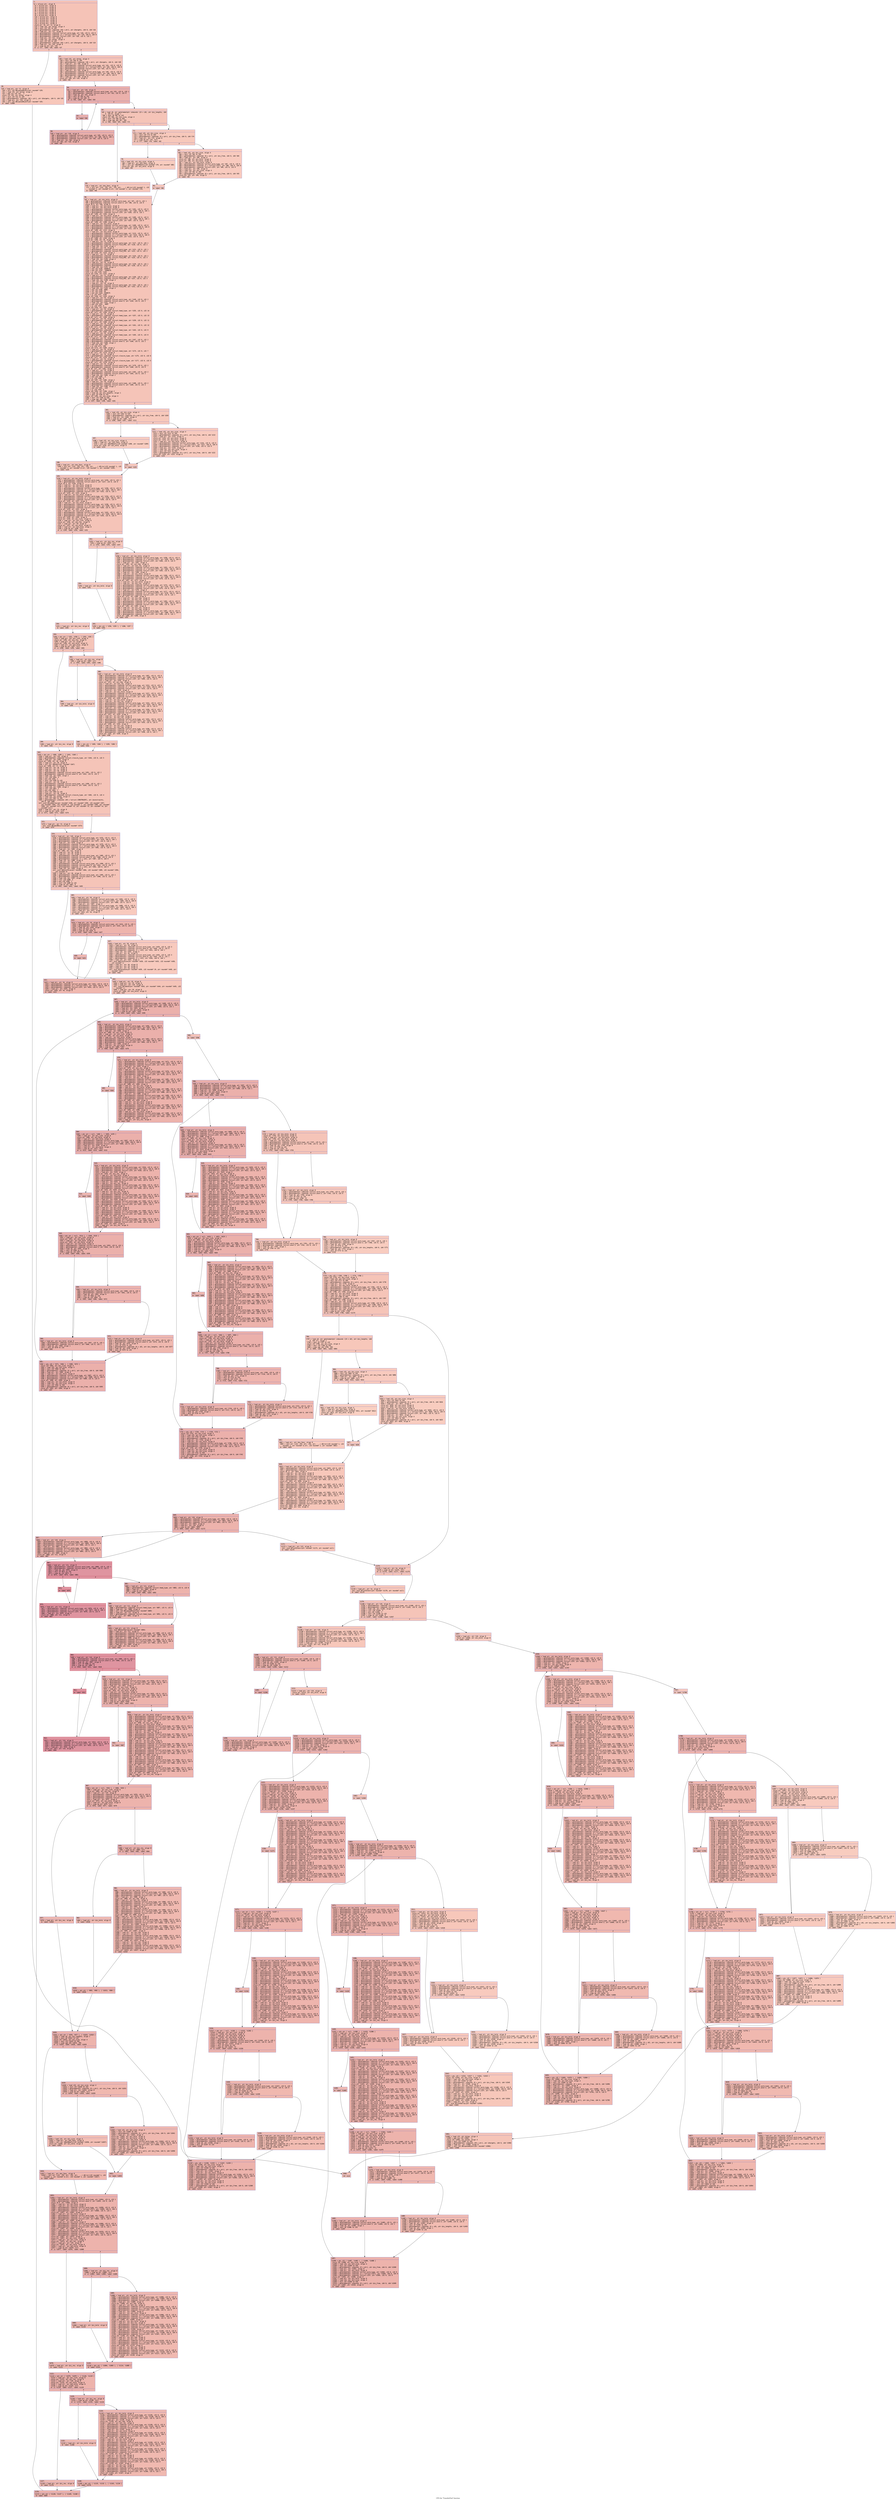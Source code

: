 digraph "CFG for 'TransferEnd' function" {
	label="CFG for 'TransferEnd' function";

	Node0x600003de0410 [shape=record,color="#3d50c3ff", style=filled, fillcolor="#e8765c70" fontname="Courier",label="{1:\l|  %2 = alloca ptr, align 8\l  %3 = alloca ptr, align 8\l  %4 = alloca ptr, align 8\l  %5 = alloca ptr, align 8\l  %6 = alloca ptr, align 8\l  %7 = alloca ptr, align 8\l  %8 = alloca ptr, align 8\l  %9 = alloca ptr, align 8\l  %10 = alloca ptr, align 8\l  %11 = alloca ptr, align 8\l  %12 = alloca ptr, align 8\l  %13 = alloca ptr, align 8\l  %14 = alloca ptr, align 8\l  store ptr %0, ptr %2, align 8\l  %15 = load i32, ptr @itop, align 4\l  %16 = sext i32 %15 to i64\l  %17 = getelementptr inbounds [30 x ptr], ptr @targets, i64 0, i64 %16\l  %18 = load ptr, ptr %17, align 8\l  %19 = getelementptr inbounds %struct.word_type, ptr %18, i32 0, i32 0\l  %20 = getelementptr inbounds [2 x %struct.LIST], ptr %19, i64 0, i64 0\l  %21 = getelementptr inbounds %struct.LIST, ptr %20, i32 0, i32 1\l  %22 = load ptr, ptr %21, align 8\l  %23 = load i32, ptr @itop, align 4\l  %24 = sext i32 %23 to i64\l  %25 = getelementptr inbounds [30 x ptr], ptr @targets, i64 0, i64 %24\l  %26 = load ptr, ptr %25, align 8\l  %27 = icmp eq ptr %22, %26\l  br i1 %27, label %28, label %37\l|{<s0>T|<s1>F}}"];
	Node0x600003de0410:s0 -> Node0x600003de0460[tooltip="1 -> 28\nProbability 37.50%" ];
	Node0x600003de0410:s1 -> Node0x600003de04b0[tooltip="1 -> 37\nProbability 62.50%" ];
	Node0x600003de0460 [shape=record,color="#3d50c3ff", style=filled, fillcolor="#ec7f6370" fontname="Courier",label="{28:\l|  %29 = load ptr, ptr %2, align 8\l  %30 = call i32 @DisposeObject(ptr noundef %29)\l  %31 = load i32, ptr @itop, align 4\l  %32 = add nsw i32 %31, -1\l  store i32 %32, ptr @itop, align 4\l  %33 = sext i32 %31 to i64\l  %34 = getelementptr inbounds [30 x ptr], ptr @targets, i64 0, i64 %33\l  %35 = load ptr, ptr %34, align 8\l  %36 = call i32 @DisposeObject(ptr noundef %35)\l  br label %1908\l}"];
	Node0x600003de0460 -> Node0x600003de3e30[tooltip="28 -> 1908\nProbability 100.00%" ];
	Node0x600003de04b0 [shape=record,color="#3d50c3ff", style=filled, fillcolor="#e97a5f70" fontname="Courier",label="{37:\l|  %38 = load i32, ptr @itop, align 4\l  %39 = sext i32 %38 to i64\l  %40 = getelementptr inbounds [30 x ptr], ptr @targets, i64 0, i64 %39\l  %41 = load ptr, ptr %40, align 8\l  %42 = getelementptr inbounds %struct.word_type, ptr %41, i32 0, i32 0\l  %43 = getelementptr inbounds [2 x %struct.LIST], ptr %42, i64 0, i64 0\l  %44 = getelementptr inbounds %struct.LIST, ptr %43, i32 0, i32 1\l  %45 = load ptr, ptr %44, align 8\l  %46 = getelementptr inbounds %struct.word_type, ptr %45, i32 0, i32 0\l  %47 = getelementptr inbounds [2 x %struct.LIST], ptr %46, i64 0, i64 1\l  %48 = getelementptr inbounds %struct.LIST, ptr %47, i32 0, i32 0\l  %49 = load ptr, ptr %48, align 8\l  store ptr %49, ptr %10, align 8\l  br label %50\l}"];
	Node0x600003de04b0 -> Node0x600003de0500[tooltip="37 -> 50\nProbability 100.00%" ];
	Node0x600003de0500 [shape=record,color="#3d50c3ff", style=filled, fillcolor="#d24b4070" fontname="Courier",label="{50:\l|  %51 = load ptr, ptr %10, align 8\l  %52 = getelementptr inbounds %struct.word_type, ptr %51, i32 0, i32 1\l  %53 = getelementptr inbounds %struct.anon.2, ptr %52, i32 0, i32 0\l  %54 = load i8, ptr %53, align 8\l  %55 = zext i8 %54 to i32\l  %56 = icmp eq i32 %55, 0\l  br i1 %56, label %57, label %64\l|{<s0>T|<s1>F}}"];
	Node0x600003de0500:s0 -> Node0x600003de0550[tooltip="50 -> 57\nProbability 96.88%" ];
	Node0x600003de0500:s1 -> Node0x600003de05f0[tooltip="50 -> 64\nProbability 3.12%" ];
	Node0x600003de0550 [shape=record,color="#3d50c3ff", style=filled, fillcolor="#d24b4070" fontname="Courier",label="{57:\l|  br label %58\l}"];
	Node0x600003de0550 -> Node0x600003de05a0[tooltip="57 -> 58\nProbability 100.00%" ];
	Node0x600003de05a0 [shape=record,color="#3d50c3ff", style=filled, fillcolor="#d24b4070" fontname="Courier",label="{58:\l|  %59 = load ptr, ptr %10, align 8\l  %60 = getelementptr inbounds %struct.word_type, ptr %59, i32 0, i32 0\l  %61 = getelementptr inbounds [2 x %struct.LIST], ptr %60, i64 0, i64 1\l  %62 = getelementptr inbounds %struct.LIST, ptr %61, i32 0, i32 0\l  %63 = load ptr, ptr %62, align 8\l  store ptr %63, ptr %10, align 8\l  br label %50\l}"];
	Node0x600003de05a0 -> Node0x600003de0500[tooltip="58 -> 50\nProbability 100.00%" ];
	Node0x600003de05f0 [shape=record,color="#3d50c3ff", style=filled, fillcolor="#e97a5f70" fontname="Courier",label="{64:\l|  %65 = load i8, ptr getelementptr inbounds ([0 x i8], ptr @zz_lengths, i64\l... 0, i64 8), align 1\l  %66 = zext i8 %65 to i32\l  store i32 %66, ptr @zz_size, align 4\l  %67 = sext i32 %66 to i64\l  %68 = icmp uge i64 %67, 265\l  br i1 %68, label %69, label %72\l|{<s0>T|<s1>F}}"];
	Node0x600003de05f0:s0 -> Node0x600003de0640[tooltip="64 -> 69\nProbability 50.00%" ];
	Node0x600003de05f0:s1 -> Node0x600003de0690[tooltip="64 -> 72\nProbability 50.00%" ];
	Node0x600003de0640 [shape=record,color="#3d50c3ff", style=filled, fillcolor="#ed836670" fontname="Courier",label="{69:\l|  %70 = load ptr, ptr @no_fpos, align 8\l  %71 = call ptr (i32, i32, ptr, i32, ptr, ...) @Error(i32 noundef 1, i32\l... noundef 1, ptr noundef @.str, i32 noundef 1, ptr noundef %70)\l  br label %96\l}"];
	Node0x600003de0640 -> Node0x600003de07d0[tooltip="69 -> 96\nProbability 100.00%" ];
	Node0x600003de0690 [shape=record,color="#3d50c3ff", style=filled, fillcolor="#ed836670" fontname="Courier",label="{72:\l|  %73 = load i32, ptr @zz_size, align 4\l  %74 = sext i32 %73 to i64\l  %75 = getelementptr inbounds [0 x ptr], ptr @zz_free, i64 0, i64 %74\l  %76 = load ptr, ptr %75, align 8\l  %77 = icmp eq ptr %76, null\l  br i1 %77, label %78, label %82\l|{<s0>T|<s1>F}}"];
	Node0x600003de0690:s0 -> Node0x600003de06e0[tooltip="72 -> 78\nProbability 37.50%" ];
	Node0x600003de0690:s1 -> Node0x600003de0730[tooltip="72 -> 82\nProbability 62.50%" ];
	Node0x600003de06e0 [shape=record,color="#3d50c3ff", style=filled, fillcolor="#f08b6e70" fontname="Courier",label="{78:\l|  %79 = load i32, ptr @zz_size, align 4\l  %80 = load ptr, ptr @no_fpos, align 8\l  %81 = call ptr @GetMemory(i32 noundef %79, ptr noundef %80)\l  store ptr %81, ptr @zz_hold, align 8\l  br label %95\l}"];
	Node0x600003de06e0 -> Node0x600003de0780[tooltip="78 -> 95\nProbability 100.00%" ];
	Node0x600003de0730 [shape=record,color="#3d50c3ff", style=filled, fillcolor="#ef886b70" fontname="Courier",label="{82:\l|  %83 = load i32, ptr @zz_size, align 4\l  %84 = sext i32 %83 to i64\l  %85 = getelementptr inbounds [0 x ptr], ptr @zz_free, i64 0, i64 %84\l  %86 = load ptr, ptr %85, align 8\l  store ptr %86, ptr @zz_hold, align 8\l  store ptr %86, ptr @zz_hold, align 8\l  %87 = load ptr, ptr @zz_hold, align 8\l  %88 = getelementptr inbounds %struct.word_type, ptr %87, i32 0, i32 0\l  %89 = getelementptr inbounds [2 x %struct.LIST], ptr %88, i64 0, i64 0\l  %90 = getelementptr inbounds %struct.LIST, ptr %89, i32 0, i32 0\l  %91 = load ptr, ptr %90, align 8\l  %92 = load i32, ptr @zz_size, align 4\l  %93 = sext i32 %92 to i64\l  %94 = getelementptr inbounds [0 x ptr], ptr @zz_free, i64 0, i64 %93\l  store ptr %91, ptr %94, align 8\l  br label %95\l}"];
	Node0x600003de0730 -> Node0x600003de0780[tooltip="82 -> 95\nProbability 100.00%" ];
	Node0x600003de0780 [shape=record,color="#3d50c3ff", style=filled, fillcolor="#ed836670" fontname="Courier",label="{95:\l|  br label %96\l}"];
	Node0x600003de0780 -> Node0x600003de07d0[tooltip="95 -> 96\nProbability 100.00%" ];
	Node0x600003de07d0 [shape=record,color="#3d50c3ff", style=filled, fillcolor="#e97a5f70" fontname="Courier",label="{96:\l|  %97 = load ptr, ptr @zz_hold, align 8\l  %98 = getelementptr inbounds %struct.word_type, ptr %97, i32 0, i32 1\l  %99 = getelementptr inbounds %struct.anon.2, ptr %98, i32 0, i32 0\l  store i8 8, ptr %99, align 8\l  %100 = load ptr, ptr @zz_hold, align 8\l  %101 = load ptr, ptr @zz_hold, align 8\l  %102 = getelementptr inbounds %struct.word_type, ptr %101, i32 0, i32 0\l  %103 = getelementptr inbounds [2 x %struct.LIST], ptr %102, i64 0, i64 1\l  %104 = getelementptr inbounds %struct.LIST, ptr %103, i32 0, i32 1\l  store ptr %100, ptr %104, align 8\l  %105 = load ptr, ptr @zz_hold, align 8\l  %106 = getelementptr inbounds %struct.word_type, ptr %105, i32 0, i32 0\l  %107 = getelementptr inbounds [2 x %struct.LIST], ptr %106, i64 0, i64 1\l  %108 = getelementptr inbounds %struct.LIST, ptr %107, i32 0, i32 0\l  store ptr %100, ptr %108, align 8\l  %109 = load ptr, ptr @zz_hold, align 8\l  %110 = getelementptr inbounds %struct.word_type, ptr %109, i32 0, i32 0\l  %111 = getelementptr inbounds [2 x %struct.LIST], ptr %110, i64 0, i64 0\l  %112 = getelementptr inbounds %struct.LIST, ptr %111, i32 0, i32 1\l  store ptr %100, ptr %112, align 8\l  %113 = load ptr, ptr @zz_hold, align 8\l  %114 = getelementptr inbounds %struct.word_type, ptr %113, i32 0, i32 0\l  %115 = getelementptr inbounds [2 x %struct.LIST], ptr %114, i64 0, i64 0\l  %116 = getelementptr inbounds %struct.LIST, ptr %115, i32 0, i32 0\l  store ptr %100, ptr %116, align 8\l  store ptr %100, ptr %9, align 8\l  %117 = load ptr, ptr %2, align 8\l  %118 = getelementptr inbounds %struct.word_type, ptr %117, i32 0, i32 1\l  %119 = getelementptr inbounds %struct.FILE_POS, ptr %118, i32 0, i32 2\l  %120 = load i16, ptr %119, align 2\l  %121 = load ptr, ptr %9, align 8\l  %122 = getelementptr inbounds %struct.word_type, ptr %121, i32 0, i32 1\l  %123 = getelementptr inbounds %struct.FILE_POS, ptr %122, i32 0, i32 2\l  store i16 %120, ptr %123, align 2\l  %124 = load ptr, ptr %2, align 8\l  %125 = getelementptr inbounds %struct.word_type, ptr %124, i32 0, i32 1\l  %126 = getelementptr inbounds %struct.FILE_POS, ptr %125, i32 0, i32 3\l  %127 = load i32, ptr %126, align 4\l  %128 = and i32 %127, 1048575\l  %129 = load ptr, ptr %9, align 8\l  %130 = getelementptr inbounds %struct.word_type, ptr %129, i32 0, i32 1\l  %131 = getelementptr inbounds %struct.FILE_POS, ptr %130, i32 0, i32 3\l  %132 = load i32, ptr %131, align 4\l  %133 = and i32 %128, 1048575\l  %134 = and i32 %132, -1048576\l  %135 = or i32 %134, %133\l  store i32 %135, ptr %131, align 4\l  %136 = load ptr, ptr %2, align 8\l  %137 = getelementptr inbounds %struct.word_type, ptr %136, i32 0, i32 1\l  %138 = getelementptr inbounds %struct.FILE_POS, ptr %137, i32 0, i32 3\l  %139 = load i32, ptr %138, align 4\l  %140 = lshr i32 %139, 20\l  %141 = load ptr, ptr %9, align 8\l  %142 = getelementptr inbounds %struct.word_type, ptr %141, i32 0, i32 1\l  %143 = getelementptr inbounds %struct.FILE_POS, ptr %142, i32 0, i32 3\l  %144 = load i32, ptr %143, align 4\l  %145 = and i32 %140, 4095\l  %146 = shl i32 %145, 20\l  %147 = and i32 %144, 1048575\l  %148 = or i32 %147, %146\l  store i32 %148, ptr %143, align 4\l  %149 = load ptr, ptr %9, align 8\l  %150 = getelementptr inbounds %struct.word_type, ptr %149, i32 0, i32 2\l  %151 = getelementptr inbounds %struct.anon.5, ptr %150, i32 0, i32 2\l  %152 = load i16, ptr %151, align 2\l  %153 = and i16 %152, -4097\l  %154 = or i16 %153, 0\l  store i16 %154, ptr %151, align 2\l  %155 = load ptr, ptr %9, align 8\l  %156 = getelementptr inbounds %struct.head_type, ptr %155, i32 0, i32 14\l  store ptr null, ptr %156, align 8\l  %157 = load ptr, ptr %9, align 8\l  %158 = getelementptr inbounds %struct.head_type, ptr %157, i32 0, i32 13\l  store ptr null, ptr %158, align 8\l  %159 = load ptr, ptr %9, align 8\l  %160 = getelementptr inbounds %struct.head_type, ptr %159, i32 0, i32 11\l  store ptr null, ptr %160, align 8\l  %161 = load ptr, ptr %9, align 8\l  %162 = getelementptr inbounds %struct.head_type, ptr %161, i32 0, i32 12\l  store ptr null, ptr %162, align 8\l  %163 = load ptr, ptr %9, align 8\l  %164 = getelementptr inbounds %struct.head_type, ptr %163, i32 0, i32 9\l  store ptr null, ptr %164, align 8\l  %165 = load ptr, ptr %9, align 8\l  %166 = getelementptr inbounds %struct.head_type, ptr %165, i32 0, i32 8\l  store ptr null, ptr %166, align 8\l  %167 = load ptr, ptr %9, align 8\l  %168 = getelementptr inbounds %struct.word_type, ptr %167, i32 0, i32 2\l  %169 = getelementptr inbounds %struct.anon.5, ptr %168, i32 0, i32 2\l  %170 = load i16, ptr %169, align 2\l  %171 = and i16 %170, -257\l  %172 = or i16 %171, 256\l  store i16 %172, ptr %169, align 2\l  %173 = load ptr, ptr %9, align 8\l  %174 = getelementptr inbounds %struct.head_type, ptr %173, i32 0, i32 7\l  store ptr null, ptr %174, align 8\l  %175 = load ptr, ptr %9, align 8\l  %176 = getelementptr inbounds %struct.closure_type, ptr %175, i32 0, i32 6\l  store ptr null, ptr %176, align 8\l  %177 = load ptr, ptr %9, align 8\l  %178 = getelementptr inbounds %struct.closure_type, ptr %177, i32 0, i32 5\l  store ptr null, ptr %178, align 8\l  %179 = load ptr, ptr %9, align 8\l  %180 = getelementptr inbounds %struct.word_type, ptr %179, i32 0, i32 2\l  %181 = getelementptr inbounds %struct.anon.5, ptr %180, i32 0, i32 0\l  store i8 -127, ptr %181, align 8\l  %182 = load ptr, ptr %9, align 8\l  %183 = getelementptr inbounds %struct.word_type, ptr %182, i32 0, i32 2\l  %184 = getelementptr inbounds %struct.anon.5, ptr %183, i32 0, i32 2\l  %185 = load i16, ptr %184, align 2\l  %186 = and i16 %185, -3\l  %187 = or i16 %186, 0\l  store i16 %187, ptr %184, align 2\l  %188 = load ptr, ptr %9, align 8\l  %189 = getelementptr inbounds %struct.word_type, ptr %188, i32 0, i32 2\l  %190 = getelementptr inbounds %struct.anon.5, ptr %189, i32 0, i32 2\l  %191 = load i16, ptr %190, align 2\l  %192 = and i16 %191, -129\l  %193 = or i16 %192, 0\l  store i16 %193, ptr %190, align 2\l  %194 = load i8, ptr @zz_lengths, align 1\l  %195 = zext i8 %194 to i32\l  store i32 %195, ptr @zz_size, align 4\l  %196 = sext i32 %195 to i64\l  %197 = icmp uge i64 %196, 265\l  br i1 %197, label %198, label %201\l|{<s0>T|<s1>F}}"];
	Node0x600003de07d0:s0 -> Node0x600003de0820[tooltip="96 -> 198\nProbability 50.00%" ];
	Node0x600003de07d0:s1 -> Node0x600003de0870[tooltip="96 -> 201\nProbability 50.00%" ];
	Node0x600003de0820 [shape=record,color="#3d50c3ff", style=filled, fillcolor="#ed836670" fontname="Courier",label="{198:\l|  %199 = load ptr, ptr @no_fpos, align 8\l  %200 = call ptr (i32, i32, ptr, i32, ptr, ...) @Error(i32 noundef 1, i32\l... noundef 1, ptr noundef @.str, i32 noundef 1, ptr noundef %199)\l  br label %225\l}"];
	Node0x600003de0820 -> Node0x600003de09b0[tooltip="198 -> 225\nProbability 100.00%" ];
	Node0x600003de0870 [shape=record,color="#3d50c3ff", style=filled, fillcolor="#ed836670" fontname="Courier",label="{201:\l|  %202 = load i32, ptr @zz_size, align 4\l  %203 = sext i32 %202 to i64\l  %204 = getelementptr inbounds [0 x ptr], ptr @zz_free, i64 0, i64 %203\l  %205 = load ptr, ptr %204, align 8\l  %206 = icmp eq ptr %205, null\l  br i1 %206, label %207, label %211\l|{<s0>T|<s1>F}}"];
	Node0x600003de0870:s0 -> Node0x600003de08c0[tooltip="201 -> 207\nProbability 37.50%" ];
	Node0x600003de0870:s1 -> Node0x600003de0910[tooltip="201 -> 211\nProbability 62.50%" ];
	Node0x600003de08c0 [shape=record,color="#3d50c3ff", style=filled, fillcolor="#f08b6e70" fontname="Courier",label="{207:\l|  %208 = load i32, ptr @zz_size, align 4\l  %209 = load ptr, ptr @no_fpos, align 8\l  %210 = call ptr @GetMemory(i32 noundef %208, ptr noundef %209)\l  store ptr %210, ptr @zz_hold, align 8\l  br label %224\l}"];
	Node0x600003de08c0 -> Node0x600003de0960[tooltip="207 -> 224\nProbability 100.00%" ];
	Node0x600003de0910 [shape=record,color="#3d50c3ff", style=filled, fillcolor="#ef886b70" fontname="Courier",label="{211:\l|  %212 = load i32, ptr @zz_size, align 4\l  %213 = sext i32 %212 to i64\l  %214 = getelementptr inbounds [0 x ptr], ptr @zz_free, i64 0, i64 %213\l  %215 = load ptr, ptr %214, align 8\l  store ptr %215, ptr @zz_hold, align 8\l  store ptr %215, ptr @zz_hold, align 8\l  %216 = load ptr, ptr @zz_hold, align 8\l  %217 = getelementptr inbounds %struct.word_type, ptr %216, i32 0, i32 0\l  %218 = getelementptr inbounds [2 x %struct.LIST], ptr %217, i64 0, i64 0\l  %219 = getelementptr inbounds %struct.LIST, ptr %218, i32 0, i32 0\l  %220 = load ptr, ptr %219, align 8\l  %221 = load i32, ptr @zz_size, align 4\l  %222 = sext i32 %221 to i64\l  %223 = getelementptr inbounds [0 x ptr], ptr @zz_free, i64 0, i64 %222\l  store ptr %220, ptr %223, align 8\l  br label %224\l}"];
	Node0x600003de0910 -> Node0x600003de0960[tooltip="211 -> 224\nProbability 100.00%" ];
	Node0x600003de0960 [shape=record,color="#3d50c3ff", style=filled, fillcolor="#ed836670" fontname="Courier",label="{224:\l|  br label %225\l}"];
	Node0x600003de0960 -> Node0x600003de09b0[tooltip="224 -> 225\nProbability 100.00%" ];
	Node0x600003de09b0 [shape=record,color="#3d50c3ff", style=filled, fillcolor="#e97a5f70" fontname="Courier",label="{225:\l|  %226 = load ptr, ptr @zz_hold, align 8\l  %227 = getelementptr inbounds %struct.word_type, ptr %226, i32 0, i32 1\l  %228 = getelementptr inbounds %struct.anon.2, ptr %227, i32 0, i32 0\l  store i8 0, ptr %228, align 8\l  %229 = load ptr, ptr @zz_hold, align 8\l  %230 = load ptr, ptr @zz_hold, align 8\l  %231 = getelementptr inbounds %struct.word_type, ptr %230, i32 0, i32 0\l  %232 = getelementptr inbounds [2 x %struct.LIST], ptr %231, i64 0, i64 1\l  %233 = getelementptr inbounds %struct.LIST, ptr %232, i32 0, i32 1\l  store ptr %229, ptr %233, align 8\l  %234 = load ptr, ptr @zz_hold, align 8\l  %235 = getelementptr inbounds %struct.word_type, ptr %234, i32 0, i32 0\l  %236 = getelementptr inbounds [2 x %struct.LIST], ptr %235, i64 0, i64 1\l  %237 = getelementptr inbounds %struct.LIST, ptr %236, i32 0, i32 0\l  store ptr %229, ptr %237, align 8\l  %238 = load ptr, ptr @zz_hold, align 8\l  %239 = getelementptr inbounds %struct.word_type, ptr %238, i32 0, i32 0\l  %240 = getelementptr inbounds [2 x %struct.LIST], ptr %239, i64 0, i64 0\l  %241 = getelementptr inbounds %struct.LIST, ptr %240, i32 0, i32 1\l  store ptr %229, ptr %241, align 8\l  %242 = load ptr, ptr @zz_hold, align 8\l  %243 = getelementptr inbounds %struct.word_type, ptr %242, i32 0, i32 0\l  %244 = getelementptr inbounds [2 x %struct.LIST], ptr %243, i64 0, i64 0\l  %245 = getelementptr inbounds %struct.LIST, ptr %244, i32 0, i32 0\l  store ptr %229, ptr %245, align 8\l  store ptr %229, ptr @xx_link, align 8\l  %246 = load ptr, ptr @xx_link, align 8\l  store ptr %246, ptr @zz_res, align 8\l  %247 = load ptr, ptr %9, align 8\l  store ptr %247, ptr @zz_hold, align 8\l  %248 = load ptr, ptr @zz_hold, align 8\l  %249 = icmp eq ptr %248, null\l  br i1 %249, label %250, label %252\l|{<s0>T|<s1>F}}"];
	Node0x600003de09b0:s0 -> Node0x600003de0a00[tooltip="225 -> 250\nProbability 37.50%" ];
	Node0x600003de09b0:s1 -> Node0x600003de0a50[tooltip="225 -> 252\nProbability 62.50%" ];
	Node0x600003de0a00 [shape=record,color="#3d50c3ff", style=filled, fillcolor="#ef886b70" fontname="Courier",label="{250:\l|  %251 = load ptr, ptr @zz_res, align 8\l  br label %293\l}"];
	Node0x600003de0a00 -> Node0x600003de0b90[tooltip="250 -> 293\nProbability 100.00%" ];
	Node0x600003de0a50 [shape=record,color="#3d50c3ff", style=filled, fillcolor="#ec7f6370" fontname="Courier",label="{252:\l|  %253 = load ptr, ptr @zz_res, align 8\l  %254 = icmp eq ptr %253, null\l  br i1 %254, label %255, label %257\l|{<s0>T|<s1>F}}"];
	Node0x600003de0a50:s0 -> Node0x600003de0aa0[tooltip="252 -> 255\nProbability 37.50%" ];
	Node0x600003de0a50:s1 -> Node0x600003de0af0[tooltip="252 -> 257\nProbability 62.50%" ];
	Node0x600003de0aa0 [shape=record,color="#3d50c3ff", style=filled, fillcolor="#f08b6e70" fontname="Courier",label="{255:\l|  %256 = load ptr, ptr @zz_hold, align 8\l  br label %291\l}"];
	Node0x600003de0aa0 -> Node0x600003de0b40[tooltip="255 -> 291\nProbability 100.00%" ];
	Node0x600003de0af0 [shape=record,color="#3d50c3ff", style=filled, fillcolor="#ed836670" fontname="Courier",label="{257:\l|  %258 = load ptr, ptr @zz_hold, align 8\l  %259 = getelementptr inbounds %struct.word_type, ptr %258, i32 0, i32 0\l  %260 = getelementptr inbounds [2 x %struct.LIST], ptr %259, i64 0, i64 0\l  %261 = getelementptr inbounds %struct.LIST, ptr %260, i32 0, i32 0\l  %262 = load ptr, ptr %261, align 8\l  store ptr %262, ptr @zz_tmp, align 8\l  %263 = load ptr, ptr @zz_res, align 8\l  %264 = getelementptr inbounds %struct.word_type, ptr %263, i32 0, i32 0\l  %265 = getelementptr inbounds [2 x %struct.LIST], ptr %264, i64 0, i64 0\l  %266 = getelementptr inbounds %struct.LIST, ptr %265, i32 0, i32 0\l  %267 = load ptr, ptr %266, align 8\l  %268 = load ptr, ptr @zz_hold, align 8\l  %269 = getelementptr inbounds %struct.word_type, ptr %268, i32 0, i32 0\l  %270 = getelementptr inbounds [2 x %struct.LIST], ptr %269, i64 0, i64 0\l  %271 = getelementptr inbounds %struct.LIST, ptr %270, i32 0, i32 0\l  store ptr %267, ptr %271, align 8\l  %272 = load ptr, ptr @zz_hold, align 8\l  %273 = load ptr, ptr @zz_res, align 8\l  %274 = getelementptr inbounds %struct.word_type, ptr %273, i32 0, i32 0\l  %275 = getelementptr inbounds [2 x %struct.LIST], ptr %274, i64 0, i64 0\l  %276 = getelementptr inbounds %struct.LIST, ptr %275, i32 0, i32 0\l  %277 = load ptr, ptr %276, align 8\l  %278 = getelementptr inbounds %struct.word_type, ptr %277, i32 0, i32 0\l  %279 = getelementptr inbounds [2 x %struct.LIST], ptr %278, i64 0, i64 0\l  %280 = getelementptr inbounds %struct.LIST, ptr %279, i32 0, i32 1\l  store ptr %272, ptr %280, align 8\l  %281 = load ptr, ptr @zz_tmp, align 8\l  %282 = load ptr, ptr @zz_res, align 8\l  %283 = getelementptr inbounds %struct.word_type, ptr %282, i32 0, i32 0\l  %284 = getelementptr inbounds [2 x %struct.LIST], ptr %283, i64 0, i64 0\l  %285 = getelementptr inbounds %struct.LIST, ptr %284, i32 0, i32 0\l  store ptr %281, ptr %285, align 8\l  %286 = load ptr, ptr @zz_res, align 8\l  %287 = load ptr, ptr @zz_tmp, align 8\l  %288 = getelementptr inbounds %struct.word_type, ptr %287, i32 0, i32 0\l  %289 = getelementptr inbounds [2 x %struct.LIST], ptr %288, i64 0, i64 0\l  %290 = getelementptr inbounds %struct.LIST, ptr %289, i32 0, i32 1\l  store ptr %286, ptr %290, align 8\l  br label %291\l}"];
	Node0x600003de0af0 -> Node0x600003de0b40[tooltip="257 -> 291\nProbability 100.00%" ];
	Node0x600003de0b40 [shape=record,color="#3d50c3ff", style=filled, fillcolor="#ec7f6370" fontname="Courier",label="{291:\l|  %292 = phi ptr [ %256, %255 ], [ %286, %257 ]\l  br label %293\l}"];
	Node0x600003de0b40 -> Node0x600003de0b90[tooltip="291 -> 293\nProbability 100.00%" ];
	Node0x600003de0b90 [shape=record,color="#3d50c3ff", style=filled, fillcolor="#e97a5f70" fontname="Courier",label="{293:\l|  %294 = phi ptr [ %251, %250 ], [ %292, %291 ]\l  %295 = load ptr, ptr @xx_link, align 8\l  store ptr %295, ptr @zz_res, align 8\l  %296 = load ptr, ptr %2, align 8\l  store ptr %296, ptr @zz_hold, align 8\l  %297 = load ptr, ptr @zz_hold, align 8\l  %298 = icmp eq ptr %297, null\l  br i1 %298, label %299, label %301\l|{<s0>T|<s1>F}}"];
	Node0x600003de0b90:s0 -> Node0x600003de0be0[tooltip="293 -> 299\nProbability 37.50%" ];
	Node0x600003de0b90:s1 -> Node0x600003de0c30[tooltip="293 -> 301\nProbability 62.50%" ];
	Node0x600003de0be0 [shape=record,color="#3d50c3ff", style=filled, fillcolor="#ef886b70" fontname="Courier",label="{299:\l|  %300 = load ptr, ptr @zz_res, align 8\l  br label %342\l}"];
	Node0x600003de0be0 -> Node0x600003de0d70[tooltip="299 -> 342\nProbability 100.00%" ];
	Node0x600003de0c30 [shape=record,color="#3d50c3ff", style=filled, fillcolor="#ec7f6370" fontname="Courier",label="{301:\l|  %302 = load ptr, ptr @zz_res, align 8\l  %303 = icmp eq ptr %302, null\l  br i1 %303, label %304, label %306\l|{<s0>T|<s1>F}}"];
	Node0x600003de0c30:s0 -> Node0x600003de0c80[tooltip="301 -> 304\nProbability 37.50%" ];
	Node0x600003de0c30:s1 -> Node0x600003de0cd0[tooltip="301 -> 306\nProbability 62.50%" ];
	Node0x600003de0c80 [shape=record,color="#3d50c3ff", style=filled, fillcolor="#f08b6e70" fontname="Courier",label="{304:\l|  %305 = load ptr, ptr @zz_hold, align 8\l  br label %340\l}"];
	Node0x600003de0c80 -> Node0x600003de0d20[tooltip="304 -> 340\nProbability 100.00%" ];
	Node0x600003de0cd0 [shape=record,color="#3d50c3ff", style=filled, fillcolor="#ed836670" fontname="Courier",label="{306:\l|  %307 = load ptr, ptr @zz_hold, align 8\l  %308 = getelementptr inbounds %struct.word_type, ptr %307, i32 0, i32 0\l  %309 = getelementptr inbounds [2 x %struct.LIST], ptr %308, i64 0, i64 1\l  %310 = getelementptr inbounds %struct.LIST, ptr %309, i32 0, i32 0\l  %311 = load ptr, ptr %310, align 8\l  store ptr %311, ptr @zz_tmp, align 8\l  %312 = load ptr, ptr @zz_res, align 8\l  %313 = getelementptr inbounds %struct.word_type, ptr %312, i32 0, i32 0\l  %314 = getelementptr inbounds [2 x %struct.LIST], ptr %313, i64 0, i64 1\l  %315 = getelementptr inbounds %struct.LIST, ptr %314, i32 0, i32 0\l  %316 = load ptr, ptr %315, align 8\l  %317 = load ptr, ptr @zz_hold, align 8\l  %318 = getelementptr inbounds %struct.word_type, ptr %317, i32 0, i32 0\l  %319 = getelementptr inbounds [2 x %struct.LIST], ptr %318, i64 0, i64 1\l  %320 = getelementptr inbounds %struct.LIST, ptr %319, i32 0, i32 0\l  store ptr %316, ptr %320, align 8\l  %321 = load ptr, ptr @zz_hold, align 8\l  %322 = load ptr, ptr @zz_res, align 8\l  %323 = getelementptr inbounds %struct.word_type, ptr %322, i32 0, i32 0\l  %324 = getelementptr inbounds [2 x %struct.LIST], ptr %323, i64 0, i64 1\l  %325 = getelementptr inbounds %struct.LIST, ptr %324, i32 0, i32 0\l  %326 = load ptr, ptr %325, align 8\l  %327 = getelementptr inbounds %struct.word_type, ptr %326, i32 0, i32 0\l  %328 = getelementptr inbounds [2 x %struct.LIST], ptr %327, i64 0, i64 1\l  %329 = getelementptr inbounds %struct.LIST, ptr %328, i32 0, i32 1\l  store ptr %321, ptr %329, align 8\l  %330 = load ptr, ptr @zz_tmp, align 8\l  %331 = load ptr, ptr @zz_res, align 8\l  %332 = getelementptr inbounds %struct.word_type, ptr %331, i32 0, i32 0\l  %333 = getelementptr inbounds [2 x %struct.LIST], ptr %332, i64 0, i64 1\l  %334 = getelementptr inbounds %struct.LIST, ptr %333, i32 0, i32 0\l  store ptr %330, ptr %334, align 8\l  %335 = load ptr, ptr @zz_res, align 8\l  %336 = load ptr, ptr @zz_tmp, align 8\l  %337 = getelementptr inbounds %struct.word_type, ptr %336, i32 0, i32 0\l  %338 = getelementptr inbounds [2 x %struct.LIST], ptr %337, i64 0, i64 1\l  %339 = getelementptr inbounds %struct.LIST, ptr %338, i32 0, i32 1\l  store ptr %335, ptr %339, align 8\l  br label %340\l}"];
	Node0x600003de0cd0 -> Node0x600003de0d20[tooltip="306 -> 340\nProbability 100.00%" ];
	Node0x600003de0d20 [shape=record,color="#3d50c3ff", style=filled, fillcolor="#ec7f6370" fontname="Courier",label="{340:\l|  %341 = phi ptr [ %305, %304 ], [ %335, %306 ]\l  br label %342\l}"];
	Node0x600003de0d20 -> Node0x600003de0d70[tooltip="340 -> 342\nProbability 100.00%" ];
	Node0x600003de0d70 [shape=record,color="#3d50c3ff", style=filled, fillcolor="#e97a5f70" fontname="Courier",label="{342:\l|  %343 = phi ptr [ %300, %299 ], [ %341, %340 ]\l  %344 = load ptr, ptr %10, align 8\l  %345 = getelementptr inbounds %struct.closure_type, ptr %344, i32 0, i32 5\l  %346 = load ptr, ptr %345, align 8\l  store ptr %346, ptr %8, align 8\l  %347 = load ptr, ptr %8, align 8\l  %348 = call ptr @GetEnv(ptr noundef %347)\l  store ptr %348, ptr %7, align 8\l  %349 = load ptr, ptr %9, align 8\l  %350 = load ptr, ptr %7, align 8\l  %351 = load ptr, ptr %8, align 8\l  %352 = getelementptr inbounds %struct.word_type, ptr %351, i32 0, i32 2\l  %353 = getelementptr inbounds %struct.anon.5, ptr %352, i32 0, i32 2\l  %354 = load i16, ptr %353, align 2\l  %355 = lshr i16 %354, 4\l  %356 = and i16 %355, 1\l  %357 = zext i16 %356 to i32\l  %358 = load ptr, ptr %8, align 8\l  %359 = getelementptr inbounds %struct.word_type, ptr %358, i32 0, i32 2\l  %360 = getelementptr inbounds %struct.anon.5, ptr %359, i32 0, i32 2\l  %361 = load i16, ptr %360, align 2\l  %362 = lshr i16 %361, 2\l  %363 = and i16 %362, 1\l  %364 = zext i16 %363 to i32\l  %365 = load ptr, ptr %8, align 8\l  %366 = getelementptr inbounds %struct.closure_type, ptr %365, i32 0, i32 4\l  %367 = load i32, ptr @itop, align 4\l  %368 = sext i32 %367 to i64\l  %369 = getelementptr inbounds [30 x %struct.CONSTRAINT], ptr @constraints,\l... i64 0, i64 %368\l  call void @SizeGalley(ptr noundef %349, ptr noundef %350, i32 noundef %357,\l... i32 noundef %364, i32 noundef 0, i32 noundef 1, ptr noundef %366, ptr noundef\l... %369, ptr noundef null, ptr noundef %5, ptr noundef %3, ptr noundef %4, ptr\l... noundef null)\l  %370 = load ptr, ptr %3, align 8\l  %371 = icmp ne ptr %370, null\l  br i1 %371, label %372, label %374\l|{<s0>T|<s1>F}}"];
	Node0x600003de0d70:s0 -> Node0x600003de0dc0[tooltip="342 -> 372\nProbability 62.50%" ];
	Node0x600003de0d70:s1 -> Node0x600003de0e10[tooltip="342 -> 374\nProbability 37.50%" ];
	Node0x600003de0dc0 [shape=record,color="#3d50c3ff", style=filled, fillcolor="#ec7f6370" fontname="Courier",label="{372:\l|  %373 = load ptr, ptr %3, align 8\l  call void @ExpandRecursives(ptr noundef %373)\l  br label %374\l}"];
	Node0x600003de0dc0 -> Node0x600003de0e10[tooltip="372 -> 374\nProbability 100.00%" ];
	Node0x600003de0e10 [shape=record,color="#3d50c3ff", style=filled, fillcolor="#e97a5f70" fontname="Courier",label="{374:\l|  %375 = load ptr, ptr %10, align 8\l  %376 = getelementptr inbounds %struct.word_type, ptr %375, i32 0, i32 0\l  %377 = getelementptr inbounds [2 x %struct.LIST], ptr %376, i64 0, i64 1\l  %378 = getelementptr inbounds %struct.LIST, ptr %377, i32 0, i32 1\l  %379 = load ptr, ptr %378, align 8\l  %380 = getelementptr inbounds %struct.word_type, ptr %379, i32 0, i32 0\l  %381 = getelementptr inbounds [2 x %struct.LIST], ptr %380, i64 0, i64 0\l  %382 = getelementptr inbounds %struct.LIST, ptr %381, i32 0, i32 0\l  %383 = load ptr, ptr %382, align 8\l  store ptr %383, ptr %12, align 8\l  %384 = load ptr, ptr %8, align 8\l  %385 = load ptr, ptr %9, align 8\l  %386 = getelementptr inbounds %struct.word_type, ptr %385, i32 0, i32 3\l  %387 = getelementptr inbounds %struct.anon.9, ptr %386, i32 0, i32 0\l  %388 = getelementptr inbounds [2 x i32], ptr %387, i64 0, i64 0\l  %389 = load i32, ptr %388, align 8\l  %390 = load ptr, ptr %9, align 8\l  %391 = getelementptr inbounds %struct.word_type, ptr %390, i32 0, i32 3\l  %392 = getelementptr inbounds %struct.anon.9, ptr %391, i32 0, i32 1\l  %393 = getelementptr inbounds [2 x i32], ptr %392, i64 0, i64 0\l  %394 = load i32, ptr %393, align 8\l  call void @AdjustSize(ptr noundef %384, i32 noundef %389, i32 noundef %394,\l... i32 noundef 0)\l  %395 = load ptr, ptr %8, align 8\l  %396 = getelementptr inbounds %struct.word_type, ptr %395, i32 0, i32 2\l  %397 = getelementptr inbounds %struct.anon.5, ptr %396, i32 0, i32 2\l  %398 = load i16, ptr %397, align 2\l  %399 = lshr i16 %398, 4\l  %400 = and i16 %399, 1\l  %401 = zext i16 %400 to i32\l  %402 = icmp ne i32 %401, 0\l  br i1 %402, label %442, label %403\l|{<s0>T|<s1>F}}"];
	Node0x600003de0e10:s0 -> Node0x600003de0ff0[tooltip="374 -> 442\nProbability 62.50%" ];
	Node0x600003de0e10:s1 -> Node0x600003de0e60[tooltip="374 -> 403\nProbability 37.50%" ];
	Node0x600003de0e60 [shape=record,color="#3d50c3ff", style=filled, fillcolor="#ef886b70" fontname="Courier",label="{403:\l|  %404 = load ptr, ptr %9, align 8\l  %405 = getelementptr inbounds %struct.word_type, ptr %404, i32 0, i32 0\l  %406 = getelementptr inbounds [2 x %struct.LIST], ptr %405, i64 0, i64 0\l  %407 = getelementptr inbounds %struct.LIST, ptr %406, i32 0, i32 0\l  %408 = load ptr, ptr %407, align 8\l  %409 = getelementptr inbounds %struct.word_type, ptr %408, i32 0, i32 0\l  %410 = getelementptr inbounds [2 x %struct.LIST], ptr %409, i64 0, i64 1\l  %411 = getelementptr inbounds %struct.LIST, ptr %410, i32 0, i32 0\l  %412 = load ptr, ptr %411, align 8\l  store ptr %412, ptr %6, align 8\l  br label %413\l}"];
	Node0x600003de0e60 -> Node0x600003de0eb0[tooltip="403 -> 413\nProbability 100.00%" ];
	Node0x600003de0eb0 [shape=record,color="#3d50c3ff", style=filled, fillcolor="#d8564670" fontname="Courier",label="{413:\l|  %414 = load ptr, ptr %6, align 8\l  %415 = getelementptr inbounds %struct.word_type, ptr %414, i32 0, i32 1\l  %416 = getelementptr inbounds %struct.anon.2, ptr %415, i32 0, i32 0\l  %417 = load i8, ptr %416, align 8\l  %418 = zext i8 %417 to i32\l  %419 = icmp eq i32 %418, 0\l  br i1 %419, label %420, label %427\l|{<s0>T|<s1>F}}"];
	Node0x600003de0eb0:s0 -> Node0x600003de0f00[tooltip="413 -> 420\nProbability 96.88%" ];
	Node0x600003de0eb0:s1 -> Node0x600003de0fa0[tooltip="413 -> 427\nProbability 3.12%" ];
	Node0x600003de0f00 [shape=record,color="#3d50c3ff", style=filled, fillcolor="#dc5d4a70" fontname="Courier",label="{420:\l|  br label %421\l}"];
	Node0x600003de0f00 -> Node0x600003de0f50[tooltip="420 -> 421\nProbability 100.00%" ];
	Node0x600003de0f50 [shape=record,color="#3d50c3ff", style=filled, fillcolor="#dc5d4a70" fontname="Courier",label="{421:\l|  %422 = load ptr, ptr %6, align 8\l  %423 = getelementptr inbounds %struct.word_type, ptr %422, i32 0, i32 0\l  %424 = getelementptr inbounds [2 x %struct.LIST], ptr %423, i64 0, i64 1\l  %425 = getelementptr inbounds %struct.LIST, ptr %424, i32 0, i32 0\l  %426 = load ptr, ptr %425, align 8\l  store ptr %426, ptr %6, align 8\l  br label %413\l}"];
	Node0x600003de0f50 -> Node0x600003de0eb0[tooltip="421 -> 413\nProbability 100.00%" ];
	Node0x600003de0fa0 [shape=record,color="#3d50c3ff", style=filled, fillcolor="#ef886b70" fontname="Courier",label="{427:\l|  %428 = load ptr, ptr %8, align 8\l  %429 = load ptr, ptr %6, align 8\l  %430 = getelementptr inbounds %struct.word_type, ptr %429, i32 0, i32 3\l  %431 = getelementptr inbounds %struct.anon.9, ptr %430, i32 0, i32 0\l  %432 = getelementptr inbounds [2 x i32], ptr %431, i64 0, i64 1\l  %433 = load i32, ptr %432, align 4\l  %434 = load ptr, ptr %6, align 8\l  %435 = getelementptr inbounds %struct.word_type, ptr %434, i32 0, i32 3\l  %436 = getelementptr inbounds %struct.anon.9, ptr %435, i32 0, i32 1\l  %437 = getelementptr inbounds [2 x i32], ptr %436, i64 0, i64 1\l  %438 = load i32, ptr %437, align 4\l  call void @AdjustSize(ptr noundef %428, i32 noundef %433, i32 noundef %438,\l... i32 noundef 1)\l  %439 = load ptr, ptr %8, align 8\l  %440 = load ptr, ptr %9, align 8\l  %441 = load ptr, ptr %6, align 8\l  call void @Interpose(ptr noundef %439, i32 noundef 19, ptr noundef %440, ptr\l... noundef %441)\l  br label %442\l}"];
	Node0x600003de0fa0 -> Node0x600003de0ff0[tooltip="427 -> 442\nProbability 100.00%" ];
	Node0x600003de0ff0 [shape=record,color="#3d50c3ff", style=filled, fillcolor="#e97a5f70" fontname="Courier",label="{442:\l|  %443 = load ptr, ptr %9, align 8\l  %444 = load ptr, ptr %9, align 8\l  %445 = load ptr, ptr %10, align 8\l  call void @Promote(ptr noundef %443, ptr noundef %444, ptr noundef %445, i32\l... noundef 1)\l  %446 = load ptr, ptr %9, align 8\l  store ptr %446, ptr @xx_hold, align 8\l  br label %447\l}"];
	Node0x600003de0ff0 -> Node0x600003de1040[tooltip="442 -> 447\nProbability 100.00%" ];
	Node0x600003de1040 [shape=record,color="#3d50c3ff", style=filled, fillcolor="#d24b4070" fontname="Courier",label="{447:\l|  %448 = load ptr, ptr @xx_hold, align 8\l  %449 = getelementptr inbounds %struct.word_type, ptr %448, i32 0, i32 0\l  %450 = getelementptr inbounds [2 x %struct.LIST], ptr %449, i64 0, i64 1\l  %451 = getelementptr inbounds %struct.LIST, ptr %450, i32 0, i32 1\l  %452 = load ptr, ptr %451, align 8\l  %453 = load ptr, ptr @xx_hold, align 8\l  %454 = icmp ne ptr %452, %453\l  br i1 %454, label %455, label %595\l|{<s0>T|<s1>F}}"];
	Node0x600003de1040:s0 -> Node0x600003de1090[tooltip="447 -> 455\nProbability 96.88%" ];
	Node0x600003de1040:s1 -> Node0x600003de1400[tooltip="447 -> 595\nProbability 3.12%" ];
	Node0x600003de1090 [shape=record,color="#3d50c3ff", style=filled, fillcolor="#d24b4070" fontname="Courier",label="{455:\l|  %456 = load ptr, ptr @xx_hold, align 8\l  %457 = getelementptr inbounds %struct.word_type, ptr %456, i32 0, i32 0\l  %458 = getelementptr inbounds [2 x %struct.LIST], ptr %457, i64 0, i64 1\l  %459 = getelementptr inbounds %struct.LIST, ptr %458, i32 0, i32 1\l  %460 = load ptr, ptr %459, align 8\l  store ptr %460, ptr @xx_link, align 8\l  %461 = load ptr, ptr @xx_link, align 8\l  store ptr %461, ptr @zz_hold, align 8\l  %462 = load ptr, ptr @zz_hold, align 8\l  %463 = getelementptr inbounds %struct.word_type, ptr %462, i32 0, i32 0\l  %464 = getelementptr inbounds [2 x %struct.LIST], ptr %463, i64 0, i64 1\l  %465 = getelementptr inbounds %struct.LIST, ptr %464, i32 0, i32 1\l  %466 = load ptr, ptr %465, align 8\l  %467 = load ptr, ptr @zz_hold, align 8\l  %468 = icmp eq ptr %466, %467\l  br i1 %468, label %469, label %470\l|{<s0>T|<s1>F}}"];
	Node0x600003de1090:s0 -> Node0x600003de10e0[tooltip="455 -> 469\nProbability 37.50%" ];
	Node0x600003de1090:s1 -> Node0x600003de1130[tooltip="455 -> 470\nProbability 62.50%" ];
	Node0x600003de10e0 [shape=record,color="#3d50c3ff", style=filled, fillcolor="#dc5d4a70" fontname="Courier",label="{469:\l|  br label %504\l}"];
	Node0x600003de10e0 -> Node0x600003de1180[tooltip="469 -> 504\nProbability 100.00%" ];
	Node0x600003de1130 [shape=record,color="#3d50c3ff", style=filled, fillcolor="#d6524470" fontname="Courier",label="{470:\l|  %471 = load ptr, ptr @zz_hold, align 8\l  %472 = getelementptr inbounds %struct.word_type, ptr %471, i32 0, i32 0\l  %473 = getelementptr inbounds [2 x %struct.LIST], ptr %472, i64 0, i64 1\l  %474 = getelementptr inbounds %struct.LIST, ptr %473, i32 0, i32 1\l  %475 = load ptr, ptr %474, align 8\l  store ptr %475, ptr @zz_res, align 8\l  %476 = load ptr, ptr @zz_hold, align 8\l  %477 = getelementptr inbounds %struct.word_type, ptr %476, i32 0, i32 0\l  %478 = getelementptr inbounds [2 x %struct.LIST], ptr %477, i64 0, i64 1\l  %479 = getelementptr inbounds %struct.LIST, ptr %478, i32 0, i32 0\l  %480 = load ptr, ptr %479, align 8\l  %481 = load ptr, ptr @zz_res, align 8\l  %482 = getelementptr inbounds %struct.word_type, ptr %481, i32 0, i32 0\l  %483 = getelementptr inbounds [2 x %struct.LIST], ptr %482, i64 0, i64 1\l  %484 = getelementptr inbounds %struct.LIST, ptr %483, i32 0, i32 0\l  store ptr %480, ptr %484, align 8\l  %485 = load ptr, ptr @zz_res, align 8\l  %486 = load ptr, ptr @zz_hold, align 8\l  %487 = getelementptr inbounds %struct.word_type, ptr %486, i32 0, i32 0\l  %488 = getelementptr inbounds [2 x %struct.LIST], ptr %487, i64 0, i64 1\l  %489 = getelementptr inbounds %struct.LIST, ptr %488, i32 0, i32 0\l  %490 = load ptr, ptr %489, align 8\l  %491 = getelementptr inbounds %struct.word_type, ptr %490, i32 0, i32 0\l  %492 = getelementptr inbounds [2 x %struct.LIST], ptr %491, i64 0, i64 1\l  %493 = getelementptr inbounds %struct.LIST, ptr %492, i32 0, i32 1\l  store ptr %485, ptr %493, align 8\l  %494 = load ptr, ptr @zz_hold, align 8\l  %495 = load ptr, ptr @zz_hold, align 8\l  %496 = getelementptr inbounds %struct.word_type, ptr %495, i32 0, i32 0\l  %497 = getelementptr inbounds [2 x %struct.LIST], ptr %496, i64 0, i64 1\l  %498 = getelementptr inbounds %struct.LIST, ptr %497, i32 0, i32 1\l  store ptr %494, ptr %498, align 8\l  %499 = load ptr, ptr @zz_hold, align 8\l  %500 = getelementptr inbounds %struct.word_type, ptr %499, i32 0, i32 0\l  %501 = getelementptr inbounds [2 x %struct.LIST], ptr %500, i64 0, i64 1\l  %502 = getelementptr inbounds %struct.LIST, ptr %501, i32 0, i32 0\l  store ptr %494, ptr %502, align 8\l  %503 = load ptr, ptr @zz_res, align 8\l  br label %504\l}"];
	Node0x600003de1130 -> Node0x600003de1180[tooltip="470 -> 504\nProbability 100.00%" ];
	Node0x600003de1180 [shape=record,color="#3d50c3ff", style=filled, fillcolor="#d24b4070" fontname="Courier",label="{504:\l|  %505 = phi ptr [ null, %469 ], [ %503, %470 ]\l  %506 = load ptr, ptr @xx_link, align 8\l  store ptr %506, ptr @zz_hold, align 8\l  %507 = load ptr, ptr @zz_hold, align 8\l  %508 = getelementptr inbounds %struct.word_type, ptr %507, i32 0, i32 0\l  %509 = getelementptr inbounds [2 x %struct.LIST], ptr %508, i64 0, i64 0\l  %510 = getelementptr inbounds %struct.LIST, ptr %509, i32 0, i32 1\l  %511 = load ptr, ptr %510, align 8\l  %512 = load ptr, ptr @zz_hold, align 8\l  %513 = icmp eq ptr %511, %512\l  br i1 %513, label %514, label %515\l|{<s0>T|<s1>F}}"];
	Node0x600003de1180:s0 -> Node0x600003de11d0[tooltip="504 -> 514\nProbability 37.50%" ];
	Node0x600003de1180:s1 -> Node0x600003de1220[tooltip="504 -> 515\nProbability 62.50%" ];
	Node0x600003de11d0 [shape=record,color="#3d50c3ff", style=filled, fillcolor="#dc5d4a70" fontname="Courier",label="{514:\l|  br label %549\l}"];
	Node0x600003de11d0 -> Node0x600003de1270[tooltip="514 -> 549\nProbability 100.00%" ];
	Node0x600003de1220 [shape=record,color="#3d50c3ff", style=filled, fillcolor="#d6524470" fontname="Courier",label="{515:\l|  %516 = load ptr, ptr @zz_hold, align 8\l  %517 = getelementptr inbounds %struct.word_type, ptr %516, i32 0, i32 0\l  %518 = getelementptr inbounds [2 x %struct.LIST], ptr %517, i64 0, i64 0\l  %519 = getelementptr inbounds %struct.LIST, ptr %518, i32 0, i32 1\l  %520 = load ptr, ptr %519, align 8\l  store ptr %520, ptr @zz_res, align 8\l  %521 = load ptr, ptr @zz_hold, align 8\l  %522 = getelementptr inbounds %struct.word_type, ptr %521, i32 0, i32 0\l  %523 = getelementptr inbounds [2 x %struct.LIST], ptr %522, i64 0, i64 0\l  %524 = getelementptr inbounds %struct.LIST, ptr %523, i32 0, i32 0\l  %525 = load ptr, ptr %524, align 8\l  %526 = load ptr, ptr @zz_res, align 8\l  %527 = getelementptr inbounds %struct.word_type, ptr %526, i32 0, i32 0\l  %528 = getelementptr inbounds [2 x %struct.LIST], ptr %527, i64 0, i64 0\l  %529 = getelementptr inbounds %struct.LIST, ptr %528, i32 0, i32 0\l  store ptr %525, ptr %529, align 8\l  %530 = load ptr, ptr @zz_res, align 8\l  %531 = load ptr, ptr @zz_hold, align 8\l  %532 = getelementptr inbounds %struct.word_type, ptr %531, i32 0, i32 0\l  %533 = getelementptr inbounds [2 x %struct.LIST], ptr %532, i64 0, i64 0\l  %534 = getelementptr inbounds %struct.LIST, ptr %533, i32 0, i32 0\l  %535 = load ptr, ptr %534, align 8\l  %536 = getelementptr inbounds %struct.word_type, ptr %535, i32 0, i32 0\l  %537 = getelementptr inbounds [2 x %struct.LIST], ptr %536, i64 0, i64 0\l  %538 = getelementptr inbounds %struct.LIST, ptr %537, i32 0, i32 1\l  store ptr %530, ptr %538, align 8\l  %539 = load ptr, ptr @zz_hold, align 8\l  %540 = load ptr, ptr @zz_hold, align 8\l  %541 = getelementptr inbounds %struct.word_type, ptr %540, i32 0, i32 0\l  %542 = getelementptr inbounds [2 x %struct.LIST], ptr %541, i64 0, i64 0\l  %543 = getelementptr inbounds %struct.LIST, ptr %542, i32 0, i32 1\l  store ptr %539, ptr %543, align 8\l  %544 = load ptr, ptr @zz_hold, align 8\l  %545 = getelementptr inbounds %struct.word_type, ptr %544, i32 0, i32 0\l  %546 = getelementptr inbounds [2 x %struct.LIST], ptr %545, i64 0, i64 0\l  %547 = getelementptr inbounds %struct.LIST, ptr %546, i32 0, i32 0\l  store ptr %539, ptr %547, align 8\l  %548 = load ptr, ptr @zz_res, align 8\l  br label %549\l}"];
	Node0x600003de1220 -> Node0x600003de1270[tooltip="515 -> 549\nProbability 100.00%" ];
	Node0x600003de1270 [shape=record,color="#3d50c3ff", style=filled, fillcolor="#d24b4070" fontname="Courier",label="{549:\l|  %550 = phi ptr [ null, %514 ], [ %548, %515 ]\l  %551 = load ptr, ptr @xx_link, align 8\l  store ptr %551, ptr @zz_hold, align 8\l  %552 = load ptr, ptr @zz_hold, align 8\l  store ptr %552, ptr @zz_hold, align 8\l  %553 = load ptr, ptr @zz_hold, align 8\l  %554 = getelementptr inbounds %struct.word_type, ptr %553, i32 0, i32 1\l  %555 = getelementptr inbounds %struct.anon.2, ptr %554, i32 0, i32 0\l  %556 = load i8, ptr %555, align 8\l  %557 = zext i8 %556 to i32\l  %558 = icmp eq i32 %557, 11\l  br i1 %558, label %566, label %559\l|{<s0>T|<s1>F}}"];
	Node0x600003de1270:s0 -> Node0x600003de1310[tooltip="549 -> 566\nProbability 50.00%" ];
	Node0x600003de1270:s1 -> Node0x600003de12c0[tooltip="549 -> 559\nProbability 50.00%" ];
	Node0x600003de12c0 [shape=record,color="#3d50c3ff", style=filled, fillcolor="#d8564670" fontname="Courier",label="{559:\l|  %560 = load ptr, ptr @zz_hold, align 8\l  %561 = getelementptr inbounds %struct.word_type, ptr %560, i32 0, i32 1\l  %562 = getelementptr inbounds %struct.anon.2, ptr %561, i32 0, i32 0\l  %563 = load i8, ptr %562, align 8\l  %564 = zext i8 %563 to i32\l  %565 = icmp eq i32 %564, 12\l  br i1 %565, label %566, label %572\l|{<s0>T|<s1>F}}"];
	Node0x600003de12c0:s0 -> Node0x600003de1310[tooltip="559 -> 566\nProbability 50.00%" ];
	Node0x600003de12c0:s1 -> Node0x600003de1360[tooltip="559 -> 572\nProbability 50.00%" ];
	Node0x600003de1310 [shape=record,color="#3d50c3ff", style=filled, fillcolor="#d6524470" fontname="Courier",label="{566:\l|  %567 = load ptr, ptr @zz_hold, align 8\l  %568 = getelementptr inbounds %struct.word_type, ptr %567, i32 0, i32 1\l  %569 = getelementptr inbounds %struct.anon.2, ptr %568, i32 0, i32 1\l  %570 = load i8, ptr %569, align 1\l  %571 = zext i8 %570 to i32\l  br label %581\l}"];
	Node0x600003de1310 -> Node0x600003de13b0[tooltip="566 -> 581\nProbability 100.00%" ];
	Node0x600003de1360 [shape=record,color="#3d50c3ff", style=filled, fillcolor="#de614d70" fontname="Courier",label="{572:\l|  %573 = load ptr, ptr @zz_hold, align 8\l  %574 = getelementptr inbounds %struct.word_type, ptr %573, i32 0, i32 1\l  %575 = getelementptr inbounds %struct.anon.2, ptr %574, i32 0, i32 0\l  %576 = load i8, ptr %575, align 8\l  %577 = zext i8 %576 to i64\l  %578 = getelementptr inbounds [0 x i8], ptr @zz_lengths, i64 0, i64 %577\l  %579 = load i8, ptr %578, align 1\l  %580 = zext i8 %579 to i32\l  br label %581\l}"];
	Node0x600003de1360 -> Node0x600003de13b0[tooltip="572 -> 581\nProbability 100.00%" ];
	Node0x600003de13b0 [shape=record,color="#3d50c3ff", style=filled, fillcolor="#d24b4070" fontname="Courier",label="{581:\l|  %582 = phi i32 [ %571, %566 ], [ %580, %572 ]\l  store i32 %582, ptr @zz_size, align 4\l  %583 = load i32, ptr @zz_size, align 4\l  %584 = sext i32 %583 to i64\l  %585 = getelementptr inbounds [0 x ptr], ptr @zz_free, i64 0, i64 %584\l  %586 = load ptr, ptr %585, align 8\l  %587 = load ptr, ptr @zz_hold, align 8\l  %588 = getelementptr inbounds %struct.word_type, ptr %587, i32 0, i32 0\l  %589 = getelementptr inbounds [2 x %struct.LIST], ptr %588, i64 0, i64 0\l  %590 = getelementptr inbounds %struct.LIST, ptr %589, i32 0, i32 0\l  store ptr %586, ptr %590, align 8\l  %591 = load ptr, ptr @zz_hold, align 8\l  %592 = load i32, ptr @zz_size, align 4\l  %593 = sext i32 %592 to i64\l  %594 = getelementptr inbounds [0 x ptr], ptr @zz_free, i64 0, i64 %593\l  store ptr %591, ptr %594, align 8\l  br label %447\l}"];
	Node0x600003de13b0 -> Node0x600003de1040[tooltip="581 -> 447\nProbability 100.00%" ];
	Node0x600003de1400 [shape=record,color="#3d50c3ff", style=filled, fillcolor="#e97a5f70" fontname="Courier",label="{595:\l|  br label %596\l}"];
	Node0x600003de1400 -> Node0x600003de1450[tooltip="595 -> 596\nProbability 100.00%" ];
	Node0x600003de1450 [shape=record,color="#3d50c3ff", style=filled, fillcolor="#d24b4070" fontname="Courier",label="{596:\l|  %597 = load ptr, ptr @xx_hold, align 8\l  %598 = getelementptr inbounds %struct.word_type, ptr %597, i32 0, i32 0\l  %599 = getelementptr inbounds [2 x %struct.LIST], ptr %598, i64 0, i64 0\l  %600 = getelementptr inbounds %struct.LIST, ptr %599, i32 0, i32 1\l  %601 = load ptr, ptr %600, align 8\l  %602 = load ptr, ptr @xx_hold, align 8\l  %603 = icmp ne ptr %601, %602\l  br i1 %603, label %604, label %744\l|{<s0>T|<s1>F}}"];
	Node0x600003de1450:s0 -> Node0x600003de14a0[tooltip="596 -> 604\nProbability 96.88%" ];
	Node0x600003de1450:s1 -> Node0x600003de1810[tooltip="596 -> 744\nProbability 3.12%" ];
	Node0x600003de14a0 [shape=record,color="#3d50c3ff", style=filled, fillcolor="#d24b4070" fontname="Courier",label="{604:\l|  %605 = load ptr, ptr @xx_hold, align 8\l  %606 = getelementptr inbounds %struct.word_type, ptr %605, i32 0, i32 0\l  %607 = getelementptr inbounds [2 x %struct.LIST], ptr %606, i64 0, i64 0\l  %608 = getelementptr inbounds %struct.LIST, ptr %607, i32 0, i32 1\l  %609 = load ptr, ptr %608, align 8\l  store ptr %609, ptr @xx_link, align 8\l  %610 = load ptr, ptr @xx_link, align 8\l  store ptr %610, ptr @zz_hold, align 8\l  %611 = load ptr, ptr @zz_hold, align 8\l  %612 = getelementptr inbounds %struct.word_type, ptr %611, i32 0, i32 0\l  %613 = getelementptr inbounds [2 x %struct.LIST], ptr %612, i64 0, i64 1\l  %614 = getelementptr inbounds %struct.LIST, ptr %613, i32 0, i32 1\l  %615 = load ptr, ptr %614, align 8\l  %616 = load ptr, ptr @zz_hold, align 8\l  %617 = icmp eq ptr %615, %616\l  br i1 %617, label %618, label %619\l|{<s0>T|<s1>F}}"];
	Node0x600003de14a0:s0 -> Node0x600003de14f0[tooltip="604 -> 618\nProbability 37.50%" ];
	Node0x600003de14a0:s1 -> Node0x600003de1540[tooltip="604 -> 619\nProbability 62.50%" ];
	Node0x600003de14f0 [shape=record,color="#3d50c3ff", style=filled, fillcolor="#dc5d4a70" fontname="Courier",label="{618:\l|  br label %653\l}"];
	Node0x600003de14f0 -> Node0x600003de1590[tooltip="618 -> 653\nProbability 100.00%" ];
	Node0x600003de1540 [shape=record,color="#3d50c3ff", style=filled, fillcolor="#d6524470" fontname="Courier",label="{619:\l|  %620 = load ptr, ptr @zz_hold, align 8\l  %621 = getelementptr inbounds %struct.word_type, ptr %620, i32 0, i32 0\l  %622 = getelementptr inbounds [2 x %struct.LIST], ptr %621, i64 0, i64 1\l  %623 = getelementptr inbounds %struct.LIST, ptr %622, i32 0, i32 1\l  %624 = load ptr, ptr %623, align 8\l  store ptr %624, ptr @zz_res, align 8\l  %625 = load ptr, ptr @zz_hold, align 8\l  %626 = getelementptr inbounds %struct.word_type, ptr %625, i32 0, i32 0\l  %627 = getelementptr inbounds [2 x %struct.LIST], ptr %626, i64 0, i64 1\l  %628 = getelementptr inbounds %struct.LIST, ptr %627, i32 0, i32 0\l  %629 = load ptr, ptr %628, align 8\l  %630 = load ptr, ptr @zz_res, align 8\l  %631 = getelementptr inbounds %struct.word_type, ptr %630, i32 0, i32 0\l  %632 = getelementptr inbounds [2 x %struct.LIST], ptr %631, i64 0, i64 1\l  %633 = getelementptr inbounds %struct.LIST, ptr %632, i32 0, i32 0\l  store ptr %629, ptr %633, align 8\l  %634 = load ptr, ptr @zz_res, align 8\l  %635 = load ptr, ptr @zz_hold, align 8\l  %636 = getelementptr inbounds %struct.word_type, ptr %635, i32 0, i32 0\l  %637 = getelementptr inbounds [2 x %struct.LIST], ptr %636, i64 0, i64 1\l  %638 = getelementptr inbounds %struct.LIST, ptr %637, i32 0, i32 0\l  %639 = load ptr, ptr %638, align 8\l  %640 = getelementptr inbounds %struct.word_type, ptr %639, i32 0, i32 0\l  %641 = getelementptr inbounds [2 x %struct.LIST], ptr %640, i64 0, i64 1\l  %642 = getelementptr inbounds %struct.LIST, ptr %641, i32 0, i32 1\l  store ptr %634, ptr %642, align 8\l  %643 = load ptr, ptr @zz_hold, align 8\l  %644 = load ptr, ptr @zz_hold, align 8\l  %645 = getelementptr inbounds %struct.word_type, ptr %644, i32 0, i32 0\l  %646 = getelementptr inbounds [2 x %struct.LIST], ptr %645, i64 0, i64 1\l  %647 = getelementptr inbounds %struct.LIST, ptr %646, i32 0, i32 1\l  store ptr %643, ptr %647, align 8\l  %648 = load ptr, ptr @zz_hold, align 8\l  %649 = getelementptr inbounds %struct.word_type, ptr %648, i32 0, i32 0\l  %650 = getelementptr inbounds [2 x %struct.LIST], ptr %649, i64 0, i64 1\l  %651 = getelementptr inbounds %struct.LIST, ptr %650, i32 0, i32 0\l  store ptr %643, ptr %651, align 8\l  %652 = load ptr, ptr @zz_res, align 8\l  br label %653\l}"];
	Node0x600003de1540 -> Node0x600003de1590[tooltip="619 -> 653\nProbability 100.00%" ];
	Node0x600003de1590 [shape=record,color="#3d50c3ff", style=filled, fillcolor="#d24b4070" fontname="Courier",label="{653:\l|  %654 = phi ptr [ null, %618 ], [ %652, %619 ]\l  %655 = load ptr, ptr @xx_link, align 8\l  store ptr %655, ptr @zz_hold, align 8\l  %656 = load ptr, ptr @zz_hold, align 8\l  %657 = getelementptr inbounds %struct.word_type, ptr %656, i32 0, i32 0\l  %658 = getelementptr inbounds [2 x %struct.LIST], ptr %657, i64 0, i64 0\l  %659 = getelementptr inbounds %struct.LIST, ptr %658, i32 0, i32 1\l  %660 = load ptr, ptr %659, align 8\l  %661 = load ptr, ptr @zz_hold, align 8\l  %662 = icmp eq ptr %660, %661\l  br i1 %662, label %663, label %664\l|{<s0>T|<s1>F}}"];
	Node0x600003de1590:s0 -> Node0x600003de15e0[tooltip="653 -> 663\nProbability 37.50%" ];
	Node0x600003de1590:s1 -> Node0x600003de1630[tooltip="653 -> 664\nProbability 62.50%" ];
	Node0x600003de15e0 [shape=record,color="#3d50c3ff", style=filled, fillcolor="#dc5d4a70" fontname="Courier",label="{663:\l|  br label %698\l}"];
	Node0x600003de15e0 -> Node0x600003de1680[tooltip="663 -> 698\nProbability 100.00%" ];
	Node0x600003de1630 [shape=record,color="#3d50c3ff", style=filled, fillcolor="#d6524470" fontname="Courier",label="{664:\l|  %665 = load ptr, ptr @zz_hold, align 8\l  %666 = getelementptr inbounds %struct.word_type, ptr %665, i32 0, i32 0\l  %667 = getelementptr inbounds [2 x %struct.LIST], ptr %666, i64 0, i64 0\l  %668 = getelementptr inbounds %struct.LIST, ptr %667, i32 0, i32 1\l  %669 = load ptr, ptr %668, align 8\l  store ptr %669, ptr @zz_res, align 8\l  %670 = load ptr, ptr @zz_hold, align 8\l  %671 = getelementptr inbounds %struct.word_type, ptr %670, i32 0, i32 0\l  %672 = getelementptr inbounds [2 x %struct.LIST], ptr %671, i64 0, i64 0\l  %673 = getelementptr inbounds %struct.LIST, ptr %672, i32 0, i32 0\l  %674 = load ptr, ptr %673, align 8\l  %675 = load ptr, ptr @zz_res, align 8\l  %676 = getelementptr inbounds %struct.word_type, ptr %675, i32 0, i32 0\l  %677 = getelementptr inbounds [2 x %struct.LIST], ptr %676, i64 0, i64 0\l  %678 = getelementptr inbounds %struct.LIST, ptr %677, i32 0, i32 0\l  store ptr %674, ptr %678, align 8\l  %679 = load ptr, ptr @zz_res, align 8\l  %680 = load ptr, ptr @zz_hold, align 8\l  %681 = getelementptr inbounds %struct.word_type, ptr %680, i32 0, i32 0\l  %682 = getelementptr inbounds [2 x %struct.LIST], ptr %681, i64 0, i64 0\l  %683 = getelementptr inbounds %struct.LIST, ptr %682, i32 0, i32 0\l  %684 = load ptr, ptr %683, align 8\l  %685 = getelementptr inbounds %struct.word_type, ptr %684, i32 0, i32 0\l  %686 = getelementptr inbounds [2 x %struct.LIST], ptr %685, i64 0, i64 0\l  %687 = getelementptr inbounds %struct.LIST, ptr %686, i32 0, i32 1\l  store ptr %679, ptr %687, align 8\l  %688 = load ptr, ptr @zz_hold, align 8\l  %689 = load ptr, ptr @zz_hold, align 8\l  %690 = getelementptr inbounds %struct.word_type, ptr %689, i32 0, i32 0\l  %691 = getelementptr inbounds [2 x %struct.LIST], ptr %690, i64 0, i64 0\l  %692 = getelementptr inbounds %struct.LIST, ptr %691, i32 0, i32 1\l  store ptr %688, ptr %692, align 8\l  %693 = load ptr, ptr @zz_hold, align 8\l  %694 = getelementptr inbounds %struct.word_type, ptr %693, i32 0, i32 0\l  %695 = getelementptr inbounds [2 x %struct.LIST], ptr %694, i64 0, i64 0\l  %696 = getelementptr inbounds %struct.LIST, ptr %695, i32 0, i32 0\l  store ptr %688, ptr %696, align 8\l  %697 = load ptr, ptr @zz_res, align 8\l  br label %698\l}"];
	Node0x600003de1630 -> Node0x600003de1680[tooltip="664 -> 698\nProbability 100.00%" ];
	Node0x600003de1680 [shape=record,color="#3d50c3ff", style=filled, fillcolor="#d24b4070" fontname="Courier",label="{698:\l|  %699 = phi ptr [ null, %663 ], [ %697, %664 ]\l  %700 = load ptr, ptr @xx_link, align 8\l  store ptr %700, ptr @zz_hold, align 8\l  %701 = load ptr, ptr @zz_hold, align 8\l  store ptr %701, ptr @zz_hold, align 8\l  %702 = load ptr, ptr @zz_hold, align 8\l  %703 = getelementptr inbounds %struct.word_type, ptr %702, i32 0, i32 1\l  %704 = getelementptr inbounds %struct.anon.2, ptr %703, i32 0, i32 0\l  %705 = load i8, ptr %704, align 8\l  %706 = zext i8 %705 to i32\l  %707 = icmp eq i32 %706, 11\l  br i1 %707, label %715, label %708\l|{<s0>T|<s1>F}}"];
	Node0x600003de1680:s0 -> Node0x600003de1720[tooltip="698 -> 715\nProbability 50.00%" ];
	Node0x600003de1680:s1 -> Node0x600003de16d0[tooltip="698 -> 708\nProbability 50.00%" ];
	Node0x600003de16d0 [shape=record,color="#3d50c3ff", style=filled, fillcolor="#d8564670" fontname="Courier",label="{708:\l|  %709 = load ptr, ptr @zz_hold, align 8\l  %710 = getelementptr inbounds %struct.word_type, ptr %709, i32 0, i32 1\l  %711 = getelementptr inbounds %struct.anon.2, ptr %710, i32 0, i32 0\l  %712 = load i8, ptr %711, align 8\l  %713 = zext i8 %712 to i32\l  %714 = icmp eq i32 %713, 12\l  br i1 %714, label %715, label %721\l|{<s0>T|<s1>F}}"];
	Node0x600003de16d0:s0 -> Node0x600003de1720[tooltip="708 -> 715\nProbability 50.00%" ];
	Node0x600003de16d0:s1 -> Node0x600003de1770[tooltip="708 -> 721\nProbability 50.00%" ];
	Node0x600003de1720 [shape=record,color="#3d50c3ff", style=filled, fillcolor="#d6524470" fontname="Courier",label="{715:\l|  %716 = load ptr, ptr @zz_hold, align 8\l  %717 = getelementptr inbounds %struct.word_type, ptr %716, i32 0, i32 1\l  %718 = getelementptr inbounds %struct.anon.2, ptr %717, i32 0, i32 1\l  %719 = load i8, ptr %718, align 1\l  %720 = zext i8 %719 to i32\l  br label %730\l}"];
	Node0x600003de1720 -> Node0x600003de17c0[tooltip="715 -> 730\nProbability 100.00%" ];
	Node0x600003de1770 [shape=record,color="#3d50c3ff", style=filled, fillcolor="#de614d70" fontname="Courier",label="{721:\l|  %722 = load ptr, ptr @zz_hold, align 8\l  %723 = getelementptr inbounds %struct.word_type, ptr %722, i32 0, i32 1\l  %724 = getelementptr inbounds %struct.anon.2, ptr %723, i32 0, i32 0\l  %725 = load i8, ptr %724, align 8\l  %726 = zext i8 %725 to i64\l  %727 = getelementptr inbounds [0 x i8], ptr @zz_lengths, i64 0, i64 %726\l  %728 = load i8, ptr %727, align 1\l  %729 = zext i8 %728 to i32\l  br label %730\l}"];
	Node0x600003de1770 -> Node0x600003de17c0[tooltip="721 -> 730\nProbability 100.00%" ];
	Node0x600003de17c0 [shape=record,color="#3d50c3ff", style=filled, fillcolor="#d24b4070" fontname="Courier",label="{730:\l|  %731 = phi i32 [ %720, %715 ], [ %729, %721 ]\l  store i32 %731, ptr @zz_size, align 4\l  %732 = load i32, ptr @zz_size, align 4\l  %733 = sext i32 %732 to i64\l  %734 = getelementptr inbounds [0 x ptr], ptr @zz_free, i64 0, i64 %733\l  %735 = load ptr, ptr %734, align 8\l  %736 = load ptr, ptr @zz_hold, align 8\l  %737 = getelementptr inbounds %struct.word_type, ptr %736, i32 0, i32 0\l  %738 = getelementptr inbounds [2 x %struct.LIST], ptr %737, i64 0, i64 0\l  %739 = getelementptr inbounds %struct.LIST, ptr %738, i32 0, i32 0\l  store ptr %735, ptr %739, align 8\l  %740 = load ptr, ptr @zz_hold, align 8\l  %741 = load i32, ptr @zz_size, align 4\l  %742 = sext i32 %741 to i64\l  %743 = getelementptr inbounds [0 x ptr], ptr @zz_free, i64 0, i64 %742\l  store ptr %740, ptr %743, align 8\l  br label %596\l}"];
	Node0x600003de17c0 -> Node0x600003de1450[tooltip="730 -> 596\nProbability 100.00%" ];
	Node0x600003de1810 [shape=record,color="#3d50c3ff", style=filled, fillcolor="#e97a5f70" fontname="Courier",label="{744:\l|  %745 = load ptr, ptr @xx_hold, align 8\l  store ptr %745, ptr @zz_hold, align 8\l  %746 = load ptr, ptr @zz_hold, align 8\l  store ptr %746, ptr @zz_hold, align 8\l  %747 = load ptr, ptr @zz_hold, align 8\l  %748 = getelementptr inbounds %struct.word_type, ptr %747, i32 0, i32 1\l  %749 = getelementptr inbounds %struct.anon.2, ptr %748, i32 0, i32 0\l  %750 = load i8, ptr %749, align 8\l  %751 = zext i8 %750 to i32\l  %752 = icmp eq i32 %751, 11\l  br i1 %752, label %760, label %753\l|{<s0>T|<s1>F}}"];
	Node0x600003de1810:s0 -> Node0x600003de18b0[tooltip="744 -> 760\nProbability 50.00%" ];
	Node0x600003de1810:s1 -> Node0x600003de1860[tooltip="744 -> 753\nProbability 50.00%" ];
	Node0x600003de1860 [shape=record,color="#3d50c3ff", style=filled, fillcolor="#ed836670" fontname="Courier",label="{753:\l|  %754 = load ptr, ptr @zz_hold, align 8\l  %755 = getelementptr inbounds %struct.word_type, ptr %754, i32 0, i32 1\l  %756 = getelementptr inbounds %struct.anon.2, ptr %755, i32 0, i32 0\l  %757 = load i8, ptr %756, align 8\l  %758 = zext i8 %757 to i32\l  %759 = icmp eq i32 %758, 12\l  br i1 %759, label %760, label %766\l|{<s0>T|<s1>F}}"];
	Node0x600003de1860:s0 -> Node0x600003de18b0[tooltip="753 -> 760\nProbability 50.00%" ];
	Node0x600003de1860:s1 -> Node0x600003de1900[tooltip="753 -> 766\nProbability 50.00%" ];
	Node0x600003de18b0 [shape=record,color="#3d50c3ff", style=filled, fillcolor="#ec7f6370" fontname="Courier",label="{760:\l|  %761 = load ptr, ptr @zz_hold, align 8\l  %762 = getelementptr inbounds %struct.word_type, ptr %761, i32 0, i32 1\l  %763 = getelementptr inbounds %struct.anon.2, ptr %762, i32 0, i32 1\l  %764 = load i8, ptr %763, align 1\l  %765 = zext i8 %764 to i32\l  br label %775\l}"];
	Node0x600003de18b0 -> Node0x600003de1950[tooltip="760 -> 775\nProbability 100.00%" ];
	Node0x600003de1900 [shape=record,color="#3d50c3ff", style=filled, fillcolor="#f08b6e70" fontname="Courier",label="{766:\l|  %767 = load ptr, ptr @zz_hold, align 8\l  %768 = getelementptr inbounds %struct.word_type, ptr %767, i32 0, i32 1\l  %769 = getelementptr inbounds %struct.anon.2, ptr %768, i32 0, i32 0\l  %770 = load i8, ptr %769, align 8\l  %771 = zext i8 %770 to i64\l  %772 = getelementptr inbounds [0 x i8], ptr @zz_lengths, i64 0, i64 %771\l  %773 = load i8, ptr %772, align 1\l  %774 = zext i8 %773 to i32\l  br label %775\l}"];
	Node0x600003de1900 -> Node0x600003de1950[tooltip="766 -> 775\nProbability 100.00%" ];
	Node0x600003de1950 [shape=record,color="#3d50c3ff", style=filled, fillcolor="#e97a5f70" fontname="Courier",label="{775:\l|  %776 = phi i32 [ %765, %760 ], [ %774, %766 ]\l  store i32 %776, ptr @zz_size, align 4\l  %777 = load i32, ptr @zz_size, align 4\l  %778 = sext i32 %777 to i64\l  %779 = getelementptr inbounds [0 x ptr], ptr @zz_free, i64 0, i64 %778\l  %780 = load ptr, ptr %779, align 8\l  %781 = load ptr, ptr @zz_hold, align 8\l  %782 = getelementptr inbounds %struct.word_type, ptr %781, i32 0, i32 0\l  %783 = getelementptr inbounds [2 x %struct.LIST], ptr %782, i64 0, i64 0\l  %784 = getelementptr inbounds %struct.LIST, ptr %783, i32 0, i32 0\l  store ptr %780, ptr %784, align 8\l  %785 = load ptr, ptr @zz_hold, align 8\l  %786 = load i32, ptr @zz_size, align 4\l  %787 = sext i32 %786 to i64\l  %788 = getelementptr inbounds [0 x ptr], ptr @zz_free, i64 0, i64 %787\l  store ptr %785, ptr %788, align 8\l  %789 = load ptr, ptr %10, align 8\l  %790 = getelementptr inbounds %struct.word_type, ptr %789, i32 0, i32 0\l  %791 = getelementptr inbounds [2 x %struct.LIST], ptr %790, i64 0, i64 0\l  %792 = getelementptr inbounds %struct.LIST, ptr %791, i32 0, i32 1\l  %793 = load ptr, ptr %792, align 8\l  %794 = load ptr, ptr %10, align 8\l  %795 = icmp ne ptr %793, %794\l  br i1 %795, label %796, label %1174\l|{<s0>T|<s1>F}}"];
	Node0x600003de1950:s0 -> Node0x600003de19a0[tooltip="775 -> 796\nProbability 62.50%" ];
	Node0x600003de1950:s1 -> Node0x600003de2850[tooltip="775 -> 1174\nProbability 37.50%" ];
	Node0x600003de19a0 [shape=record,color="#3d50c3ff", style=filled, fillcolor="#ec7f6370" fontname="Courier",label="{796:\l|  %797 = load i8, ptr getelementptr inbounds ([0 x i8], ptr @zz_lengths, i64\l... 0, i64 17), align 1\l  %798 = zext i8 %797 to i32\l  store i32 %798, ptr @zz_size, align 4\l  %799 = sext i32 %798 to i64\l  %800 = icmp uge i64 %799, 265\l  br i1 %800, label %801, label %804\l|{<s0>T|<s1>F}}"];
	Node0x600003de19a0:s0 -> Node0x600003de19f0[tooltip="796 -> 801\nProbability 50.00%" ];
	Node0x600003de19a0:s1 -> Node0x600003de1a40[tooltip="796 -> 804\nProbability 50.00%" ];
	Node0x600003de19f0 [shape=record,color="#3d50c3ff", style=filled, fillcolor="#ef886b70" fontname="Courier",label="{801:\l|  %802 = load ptr, ptr @no_fpos, align 8\l  %803 = call ptr (i32, i32, ptr, i32, ptr, ...) @Error(i32 noundef 1, i32\l... noundef 1, ptr noundef @.str, i32 noundef 1, ptr noundef %802)\l  br label %828\l}"];
	Node0x600003de19f0 -> Node0x600003de1b80[tooltip="801 -> 828\nProbability 100.00%" ];
	Node0x600003de1a40 [shape=record,color="#3d50c3ff", style=filled, fillcolor="#ef886b70" fontname="Courier",label="{804:\l|  %805 = load i32, ptr @zz_size, align 4\l  %806 = sext i32 %805 to i64\l  %807 = getelementptr inbounds [0 x ptr], ptr @zz_free, i64 0, i64 %806\l  %808 = load ptr, ptr %807, align 8\l  %809 = icmp eq ptr %808, null\l  br i1 %809, label %810, label %814\l|{<s0>T|<s1>F}}"];
	Node0x600003de1a40:s0 -> Node0x600003de1a90[tooltip="804 -> 810\nProbability 37.50%" ];
	Node0x600003de1a40:s1 -> Node0x600003de1ae0[tooltip="804 -> 814\nProbability 62.50%" ];
	Node0x600003de1a90 [shape=record,color="#3d50c3ff", style=filled, fillcolor="#f3947570" fontname="Courier",label="{810:\l|  %811 = load i32, ptr @zz_size, align 4\l  %812 = load ptr, ptr @no_fpos, align 8\l  %813 = call ptr @GetMemory(i32 noundef %811, ptr noundef %812)\l  store ptr %813, ptr @zz_hold, align 8\l  br label %827\l}"];
	Node0x600003de1a90 -> Node0x600003de1b30[tooltip="810 -> 827\nProbability 100.00%" ];
	Node0x600003de1ae0 [shape=record,color="#3d50c3ff", style=filled, fillcolor="#f08b6e70" fontname="Courier",label="{814:\l|  %815 = load i32, ptr @zz_size, align 4\l  %816 = sext i32 %815 to i64\l  %817 = getelementptr inbounds [0 x ptr], ptr @zz_free, i64 0, i64 %816\l  %818 = load ptr, ptr %817, align 8\l  store ptr %818, ptr @zz_hold, align 8\l  store ptr %818, ptr @zz_hold, align 8\l  %819 = load ptr, ptr @zz_hold, align 8\l  %820 = getelementptr inbounds %struct.word_type, ptr %819, i32 0, i32 0\l  %821 = getelementptr inbounds [2 x %struct.LIST], ptr %820, i64 0, i64 0\l  %822 = getelementptr inbounds %struct.LIST, ptr %821, i32 0, i32 0\l  %823 = load ptr, ptr %822, align 8\l  %824 = load i32, ptr @zz_size, align 4\l  %825 = sext i32 %824 to i64\l  %826 = getelementptr inbounds [0 x ptr], ptr @zz_free, i64 0, i64 %825\l  store ptr %823, ptr %826, align 8\l  br label %827\l}"];
	Node0x600003de1ae0 -> Node0x600003de1b30[tooltip="814 -> 827\nProbability 100.00%" ];
	Node0x600003de1b30 [shape=record,color="#3d50c3ff", style=filled, fillcolor="#ef886b70" fontname="Courier",label="{827:\l|  br label %828\l}"];
	Node0x600003de1b30 -> Node0x600003de1b80[tooltip="827 -> 828\nProbability 100.00%" ];
	Node0x600003de1b80 [shape=record,color="#3d50c3ff", style=filled, fillcolor="#ec7f6370" fontname="Courier",label="{828:\l|  %829 = load ptr, ptr @zz_hold, align 8\l  %830 = getelementptr inbounds %struct.word_type, ptr %829, i32 0, i32 1\l  %831 = getelementptr inbounds %struct.anon.2, ptr %830, i32 0, i32 0\l  store i8 17, ptr %831, align 8\l  %832 = load ptr, ptr @zz_hold, align 8\l  %833 = load ptr, ptr @zz_hold, align 8\l  %834 = getelementptr inbounds %struct.word_type, ptr %833, i32 0, i32 0\l  %835 = getelementptr inbounds [2 x %struct.LIST], ptr %834, i64 0, i64 1\l  %836 = getelementptr inbounds %struct.LIST, ptr %835, i32 0, i32 1\l  store ptr %832, ptr %836, align 8\l  %837 = load ptr, ptr @zz_hold, align 8\l  %838 = getelementptr inbounds %struct.word_type, ptr %837, i32 0, i32 0\l  %839 = getelementptr inbounds [2 x %struct.LIST], ptr %838, i64 0, i64 1\l  %840 = getelementptr inbounds %struct.LIST, ptr %839, i32 0, i32 0\l  store ptr %832, ptr %840, align 8\l  %841 = load ptr, ptr @zz_hold, align 8\l  %842 = getelementptr inbounds %struct.word_type, ptr %841, i32 0, i32 0\l  %843 = getelementptr inbounds [2 x %struct.LIST], ptr %842, i64 0, i64 0\l  %844 = getelementptr inbounds %struct.LIST, ptr %843, i32 0, i32 1\l  store ptr %832, ptr %844, align 8\l  %845 = load ptr, ptr @zz_hold, align 8\l  %846 = getelementptr inbounds %struct.word_type, ptr %845, i32 0, i32 0\l  %847 = getelementptr inbounds [2 x %struct.LIST], ptr %846, i64 0, i64 0\l  %848 = getelementptr inbounds %struct.LIST, ptr %847, i32 0, i32 0\l  store ptr %832, ptr %848, align 8\l  store ptr %832, ptr %13, align 8\l  br label %849\l}"];
	Node0x600003de1b80 -> Node0x600003de1bd0[tooltip="828 -> 849\nProbability 100.00%" ];
	Node0x600003de1bd0 [shape=record,color="#3d50c3ff", style=filled, fillcolor="#d6524470" fontname="Courier",label="{849:\l|  %850 = load ptr, ptr %10, align 8\l  %851 = getelementptr inbounds %struct.word_type, ptr %850, i32 0, i32 0\l  %852 = getelementptr inbounds [2 x %struct.LIST], ptr %851, i64 0, i64 0\l  %853 = getelementptr inbounds %struct.LIST, ptr %852, i32 0, i32 1\l  %854 = load ptr, ptr %853, align 8\l  %855 = load ptr, ptr %10, align 8\l  %856 = icmp ne ptr %854, %855\l  br i1 %856, label %857, label %1172\l|{<s0>T|<s1>F}}"];
	Node0x600003de1bd0:s0 -> Node0x600003de1c20[tooltip="849 -> 857\nProbability 96.88%" ];
	Node0x600003de1bd0:s1 -> Node0x600003de2800[tooltip="849 -> 1172\nProbability 3.12%" ];
	Node0x600003de1c20 [shape=record,color="#3d50c3ff", style=filled, fillcolor="#d6524470" fontname="Courier",label="{857:\l|  %858 = load ptr, ptr %10, align 8\l  %859 = getelementptr inbounds %struct.word_type, ptr %858, i32 0, i32 0\l  %860 = getelementptr inbounds [2 x %struct.LIST], ptr %859, i64 0, i64 0\l  %861 = getelementptr inbounds %struct.LIST, ptr %860, i32 0, i32 1\l  %862 = load ptr, ptr %861, align 8\l  %863 = getelementptr inbounds %struct.word_type, ptr %862, i32 0, i32 0\l  %864 = getelementptr inbounds [2 x %struct.LIST], ptr %863, i64 0, i64 1\l  %865 = getelementptr inbounds %struct.LIST, ptr %864, i32 0, i32 0\l  %866 = load ptr, ptr %865, align 8\l  store ptr %866, ptr %11, align 8\l  br label %867\l}"];
	Node0x600003de1c20 -> Node0x600003de1c70[tooltip="857 -> 867\nProbability 100.00%" ];
	Node0x600003de1c70 [shape=record,color="#b70d28ff", style=filled, fillcolor="#b70d2870" fontname="Courier",label="{867:\l|  %868 = load ptr, ptr %11, align 8\l  %869 = getelementptr inbounds %struct.word_type, ptr %868, i32 0, i32 1\l  %870 = getelementptr inbounds %struct.anon.2, ptr %869, i32 0, i32 0\l  %871 = load i8, ptr %870, align 8\l  %872 = zext i8 %871 to i32\l  %873 = icmp eq i32 %872, 0\l  br i1 %873, label %874, label %881\l|{<s0>T|<s1>F}}"];
	Node0x600003de1c70:s0 -> Node0x600003de1cc0[tooltip="867 -> 874\nProbability 96.88%" ];
	Node0x600003de1c70:s1 -> Node0x600003de1d60[tooltip="867 -> 881\nProbability 3.12%" ];
	Node0x600003de1cc0 [shape=record,color="#b70d28ff", style=filled, fillcolor="#b70d2870" fontname="Courier",label="{874:\l|  br label %875\l}"];
	Node0x600003de1cc0 -> Node0x600003de1d10[tooltip="874 -> 875\nProbability 100.00%" ];
	Node0x600003de1d10 [shape=record,color="#b70d28ff", style=filled, fillcolor="#b70d2870" fontname="Courier",label="{875:\l|  %876 = load ptr, ptr %11, align 8\l  %877 = getelementptr inbounds %struct.word_type, ptr %876, i32 0, i32 0\l  %878 = getelementptr inbounds [2 x %struct.LIST], ptr %877, i64 0, i64 1\l  %879 = getelementptr inbounds %struct.LIST, ptr %878, i32 0, i32 0\l  %880 = load ptr, ptr %879, align 8\l  store ptr %880, ptr %11, align 8\l  br label %867\l}"];
	Node0x600003de1d10 -> Node0x600003de1c70[tooltip="875 -> 867\nProbability 100.00%" ];
	Node0x600003de1d60 [shape=record,color="#3d50c3ff", style=filled, fillcolor="#d6524470" fontname="Courier",label="{881:\l|  %882 = load ptr, ptr %11, align 8\l  %883 = getelementptr inbounds %struct.head_type, ptr %882, i32 0, i32 8\l  %884 = load ptr, ptr %883, align 8\l  %885 = icmp ne ptr %884, null\l  br i1 %885, label %886, label %893\l|{<s0>T|<s1>F}}"];
	Node0x600003de1d60:s0 -> Node0x600003de1db0[tooltip="881 -> 886\nProbability 62.50%" ];
	Node0x600003de1d60:s1 -> Node0x600003de1e00[tooltip="881 -> 893\nProbability 37.50%" ];
	Node0x600003de1db0 [shape=record,color="#3d50c3ff", style=filled, fillcolor="#d8564670" fontname="Courier",label="{886:\l|  %887 = load ptr, ptr %11, align 8\l  %888 = getelementptr inbounds %struct.head_type, ptr %887, i32 0, i32 8\l  %889 = load ptr, ptr %888, align 8\l  %890 = call i32 @DisposeObject(ptr noundef %889)\l  %891 = load ptr, ptr %11, align 8\l  %892 = getelementptr inbounds %struct.head_type, ptr %891, i32 0, i32 8\l  store ptr null, ptr %892, align 8\l  br label %893\l}"];
	Node0x600003de1db0 -> Node0x600003de1e00[tooltip="886 -> 893\nProbability 100.00%" ];
	Node0x600003de1e00 [shape=record,color="#3d50c3ff", style=filled, fillcolor="#d6524470" fontname="Courier",label="{893:\l|  %894 = load ptr, ptr %11, align 8\l  call void @DetachGalley(ptr noundef %894)\l  %895 = load ptr, ptr %11, align 8\l  %896 = getelementptr inbounds %struct.word_type, ptr %895, i32 0, i32 0\l  %897 = getelementptr inbounds [2 x %struct.LIST], ptr %896, i64 0, i64 1\l  %898 = getelementptr inbounds %struct.LIST, ptr %897, i32 0, i32 1\l  %899 = load ptr, ptr %898, align 8\l  %900 = getelementptr inbounds %struct.word_type, ptr %899, i32 0, i32 0\l  %901 = getelementptr inbounds [2 x %struct.LIST], ptr %900, i64 0, i64 0\l  %902 = getelementptr inbounds %struct.LIST, ptr %901, i32 0, i32 0\l  %903 = load ptr, ptr %902, align 8\l  store ptr %903, ptr %14, align 8\l  br label %904\l}"];
	Node0x600003de1e00 -> Node0x600003de1e50[tooltip="893 -> 904\nProbability 100.00%" ];
	Node0x600003de1e50 [shape=record,color="#b70d28ff", style=filled, fillcolor="#b70d2870" fontname="Courier",label="{904:\l|  %905 = load ptr, ptr %14, align 8\l  %906 = getelementptr inbounds %struct.word_type, ptr %905, i32 0, i32 1\l  %907 = getelementptr inbounds %struct.anon.2, ptr %906, i32 0, i32 0\l  %908 = load i8, ptr %907, align 8\l  %909 = zext i8 %908 to i32\l  %910 = icmp eq i32 %909, 0\l  br i1 %910, label %911, label %918\l|{<s0>T|<s1>F}}"];
	Node0x600003de1e50:s0 -> Node0x600003de1ea0[tooltip="904 -> 911\nProbability 96.88%" ];
	Node0x600003de1e50:s1 -> Node0x600003de1f40[tooltip="904 -> 918\nProbability 3.12%" ];
	Node0x600003de1ea0 [shape=record,color="#b70d28ff", style=filled, fillcolor="#b70d2870" fontname="Courier",label="{911:\l|  br label %912\l}"];
	Node0x600003de1ea0 -> Node0x600003de1ef0[tooltip="911 -> 912\nProbability 100.00%" ];
	Node0x600003de1ef0 [shape=record,color="#b70d28ff", style=filled, fillcolor="#b70d2870" fontname="Courier",label="{912:\l|  %913 = load ptr, ptr %14, align 8\l  %914 = getelementptr inbounds %struct.word_type, ptr %913, i32 0, i32 0\l  %915 = getelementptr inbounds [2 x %struct.LIST], ptr %914, i64 0, i64 0\l  %916 = getelementptr inbounds %struct.LIST, ptr %915, i32 0, i32 0\l  %917 = load ptr, ptr %916, align 8\l  store ptr %917, ptr %14, align 8\l  br label %904\l}"];
	Node0x600003de1ef0 -> Node0x600003de1e50[tooltip="912 -> 904\nProbability 100.00%" ];
	Node0x600003de1f40 [shape=record,color="#3d50c3ff", style=filled, fillcolor="#d6524470" fontname="Courier",label="{918:\l|  %919 = load ptr, ptr %14, align 8\l  %920 = getelementptr inbounds %struct.word_type, ptr %919, i32 0, i32 0\l  %921 = getelementptr inbounds [2 x %struct.LIST], ptr %920, i64 0, i64 1\l  %922 = getelementptr inbounds %struct.LIST, ptr %921, i32 0, i32 1\l  %923 = load ptr, ptr %922, align 8\l  store ptr %923, ptr @xx_link, align 8\l  %924 = load ptr, ptr @xx_link, align 8\l  store ptr %924, ptr @zz_hold, align 8\l  %925 = load ptr, ptr @zz_hold, align 8\l  %926 = getelementptr inbounds %struct.word_type, ptr %925, i32 0, i32 0\l  %927 = getelementptr inbounds [2 x %struct.LIST], ptr %926, i64 0, i64 0\l  %928 = getelementptr inbounds %struct.LIST, ptr %927, i32 0, i32 1\l  %929 = load ptr, ptr %928, align 8\l  %930 = load ptr, ptr @zz_hold, align 8\l  %931 = icmp eq ptr %929, %930\l  br i1 %931, label %932, label %933\l|{<s0>T|<s1>F}}"];
	Node0x600003de1f40:s0 -> Node0x600003de1f90[tooltip="918 -> 932\nProbability 37.50%" ];
	Node0x600003de1f40:s1 -> Node0x600003de1fe0[tooltip="918 -> 933\nProbability 62.50%" ];
	Node0x600003de1f90 [shape=record,color="#3d50c3ff", style=filled, fillcolor="#de614d70" fontname="Courier",label="{932:\l|  br label %967\l}"];
	Node0x600003de1f90 -> Node0x600003de2030[tooltip="932 -> 967\nProbability 100.00%" ];
	Node0x600003de1fe0 [shape=record,color="#3d50c3ff", style=filled, fillcolor="#d8564670" fontname="Courier",label="{933:\l|  %934 = load ptr, ptr @zz_hold, align 8\l  %935 = getelementptr inbounds %struct.word_type, ptr %934, i32 0, i32 0\l  %936 = getelementptr inbounds [2 x %struct.LIST], ptr %935, i64 0, i64 0\l  %937 = getelementptr inbounds %struct.LIST, ptr %936, i32 0, i32 1\l  %938 = load ptr, ptr %937, align 8\l  store ptr %938, ptr @zz_res, align 8\l  %939 = load ptr, ptr @zz_hold, align 8\l  %940 = getelementptr inbounds %struct.word_type, ptr %939, i32 0, i32 0\l  %941 = getelementptr inbounds [2 x %struct.LIST], ptr %940, i64 0, i64 0\l  %942 = getelementptr inbounds %struct.LIST, ptr %941, i32 0, i32 0\l  %943 = load ptr, ptr %942, align 8\l  %944 = load ptr, ptr @zz_res, align 8\l  %945 = getelementptr inbounds %struct.word_type, ptr %944, i32 0, i32 0\l  %946 = getelementptr inbounds [2 x %struct.LIST], ptr %945, i64 0, i64 0\l  %947 = getelementptr inbounds %struct.LIST, ptr %946, i32 0, i32 0\l  store ptr %943, ptr %947, align 8\l  %948 = load ptr, ptr @zz_res, align 8\l  %949 = load ptr, ptr @zz_hold, align 8\l  %950 = getelementptr inbounds %struct.word_type, ptr %949, i32 0, i32 0\l  %951 = getelementptr inbounds [2 x %struct.LIST], ptr %950, i64 0, i64 0\l  %952 = getelementptr inbounds %struct.LIST, ptr %951, i32 0, i32 0\l  %953 = load ptr, ptr %952, align 8\l  %954 = getelementptr inbounds %struct.word_type, ptr %953, i32 0, i32 0\l  %955 = getelementptr inbounds [2 x %struct.LIST], ptr %954, i64 0, i64 0\l  %956 = getelementptr inbounds %struct.LIST, ptr %955, i32 0, i32 1\l  store ptr %948, ptr %956, align 8\l  %957 = load ptr, ptr @zz_hold, align 8\l  %958 = load ptr, ptr @zz_hold, align 8\l  %959 = getelementptr inbounds %struct.word_type, ptr %958, i32 0, i32 0\l  %960 = getelementptr inbounds [2 x %struct.LIST], ptr %959, i64 0, i64 0\l  %961 = getelementptr inbounds %struct.LIST, ptr %960, i32 0, i32 1\l  store ptr %957, ptr %961, align 8\l  %962 = load ptr, ptr @zz_hold, align 8\l  %963 = getelementptr inbounds %struct.word_type, ptr %962, i32 0, i32 0\l  %964 = getelementptr inbounds [2 x %struct.LIST], ptr %963, i64 0, i64 0\l  %965 = getelementptr inbounds %struct.LIST, ptr %964, i32 0, i32 0\l  store ptr %957, ptr %965, align 8\l  %966 = load ptr, ptr @zz_res, align 8\l  br label %967\l}"];
	Node0x600003de1fe0 -> Node0x600003de2030[tooltip="933 -> 967\nProbability 100.00%" ];
	Node0x600003de2030 [shape=record,color="#3d50c3ff", style=filled, fillcolor="#d6524470" fontname="Courier",label="{967:\l|  %968 = phi ptr [ null, %932 ], [ %966, %933 ]\l  %969 = load ptr, ptr @xx_link, align 8\l  store ptr %969, ptr @zz_res, align 8\l  %970 = load ptr, ptr %12, align 8\l  %971 = getelementptr inbounds %struct.word_type, ptr %970, i32 0, i32 0\l  %972 = getelementptr inbounds [2 x %struct.LIST], ptr %971, i64 0, i64 0\l  %973 = getelementptr inbounds %struct.LIST, ptr %972, i32 0, i32 1\l  %974 = load ptr, ptr %973, align 8\l  store ptr %974, ptr @zz_hold, align 8\l  %975 = load ptr, ptr @zz_hold, align 8\l  %976 = icmp eq ptr %975, null\l  br i1 %976, label %977, label %979\l|{<s0>T|<s1>F}}"];
	Node0x600003de2030:s0 -> Node0x600003de2080[tooltip="967 -> 977\nProbability 37.50%" ];
	Node0x600003de2030:s1 -> Node0x600003de20d0[tooltip="967 -> 979\nProbability 62.50%" ];
	Node0x600003de2080 [shape=record,color="#3d50c3ff", style=filled, fillcolor="#de614d70" fontname="Courier",label="{977:\l|  %978 = load ptr, ptr @zz_res, align 8\l  br label %1020\l}"];
	Node0x600003de2080 -> Node0x600003de2210[tooltip="977 -> 1020\nProbability 100.00%" ];
	Node0x600003de20d0 [shape=record,color="#3d50c3ff", style=filled, fillcolor="#d8564670" fontname="Courier",label="{979:\l|  %980 = load ptr, ptr @zz_res, align 8\l  %981 = icmp eq ptr %980, null\l  br i1 %981, label %982, label %984\l|{<s0>T|<s1>F}}"];
	Node0x600003de20d0:s0 -> Node0x600003de2120[tooltip="979 -> 982\nProbability 37.50%" ];
	Node0x600003de20d0:s1 -> Node0x600003de2170[tooltip="979 -> 984\nProbability 62.50%" ];
	Node0x600003de2120 [shape=record,color="#3d50c3ff", style=filled, fillcolor="#e1675170" fontname="Courier",label="{982:\l|  %983 = load ptr, ptr @zz_hold, align 8\l  br label %1018\l}"];
	Node0x600003de2120 -> Node0x600003de21c0[tooltip="982 -> 1018\nProbability 100.00%" ];
	Node0x600003de2170 [shape=record,color="#3d50c3ff", style=filled, fillcolor="#de614d70" fontname="Courier",label="{984:\l|  %985 = load ptr, ptr @zz_hold, align 8\l  %986 = getelementptr inbounds %struct.word_type, ptr %985, i32 0, i32 0\l  %987 = getelementptr inbounds [2 x %struct.LIST], ptr %986, i64 0, i64 0\l  %988 = getelementptr inbounds %struct.LIST, ptr %987, i32 0, i32 0\l  %989 = load ptr, ptr %988, align 8\l  store ptr %989, ptr @zz_tmp, align 8\l  %990 = load ptr, ptr @zz_res, align 8\l  %991 = getelementptr inbounds %struct.word_type, ptr %990, i32 0, i32 0\l  %992 = getelementptr inbounds [2 x %struct.LIST], ptr %991, i64 0, i64 0\l  %993 = getelementptr inbounds %struct.LIST, ptr %992, i32 0, i32 0\l  %994 = load ptr, ptr %993, align 8\l  %995 = load ptr, ptr @zz_hold, align 8\l  %996 = getelementptr inbounds %struct.word_type, ptr %995, i32 0, i32 0\l  %997 = getelementptr inbounds [2 x %struct.LIST], ptr %996, i64 0, i64 0\l  %998 = getelementptr inbounds %struct.LIST, ptr %997, i32 0, i32 0\l  store ptr %994, ptr %998, align 8\l  %999 = load ptr, ptr @zz_hold, align 8\l  %1000 = load ptr, ptr @zz_res, align 8\l  %1001 = getelementptr inbounds %struct.word_type, ptr %1000, i32 0, i32 0\l  %1002 = getelementptr inbounds [2 x %struct.LIST], ptr %1001, i64 0, i64 0\l  %1003 = getelementptr inbounds %struct.LIST, ptr %1002, i32 0, i32 0\l  %1004 = load ptr, ptr %1003, align 8\l  %1005 = getelementptr inbounds %struct.word_type, ptr %1004, i32 0, i32 0\l  %1006 = getelementptr inbounds [2 x %struct.LIST], ptr %1005, i64 0, i64 0\l  %1007 = getelementptr inbounds %struct.LIST, ptr %1006, i32 0, i32 1\l  store ptr %999, ptr %1007, align 8\l  %1008 = load ptr, ptr @zz_tmp, align 8\l  %1009 = load ptr, ptr @zz_res, align 8\l  %1010 = getelementptr inbounds %struct.word_type, ptr %1009, i32 0, i32 0\l  %1011 = getelementptr inbounds [2 x %struct.LIST], ptr %1010, i64 0, i64 0\l  %1012 = getelementptr inbounds %struct.LIST, ptr %1011, i32 0, i32 0\l  store ptr %1008, ptr %1012, align 8\l  %1013 = load ptr, ptr @zz_res, align 8\l  %1014 = load ptr, ptr @zz_tmp, align 8\l  %1015 = getelementptr inbounds %struct.word_type, ptr %1014, i32 0, i32 0\l  %1016 = getelementptr inbounds [2 x %struct.LIST], ptr %1015, i64 0, i64 0\l  %1017 = getelementptr inbounds %struct.LIST, ptr %1016, i32 0, i32 1\l  store ptr %1013, ptr %1017, align 8\l  br label %1018\l}"];
	Node0x600003de2170 -> Node0x600003de21c0[tooltip="984 -> 1018\nProbability 100.00%" ];
	Node0x600003de21c0 [shape=record,color="#3d50c3ff", style=filled, fillcolor="#d8564670" fontname="Courier",label="{1018:\l|  %1019 = phi ptr [ %983, %982 ], [ %1013, %984 ]\l  br label %1020\l}"];
	Node0x600003de21c0 -> Node0x600003de2210[tooltip="1018 -> 1020\nProbability 100.00%" ];
	Node0x600003de2210 [shape=record,color="#3d50c3ff", style=filled, fillcolor="#d6524470" fontname="Courier",label="{1020:\l|  %1021 = phi ptr [ %978, %977 ], [ %1019, %1018 ]\l  %1022 = load i8, ptr @zz_lengths, align 1\l  %1023 = zext i8 %1022 to i32\l  store i32 %1023, ptr @zz_size, align 4\l  %1024 = sext i32 %1023 to i64\l  %1025 = icmp uge i64 %1024, 265\l  br i1 %1025, label %1026, label %1029\l|{<s0>T|<s1>F}}"];
	Node0x600003de2210:s0 -> Node0x600003de2260[tooltip="1020 -> 1026\nProbability 50.00%" ];
	Node0x600003de2210:s1 -> Node0x600003de22b0[tooltip="1020 -> 1029\nProbability 50.00%" ];
	Node0x600003de2260 [shape=record,color="#3d50c3ff", style=filled, fillcolor="#dc5d4a70" fontname="Courier",label="{1026:\l|  %1027 = load ptr, ptr @no_fpos, align 8\l  %1028 = call ptr (i32, i32, ptr, i32, ptr, ...) @Error(i32 noundef 1, i32\l... noundef 1, ptr noundef @.str, i32 noundef 1, ptr noundef %1027)\l  br label %1053\l}"];
	Node0x600003de2260 -> Node0x600003de23f0[tooltip="1026 -> 1053\nProbability 100.00%" ];
	Node0x600003de22b0 [shape=record,color="#3d50c3ff", style=filled, fillcolor="#dc5d4a70" fontname="Courier",label="{1029:\l|  %1030 = load i32, ptr @zz_size, align 4\l  %1031 = sext i32 %1030 to i64\l  %1032 = getelementptr inbounds [0 x ptr], ptr @zz_free, i64 0, i64 %1031\l  %1033 = load ptr, ptr %1032, align 8\l  %1034 = icmp eq ptr %1033, null\l  br i1 %1034, label %1035, label %1039\l|{<s0>T|<s1>F}}"];
	Node0x600003de22b0:s0 -> Node0x600003de2300[tooltip="1029 -> 1035\nProbability 37.50%" ];
	Node0x600003de22b0:s1 -> Node0x600003de2350[tooltip="1029 -> 1039\nProbability 62.50%" ];
	Node0x600003de2300 [shape=record,color="#3d50c3ff", style=filled, fillcolor="#e36c5570" fontname="Courier",label="{1035:\l|  %1036 = load i32, ptr @zz_size, align 4\l  %1037 = load ptr, ptr @no_fpos, align 8\l  %1038 = call ptr @GetMemory(i32 noundef %1036, ptr noundef %1037)\l  store ptr %1038, ptr @zz_hold, align 8\l  br label %1052\l}"];
	Node0x600003de2300 -> Node0x600003de23a0[tooltip="1035 -> 1052\nProbability 100.00%" ];
	Node0x600003de2350 [shape=record,color="#3d50c3ff", style=filled, fillcolor="#de614d70" fontname="Courier",label="{1039:\l|  %1040 = load i32, ptr @zz_size, align 4\l  %1041 = sext i32 %1040 to i64\l  %1042 = getelementptr inbounds [0 x ptr], ptr @zz_free, i64 0, i64 %1041\l  %1043 = load ptr, ptr %1042, align 8\l  store ptr %1043, ptr @zz_hold, align 8\l  store ptr %1043, ptr @zz_hold, align 8\l  %1044 = load ptr, ptr @zz_hold, align 8\l  %1045 = getelementptr inbounds %struct.word_type, ptr %1044, i32 0, i32 0\l  %1046 = getelementptr inbounds [2 x %struct.LIST], ptr %1045, i64 0, i64 0\l  %1047 = getelementptr inbounds %struct.LIST, ptr %1046, i32 0, i32 0\l  %1048 = load ptr, ptr %1047, align 8\l  %1049 = load i32, ptr @zz_size, align 4\l  %1050 = sext i32 %1049 to i64\l  %1051 = getelementptr inbounds [0 x ptr], ptr @zz_free, i64 0, i64 %1050\l  store ptr %1048, ptr %1051, align 8\l  br label %1052\l}"];
	Node0x600003de2350 -> Node0x600003de23a0[tooltip="1039 -> 1052\nProbability 100.00%" ];
	Node0x600003de23a0 [shape=record,color="#3d50c3ff", style=filled, fillcolor="#dc5d4a70" fontname="Courier",label="{1052:\l|  br label %1053\l}"];
	Node0x600003de23a0 -> Node0x600003de23f0[tooltip="1052 -> 1053\nProbability 100.00%" ];
	Node0x600003de23f0 [shape=record,color="#3d50c3ff", style=filled, fillcolor="#d6524470" fontname="Courier",label="{1053:\l|  %1054 = load ptr, ptr @zz_hold, align 8\l  %1055 = getelementptr inbounds %struct.word_type, ptr %1054, i32 0, i32 1\l  %1056 = getelementptr inbounds %struct.anon.2, ptr %1055, i32 0, i32 0\l  store i8 0, ptr %1056, align 8\l  %1057 = load ptr, ptr @zz_hold, align 8\l  %1058 = load ptr, ptr @zz_hold, align 8\l  %1059 = getelementptr inbounds %struct.word_type, ptr %1058, i32 0, i32 0\l  %1060 = getelementptr inbounds [2 x %struct.LIST], ptr %1059, i64 0, i64 1\l  %1061 = getelementptr inbounds %struct.LIST, ptr %1060, i32 0, i32 1\l  store ptr %1057, ptr %1061, align 8\l  %1062 = load ptr, ptr @zz_hold, align 8\l  %1063 = getelementptr inbounds %struct.word_type, ptr %1062, i32 0, i32 0\l  %1064 = getelementptr inbounds [2 x %struct.LIST], ptr %1063, i64 0, i64 1\l  %1065 = getelementptr inbounds %struct.LIST, ptr %1064, i32 0, i32 0\l  store ptr %1057, ptr %1065, align 8\l  %1066 = load ptr, ptr @zz_hold, align 8\l  %1067 = getelementptr inbounds %struct.word_type, ptr %1066, i32 0, i32 0\l  %1068 = getelementptr inbounds [2 x %struct.LIST], ptr %1067, i64 0, i64 0\l  %1069 = getelementptr inbounds %struct.LIST, ptr %1068, i32 0, i32 1\l  store ptr %1057, ptr %1069, align 8\l  %1070 = load ptr, ptr @zz_hold, align 8\l  %1071 = getelementptr inbounds %struct.word_type, ptr %1070, i32 0, i32 0\l  %1072 = getelementptr inbounds [2 x %struct.LIST], ptr %1071, i64 0, i64 0\l  %1073 = getelementptr inbounds %struct.LIST, ptr %1072, i32 0, i32 0\l  store ptr %1057, ptr %1073, align 8\l  store ptr %1057, ptr @xx_link, align 8\l  %1074 = load ptr, ptr @xx_link, align 8\l  store ptr %1074, ptr @zz_res, align 8\l  %1075 = load ptr, ptr %13, align 8\l  store ptr %1075, ptr @zz_hold, align 8\l  %1076 = load ptr, ptr @zz_hold, align 8\l  %1077 = icmp eq ptr %1076, null\l  br i1 %1077, label %1078, label %1080\l|{<s0>T|<s1>F}}"];
	Node0x600003de23f0:s0 -> Node0x600003de2440[tooltip="1053 -> 1078\nProbability 37.50%" ];
	Node0x600003de23f0:s1 -> Node0x600003de2490[tooltip="1053 -> 1080\nProbability 62.50%" ];
	Node0x600003de2440 [shape=record,color="#3d50c3ff", style=filled, fillcolor="#de614d70" fontname="Courier",label="{1078:\l|  %1079 = load ptr, ptr @zz_res, align 8\l  br label %1121\l}"];
	Node0x600003de2440 -> Node0x600003de25d0[tooltip="1078 -> 1121\nProbability 100.00%" ];
	Node0x600003de2490 [shape=record,color="#3d50c3ff", style=filled, fillcolor="#d8564670" fontname="Courier",label="{1080:\l|  %1081 = load ptr, ptr @zz_res, align 8\l  %1082 = icmp eq ptr %1081, null\l  br i1 %1082, label %1083, label %1085\l|{<s0>T|<s1>F}}"];
	Node0x600003de2490:s0 -> Node0x600003de24e0[tooltip="1080 -> 1083\nProbability 37.50%" ];
	Node0x600003de2490:s1 -> Node0x600003de2530[tooltip="1080 -> 1085\nProbability 62.50%" ];
	Node0x600003de24e0 [shape=record,color="#3d50c3ff", style=filled, fillcolor="#e1675170" fontname="Courier",label="{1083:\l|  %1084 = load ptr, ptr @zz_hold, align 8\l  br label %1119\l}"];
	Node0x600003de24e0 -> Node0x600003de2580[tooltip="1083 -> 1119\nProbability 100.00%" ];
	Node0x600003de2530 [shape=record,color="#3d50c3ff", style=filled, fillcolor="#de614d70" fontname="Courier",label="{1085:\l|  %1086 = load ptr, ptr @zz_hold, align 8\l  %1087 = getelementptr inbounds %struct.word_type, ptr %1086, i32 0, i32 0\l  %1088 = getelementptr inbounds [2 x %struct.LIST], ptr %1087, i64 0, i64 0\l  %1089 = getelementptr inbounds %struct.LIST, ptr %1088, i32 0, i32 0\l  %1090 = load ptr, ptr %1089, align 8\l  store ptr %1090, ptr @zz_tmp, align 8\l  %1091 = load ptr, ptr @zz_res, align 8\l  %1092 = getelementptr inbounds %struct.word_type, ptr %1091, i32 0, i32 0\l  %1093 = getelementptr inbounds [2 x %struct.LIST], ptr %1092, i64 0, i64 0\l  %1094 = getelementptr inbounds %struct.LIST, ptr %1093, i32 0, i32 0\l  %1095 = load ptr, ptr %1094, align 8\l  %1096 = load ptr, ptr @zz_hold, align 8\l  %1097 = getelementptr inbounds %struct.word_type, ptr %1096, i32 0, i32 0\l  %1098 = getelementptr inbounds [2 x %struct.LIST], ptr %1097, i64 0, i64 0\l  %1099 = getelementptr inbounds %struct.LIST, ptr %1098, i32 0, i32 0\l  store ptr %1095, ptr %1099, align 8\l  %1100 = load ptr, ptr @zz_hold, align 8\l  %1101 = load ptr, ptr @zz_res, align 8\l  %1102 = getelementptr inbounds %struct.word_type, ptr %1101, i32 0, i32 0\l  %1103 = getelementptr inbounds [2 x %struct.LIST], ptr %1102, i64 0, i64 0\l  %1104 = getelementptr inbounds %struct.LIST, ptr %1103, i32 0, i32 0\l  %1105 = load ptr, ptr %1104, align 8\l  %1106 = getelementptr inbounds %struct.word_type, ptr %1105, i32 0, i32 0\l  %1107 = getelementptr inbounds [2 x %struct.LIST], ptr %1106, i64 0, i64 0\l  %1108 = getelementptr inbounds %struct.LIST, ptr %1107, i32 0, i32 1\l  store ptr %1100, ptr %1108, align 8\l  %1109 = load ptr, ptr @zz_tmp, align 8\l  %1110 = load ptr, ptr @zz_res, align 8\l  %1111 = getelementptr inbounds %struct.word_type, ptr %1110, i32 0, i32 0\l  %1112 = getelementptr inbounds [2 x %struct.LIST], ptr %1111, i64 0, i64 0\l  %1113 = getelementptr inbounds %struct.LIST, ptr %1112, i32 0, i32 0\l  store ptr %1109, ptr %1113, align 8\l  %1114 = load ptr, ptr @zz_res, align 8\l  %1115 = load ptr, ptr @zz_tmp, align 8\l  %1116 = getelementptr inbounds %struct.word_type, ptr %1115, i32 0, i32 0\l  %1117 = getelementptr inbounds [2 x %struct.LIST], ptr %1116, i64 0, i64 0\l  %1118 = getelementptr inbounds %struct.LIST, ptr %1117, i32 0, i32 1\l  store ptr %1114, ptr %1118, align 8\l  br label %1119\l}"];
	Node0x600003de2530 -> Node0x600003de2580[tooltip="1085 -> 1119\nProbability 100.00%" ];
	Node0x600003de2580 [shape=record,color="#3d50c3ff", style=filled, fillcolor="#d8564670" fontname="Courier",label="{1119:\l|  %1120 = phi ptr [ %1084, %1083 ], [ %1114, %1085 ]\l  br label %1121\l}"];
	Node0x600003de2580 -> Node0x600003de25d0[tooltip="1119 -> 1121\nProbability 100.00%" ];
	Node0x600003de25d0 [shape=record,color="#3d50c3ff", style=filled, fillcolor="#d6524470" fontname="Courier",label="{1121:\l|  %1122 = phi ptr [ %1079, %1078 ], [ %1120, %1119 ]\l  %1123 = load ptr, ptr @xx_link, align 8\l  store ptr %1123, ptr @zz_res, align 8\l  %1124 = load ptr, ptr %14, align 8\l  store ptr %1124, ptr @zz_hold, align 8\l  %1125 = load ptr, ptr @zz_hold, align 8\l  %1126 = icmp eq ptr %1125, null\l  br i1 %1126, label %1127, label %1129\l|{<s0>T|<s1>F}}"];
	Node0x600003de25d0:s0 -> Node0x600003de2620[tooltip="1121 -> 1127\nProbability 37.50%" ];
	Node0x600003de25d0:s1 -> Node0x600003de2670[tooltip="1121 -> 1129\nProbability 62.50%" ];
	Node0x600003de2620 [shape=record,color="#3d50c3ff", style=filled, fillcolor="#de614d70" fontname="Courier",label="{1127:\l|  %1128 = load ptr, ptr @zz_res, align 8\l  br label %1170\l}"];
	Node0x600003de2620 -> Node0x600003de27b0[tooltip="1127 -> 1170\nProbability 100.00%" ];
	Node0x600003de2670 [shape=record,color="#3d50c3ff", style=filled, fillcolor="#d8564670" fontname="Courier",label="{1129:\l|  %1130 = load ptr, ptr @zz_res, align 8\l  %1131 = icmp eq ptr %1130, null\l  br i1 %1131, label %1132, label %1134\l|{<s0>T|<s1>F}}"];
	Node0x600003de2670:s0 -> Node0x600003de26c0[tooltip="1129 -> 1132\nProbability 37.50%" ];
	Node0x600003de2670:s1 -> Node0x600003de2710[tooltip="1129 -> 1134\nProbability 62.50%" ];
	Node0x600003de26c0 [shape=record,color="#3d50c3ff", style=filled, fillcolor="#e1675170" fontname="Courier",label="{1132:\l|  %1133 = load ptr, ptr @zz_hold, align 8\l  br label %1168\l}"];
	Node0x600003de26c0 -> Node0x600003de2760[tooltip="1132 -> 1168\nProbability 100.00%" ];
	Node0x600003de2710 [shape=record,color="#3d50c3ff", style=filled, fillcolor="#de614d70" fontname="Courier",label="{1134:\l|  %1135 = load ptr, ptr @zz_hold, align 8\l  %1136 = getelementptr inbounds %struct.word_type, ptr %1135, i32 0, i32 0\l  %1137 = getelementptr inbounds [2 x %struct.LIST], ptr %1136, i64 0, i64 1\l  %1138 = getelementptr inbounds %struct.LIST, ptr %1137, i32 0, i32 0\l  %1139 = load ptr, ptr %1138, align 8\l  store ptr %1139, ptr @zz_tmp, align 8\l  %1140 = load ptr, ptr @zz_res, align 8\l  %1141 = getelementptr inbounds %struct.word_type, ptr %1140, i32 0, i32 0\l  %1142 = getelementptr inbounds [2 x %struct.LIST], ptr %1141, i64 0, i64 1\l  %1143 = getelementptr inbounds %struct.LIST, ptr %1142, i32 0, i32 0\l  %1144 = load ptr, ptr %1143, align 8\l  %1145 = load ptr, ptr @zz_hold, align 8\l  %1146 = getelementptr inbounds %struct.word_type, ptr %1145, i32 0, i32 0\l  %1147 = getelementptr inbounds [2 x %struct.LIST], ptr %1146, i64 0, i64 1\l  %1148 = getelementptr inbounds %struct.LIST, ptr %1147, i32 0, i32 0\l  store ptr %1144, ptr %1148, align 8\l  %1149 = load ptr, ptr @zz_hold, align 8\l  %1150 = load ptr, ptr @zz_res, align 8\l  %1151 = getelementptr inbounds %struct.word_type, ptr %1150, i32 0, i32 0\l  %1152 = getelementptr inbounds [2 x %struct.LIST], ptr %1151, i64 0, i64 1\l  %1153 = getelementptr inbounds %struct.LIST, ptr %1152, i32 0, i32 0\l  %1154 = load ptr, ptr %1153, align 8\l  %1155 = getelementptr inbounds %struct.word_type, ptr %1154, i32 0, i32 0\l  %1156 = getelementptr inbounds [2 x %struct.LIST], ptr %1155, i64 0, i64 1\l  %1157 = getelementptr inbounds %struct.LIST, ptr %1156, i32 0, i32 1\l  store ptr %1149, ptr %1157, align 8\l  %1158 = load ptr, ptr @zz_tmp, align 8\l  %1159 = load ptr, ptr @zz_res, align 8\l  %1160 = getelementptr inbounds %struct.word_type, ptr %1159, i32 0, i32 0\l  %1161 = getelementptr inbounds [2 x %struct.LIST], ptr %1160, i64 0, i64 1\l  %1162 = getelementptr inbounds %struct.LIST, ptr %1161, i32 0, i32 0\l  store ptr %1158, ptr %1162, align 8\l  %1163 = load ptr, ptr @zz_res, align 8\l  %1164 = load ptr, ptr @zz_tmp, align 8\l  %1165 = getelementptr inbounds %struct.word_type, ptr %1164, i32 0, i32 0\l  %1166 = getelementptr inbounds [2 x %struct.LIST], ptr %1165, i64 0, i64 1\l  %1167 = getelementptr inbounds %struct.LIST, ptr %1166, i32 0, i32 1\l  store ptr %1163, ptr %1167, align 8\l  br label %1168\l}"];
	Node0x600003de2710 -> Node0x600003de2760[tooltip="1134 -> 1168\nProbability 100.00%" ];
	Node0x600003de2760 [shape=record,color="#3d50c3ff", style=filled, fillcolor="#d8564670" fontname="Courier",label="{1168:\l|  %1169 = phi ptr [ %1133, %1132 ], [ %1163, %1134 ]\l  br label %1170\l}"];
	Node0x600003de2760 -> Node0x600003de27b0[tooltip="1168 -> 1170\nProbability 100.00%" ];
	Node0x600003de27b0 [shape=record,color="#3d50c3ff", style=filled, fillcolor="#d6524470" fontname="Courier",label="{1170:\l|  %1171 = phi ptr [ %1128, %1127 ], [ %1169, %1168 ]\l  br label %849\l}"];
	Node0x600003de27b0 -> Node0x600003de1bd0[tooltip="1170 -> 849\nProbability 100.00%" ];
	Node0x600003de2800 [shape=record,color="#3d50c3ff", style=filled, fillcolor="#ec7f6370" fontname="Courier",label="{1172:\l|  %1173 = load ptr, ptr %13, align 8\l  call void @FlushInners(ptr noundef %1173, ptr noundef null)\l  br label %1174\l}"];
	Node0x600003de2800 -> Node0x600003de2850[tooltip="1172 -> 1174\nProbability 100.00%" ];
	Node0x600003de2850 [shape=record,color="#3d50c3ff", style=filled, fillcolor="#e97a5f70" fontname="Courier",label="{1174:\l|  %1175 = load ptr, ptr %4, align 8\l  %1176 = icmp ne ptr %1175, null\l  br i1 %1176, label %1177, label %1179\l|{<s0>T|<s1>F}}"];
	Node0x600003de2850:s0 -> Node0x600003de28a0[tooltip="1174 -> 1177\nProbability 62.50%" ];
	Node0x600003de2850:s1 -> Node0x600003de28f0[tooltip="1174 -> 1179\nProbability 37.50%" ];
	Node0x600003de28a0 [shape=record,color="#3d50c3ff", style=filled, fillcolor="#ec7f6370" fontname="Courier",label="{1177:\l|  %1178 = load ptr, ptr %4, align 8\l  call void @FlushInners(ptr noundef %1178, ptr noundef null)\l  br label %1179\l}"];
	Node0x600003de28a0 -> Node0x600003de28f0[tooltip="1177 -> 1179\nProbability 100.00%" ];
	Node0x600003de28f0 [shape=record,color="#3d50c3ff", style=filled, fillcolor="#e97a5f70" fontname="Courier",label="{1179:\l|  %1180 = load ptr, ptr %10, align 8\l  %1181 = getelementptr inbounds %struct.word_type, ptr %1180, i32 0, i32 2\l  %1182 = getelementptr inbounds %struct.anon.5, ptr %1181, i32 0, i32 2\l  %1183 = load i16, ptr %1182, align 2\l  %1184 = lshr i16 %1183, 5\l  %1185 = and i16 %1184, 1\l  %1186 = zext i16 %1185 to i32\l  %1187 = icmp ne i32 %1186, 0\l  br i1 %1187, label %1188, label %1557\l|{<s0>T|<s1>F}}"];
	Node0x600003de28f0:s0 -> Node0x600003de2940[tooltip="1179 -> 1188\nProbability 62.50%" ];
	Node0x600003de28f0:s1 -> Node0x600003de3430[tooltip="1179 -> 1557\nProbability 37.50%" ];
	Node0x600003de2940 [shape=record,color="#3d50c3ff", style=filled, fillcolor="#ec7f6370" fontname="Courier",label="{1188:\l|  %1189 = load ptr, ptr %10, align 8\l  %1190 = getelementptr inbounds %struct.word_type, ptr %1189, i32 0, i32 0\l  %1191 = getelementptr inbounds [2 x %struct.LIST], ptr %1190, i64 0, i64 1\l  %1192 = getelementptr inbounds %struct.LIST, ptr %1191, i32 0, i32 1\l  %1193 = load ptr, ptr %1192, align 8\l  %1194 = getelementptr inbounds %struct.word_type, ptr %1193, i32 0, i32 0\l  %1195 = getelementptr inbounds [2 x %struct.LIST], ptr %1194, i64 0, i64 0\l  %1196 = getelementptr inbounds %struct.LIST, ptr %1195, i32 0, i32 0\l  %1197 = load ptr, ptr %1196, align 8\l  store ptr %1197, ptr %11, align 8\l  br label %1198\l}"];
	Node0x600003de2940 -> Node0x600003de2990[tooltip="1188 -> 1198\nProbability 100.00%" ];
	Node0x600003de2990 [shape=record,color="#3d50c3ff", style=filled, fillcolor="#d6524470" fontname="Courier",label="{1198:\l|  %1199 = load ptr, ptr %11, align 8\l  %1200 = getelementptr inbounds %struct.word_type, ptr %1199, i32 0, i32 1\l  %1201 = getelementptr inbounds %struct.anon.2, ptr %1200, i32 0, i32 0\l  %1202 = load i8, ptr %1201, align 8\l  %1203 = zext i8 %1202 to i32\l  %1204 = icmp eq i32 %1203, 0\l  br i1 %1204, label %1205, label %1212\l|{<s0>T|<s1>F}}"];
	Node0x600003de2990:s0 -> Node0x600003de29e0[tooltip="1198 -> 1205\nProbability 96.88%" ];
	Node0x600003de2990:s1 -> Node0x600003de2a80[tooltip="1198 -> 1212\nProbability 3.12%" ];
	Node0x600003de29e0 [shape=record,color="#3d50c3ff", style=filled, fillcolor="#d6524470" fontname="Courier",label="{1205:\l|  br label %1206\l}"];
	Node0x600003de29e0 -> Node0x600003de2a30[tooltip="1205 -> 1206\nProbability 100.00%" ];
	Node0x600003de2a30 [shape=record,color="#3d50c3ff", style=filled, fillcolor="#d6524470" fontname="Courier",label="{1206:\l|  %1207 = load ptr, ptr %11, align 8\l  %1208 = getelementptr inbounds %struct.word_type, ptr %1207, i32 0, i32 0\l  %1209 = getelementptr inbounds [2 x %struct.LIST], ptr %1208, i64 0, i64 0\l  %1210 = getelementptr inbounds %struct.LIST, ptr %1209, i32 0, i32 0\l  %1211 = load ptr, ptr %1210, align 8\l  store ptr %1211, ptr %11, align 8\l  br label %1198\l}"];
	Node0x600003de2a30 -> Node0x600003de2990[tooltip="1206 -> 1198\nProbability 100.00%" ];
	Node0x600003de2a80 [shape=record,color="#3d50c3ff", style=filled, fillcolor="#ec7f6370" fontname="Courier",label="{1212:\l|  %1213 = load ptr, ptr %10, align 8\l  store ptr %1213, ptr @xx_hold, align 8\l  br label %1214\l}"];
	Node0x600003de2a80 -> Node0x600003de2ad0[tooltip="1212 -> 1214\nProbability 100.00%" ];
	Node0x600003de2ad0 [shape=record,color="#3d50c3ff", style=filled, fillcolor="#d6524470" fontname="Courier",label="{1214:\l|  %1215 = load ptr, ptr @xx_hold, align 8\l  %1216 = getelementptr inbounds %struct.word_type, ptr %1215, i32 0, i32 0\l  %1217 = getelementptr inbounds [2 x %struct.LIST], ptr %1216, i64 0, i64 1\l  %1218 = getelementptr inbounds %struct.LIST, ptr %1217, i32 0, i32 1\l  %1219 = load ptr, ptr %1218, align 8\l  %1220 = load ptr, ptr @xx_hold, align 8\l  %1221 = icmp ne ptr %1219, %1220\l  br i1 %1221, label %1222, label %1362\l|{<s0>T|<s1>F}}"];
	Node0x600003de2ad0:s0 -> Node0x600003de2b20[tooltip="1214 -> 1222\nProbability 96.88%" ];
	Node0x600003de2ad0:s1 -> Node0x600003de2e90[tooltip="1214 -> 1362\nProbability 3.12%" ];
	Node0x600003de2b20 [shape=record,color="#3d50c3ff", style=filled, fillcolor="#d6524470" fontname="Courier",label="{1222:\l|  %1223 = load ptr, ptr @xx_hold, align 8\l  %1224 = getelementptr inbounds %struct.word_type, ptr %1223, i32 0, i32 0\l  %1225 = getelementptr inbounds [2 x %struct.LIST], ptr %1224, i64 0, i64 1\l  %1226 = getelementptr inbounds %struct.LIST, ptr %1225, i32 0, i32 1\l  %1227 = load ptr, ptr %1226, align 8\l  store ptr %1227, ptr @xx_link, align 8\l  %1228 = load ptr, ptr @xx_link, align 8\l  store ptr %1228, ptr @zz_hold, align 8\l  %1229 = load ptr, ptr @zz_hold, align 8\l  %1230 = getelementptr inbounds %struct.word_type, ptr %1229, i32 0, i32 0\l  %1231 = getelementptr inbounds [2 x %struct.LIST], ptr %1230, i64 0, i64 1\l  %1232 = getelementptr inbounds %struct.LIST, ptr %1231, i32 0, i32 1\l  %1233 = load ptr, ptr %1232, align 8\l  %1234 = load ptr, ptr @zz_hold, align 8\l  %1235 = icmp eq ptr %1233, %1234\l  br i1 %1235, label %1236, label %1237\l|{<s0>T|<s1>F}}"];
	Node0x600003de2b20:s0 -> Node0x600003de2b70[tooltip="1222 -> 1236\nProbability 37.50%" ];
	Node0x600003de2b20:s1 -> Node0x600003de2bc0[tooltip="1222 -> 1237\nProbability 62.50%" ];
	Node0x600003de2b70 [shape=record,color="#3d50c3ff", style=filled, fillcolor="#de614d70" fontname="Courier",label="{1236:\l|  br label %1271\l}"];
	Node0x600003de2b70 -> Node0x600003de2c10[tooltip="1236 -> 1271\nProbability 100.00%" ];
	Node0x600003de2bc0 [shape=record,color="#3d50c3ff", style=filled, fillcolor="#d8564670" fontname="Courier",label="{1237:\l|  %1238 = load ptr, ptr @zz_hold, align 8\l  %1239 = getelementptr inbounds %struct.word_type, ptr %1238, i32 0, i32 0\l  %1240 = getelementptr inbounds [2 x %struct.LIST], ptr %1239, i64 0, i64 1\l  %1241 = getelementptr inbounds %struct.LIST, ptr %1240, i32 0, i32 1\l  %1242 = load ptr, ptr %1241, align 8\l  store ptr %1242, ptr @zz_res, align 8\l  %1243 = load ptr, ptr @zz_hold, align 8\l  %1244 = getelementptr inbounds %struct.word_type, ptr %1243, i32 0, i32 0\l  %1245 = getelementptr inbounds [2 x %struct.LIST], ptr %1244, i64 0, i64 1\l  %1246 = getelementptr inbounds %struct.LIST, ptr %1245, i32 0, i32 0\l  %1247 = load ptr, ptr %1246, align 8\l  %1248 = load ptr, ptr @zz_res, align 8\l  %1249 = getelementptr inbounds %struct.word_type, ptr %1248, i32 0, i32 0\l  %1250 = getelementptr inbounds [2 x %struct.LIST], ptr %1249, i64 0, i64 1\l  %1251 = getelementptr inbounds %struct.LIST, ptr %1250, i32 0, i32 0\l  store ptr %1247, ptr %1251, align 8\l  %1252 = load ptr, ptr @zz_res, align 8\l  %1253 = load ptr, ptr @zz_hold, align 8\l  %1254 = getelementptr inbounds %struct.word_type, ptr %1253, i32 0, i32 0\l  %1255 = getelementptr inbounds [2 x %struct.LIST], ptr %1254, i64 0, i64 1\l  %1256 = getelementptr inbounds %struct.LIST, ptr %1255, i32 0, i32 0\l  %1257 = load ptr, ptr %1256, align 8\l  %1258 = getelementptr inbounds %struct.word_type, ptr %1257, i32 0, i32 0\l  %1259 = getelementptr inbounds [2 x %struct.LIST], ptr %1258, i64 0, i64 1\l  %1260 = getelementptr inbounds %struct.LIST, ptr %1259, i32 0, i32 1\l  store ptr %1252, ptr %1260, align 8\l  %1261 = load ptr, ptr @zz_hold, align 8\l  %1262 = load ptr, ptr @zz_hold, align 8\l  %1263 = getelementptr inbounds %struct.word_type, ptr %1262, i32 0, i32 0\l  %1264 = getelementptr inbounds [2 x %struct.LIST], ptr %1263, i64 0, i64 1\l  %1265 = getelementptr inbounds %struct.LIST, ptr %1264, i32 0, i32 1\l  store ptr %1261, ptr %1265, align 8\l  %1266 = load ptr, ptr @zz_hold, align 8\l  %1267 = getelementptr inbounds %struct.word_type, ptr %1266, i32 0, i32 0\l  %1268 = getelementptr inbounds [2 x %struct.LIST], ptr %1267, i64 0, i64 1\l  %1269 = getelementptr inbounds %struct.LIST, ptr %1268, i32 0, i32 0\l  store ptr %1261, ptr %1269, align 8\l  %1270 = load ptr, ptr @zz_res, align 8\l  br label %1271\l}"];
	Node0x600003de2bc0 -> Node0x600003de2c10[tooltip="1237 -> 1271\nProbability 100.00%" ];
	Node0x600003de2c10 [shape=record,color="#3d50c3ff", style=filled, fillcolor="#d6524470" fontname="Courier",label="{1271:\l|  %1272 = phi ptr [ null, %1236 ], [ %1270, %1237 ]\l  %1273 = load ptr, ptr @xx_link, align 8\l  store ptr %1273, ptr @zz_hold, align 8\l  %1274 = load ptr, ptr @zz_hold, align 8\l  %1275 = getelementptr inbounds %struct.word_type, ptr %1274, i32 0, i32 0\l  %1276 = getelementptr inbounds [2 x %struct.LIST], ptr %1275, i64 0, i64 0\l  %1277 = getelementptr inbounds %struct.LIST, ptr %1276, i32 0, i32 1\l  %1278 = load ptr, ptr %1277, align 8\l  %1279 = load ptr, ptr @zz_hold, align 8\l  %1280 = icmp eq ptr %1278, %1279\l  br i1 %1280, label %1281, label %1282\l|{<s0>T|<s1>F}}"];
	Node0x600003de2c10:s0 -> Node0x600003de2c60[tooltip="1271 -> 1281\nProbability 37.50%" ];
	Node0x600003de2c10:s1 -> Node0x600003de2cb0[tooltip="1271 -> 1282\nProbability 62.50%" ];
	Node0x600003de2c60 [shape=record,color="#3d50c3ff", style=filled, fillcolor="#de614d70" fontname="Courier",label="{1281:\l|  br label %1316\l}"];
	Node0x600003de2c60 -> Node0x600003de2d00[tooltip="1281 -> 1316\nProbability 100.00%" ];
	Node0x600003de2cb0 [shape=record,color="#3d50c3ff", style=filled, fillcolor="#d8564670" fontname="Courier",label="{1282:\l|  %1283 = load ptr, ptr @zz_hold, align 8\l  %1284 = getelementptr inbounds %struct.word_type, ptr %1283, i32 0, i32 0\l  %1285 = getelementptr inbounds [2 x %struct.LIST], ptr %1284, i64 0, i64 0\l  %1286 = getelementptr inbounds %struct.LIST, ptr %1285, i32 0, i32 1\l  %1287 = load ptr, ptr %1286, align 8\l  store ptr %1287, ptr @zz_res, align 8\l  %1288 = load ptr, ptr @zz_hold, align 8\l  %1289 = getelementptr inbounds %struct.word_type, ptr %1288, i32 0, i32 0\l  %1290 = getelementptr inbounds [2 x %struct.LIST], ptr %1289, i64 0, i64 0\l  %1291 = getelementptr inbounds %struct.LIST, ptr %1290, i32 0, i32 0\l  %1292 = load ptr, ptr %1291, align 8\l  %1293 = load ptr, ptr @zz_res, align 8\l  %1294 = getelementptr inbounds %struct.word_type, ptr %1293, i32 0, i32 0\l  %1295 = getelementptr inbounds [2 x %struct.LIST], ptr %1294, i64 0, i64 0\l  %1296 = getelementptr inbounds %struct.LIST, ptr %1295, i32 0, i32 0\l  store ptr %1292, ptr %1296, align 8\l  %1297 = load ptr, ptr @zz_res, align 8\l  %1298 = load ptr, ptr @zz_hold, align 8\l  %1299 = getelementptr inbounds %struct.word_type, ptr %1298, i32 0, i32 0\l  %1300 = getelementptr inbounds [2 x %struct.LIST], ptr %1299, i64 0, i64 0\l  %1301 = getelementptr inbounds %struct.LIST, ptr %1300, i32 0, i32 0\l  %1302 = load ptr, ptr %1301, align 8\l  %1303 = getelementptr inbounds %struct.word_type, ptr %1302, i32 0, i32 0\l  %1304 = getelementptr inbounds [2 x %struct.LIST], ptr %1303, i64 0, i64 0\l  %1305 = getelementptr inbounds %struct.LIST, ptr %1304, i32 0, i32 1\l  store ptr %1297, ptr %1305, align 8\l  %1306 = load ptr, ptr @zz_hold, align 8\l  %1307 = load ptr, ptr @zz_hold, align 8\l  %1308 = getelementptr inbounds %struct.word_type, ptr %1307, i32 0, i32 0\l  %1309 = getelementptr inbounds [2 x %struct.LIST], ptr %1308, i64 0, i64 0\l  %1310 = getelementptr inbounds %struct.LIST, ptr %1309, i32 0, i32 1\l  store ptr %1306, ptr %1310, align 8\l  %1311 = load ptr, ptr @zz_hold, align 8\l  %1312 = getelementptr inbounds %struct.word_type, ptr %1311, i32 0, i32 0\l  %1313 = getelementptr inbounds [2 x %struct.LIST], ptr %1312, i64 0, i64 0\l  %1314 = getelementptr inbounds %struct.LIST, ptr %1313, i32 0, i32 0\l  store ptr %1306, ptr %1314, align 8\l  %1315 = load ptr, ptr @zz_res, align 8\l  br label %1316\l}"];
	Node0x600003de2cb0 -> Node0x600003de2d00[tooltip="1282 -> 1316\nProbability 100.00%" ];
	Node0x600003de2d00 [shape=record,color="#3d50c3ff", style=filled, fillcolor="#d6524470" fontname="Courier",label="{1316:\l|  %1317 = phi ptr [ null, %1281 ], [ %1315, %1282 ]\l  %1318 = load ptr, ptr @xx_link, align 8\l  store ptr %1318, ptr @zz_hold, align 8\l  %1319 = load ptr, ptr @zz_hold, align 8\l  store ptr %1319, ptr @zz_hold, align 8\l  %1320 = load ptr, ptr @zz_hold, align 8\l  %1321 = getelementptr inbounds %struct.word_type, ptr %1320, i32 0, i32 1\l  %1322 = getelementptr inbounds %struct.anon.2, ptr %1321, i32 0, i32 0\l  %1323 = load i8, ptr %1322, align 8\l  %1324 = zext i8 %1323 to i32\l  %1325 = icmp eq i32 %1324, 11\l  br i1 %1325, label %1333, label %1326\l|{<s0>T|<s1>F}}"];
	Node0x600003de2d00:s0 -> Node0x600003de2da0[tooltip="1316 -> 1333\nProbability 50.00%" ];
	Node0x600003de2d00:s1 -> Node0x600003de2d50[tooltip="1316 -> 1326\nProbability 50.00%" ];
	Node0x600003de2d50 [shape=record,color="#3d50c3ff", style=filled, fillcolor="#dc5d4a70" fontname="Courier",label="{1326:\l|  %1327 = load ptr, ptr @zz_hold, align 8\l  %1328 = getelementptr inbounds %struct.word_type, ptr %1327, i32 0, i32 1\l  %1329 = getelementptr inbounds %struct.anon.2, ptr %1328, i32 0, i32 0\l  %1330 = load i8, ptr %1329, align 8\l  %1331 = zext i8 %1330 to i32\l  %1332 = icmp eq i32 %1331, 12\l  br i1 %1332, label %1333, label %1339\l|{<s0>T|<s1>F}}"];
	Node0x600003de2d50:s0 -> Node0x600003de2da0[tooltip="1326 -> 1333\nProbability 50.00%" ];
	Node0x600003de2d50:s1 -> Node0x600003de2df0[tooltip="1326 -> 1339\nProbability 50.00%" ];
	Node0x600003de2da0 [shape=record,color="#3d50c3ff", style=filled, fillcolor="#d8564670" fontname="Courier",label="{1333:\l|  %1334 = load ptr, ptr @zz_hold, align 8\l  %1335 = getelementptr inbounds %struct.word_type, ptr %1334, i32 0, i32 1\l  %1336 = getelementptr inbounds %struct.anon.2, ptr %1335, i32 0, i32 1\l  %1337 = load i8, ptr %1336, align 1\l  %1338 = zext i8 %1337 to i32\l  br label %1348\l}"];
	Node0x600003de2da0 -> Node0x600003de2e40[tooltip="1333 -> 1348\nProbability 100.00%" ];
	Node0x600003de2df0 [shape=record,color="#3d50c3ff", style=filled, fillcolor="#e1675170" fontname="Courier",label="{1339:\l|  %1340 = load ptr, ptr @zz_hold, align 8\l  %1341 = getelementptr inbounds %struct.word_type, ptr %1340, i32 0, i32 1\l  %1342 = getelementptr inbounds %struct.anon.2, ptr %1341, i32 0, i32 0\l  %1343 = load i8, ptr %1342, align 8\l  %1344 = zext i8 %1343 to i64\l  %1345 = getelementptr inbounds [0 x i8], ptr @zz_lengths, i64 0, i64 %1344\l  %1346 = load i8, ptr %1345, align 1\l  %1347 = zext i8 %1346 to i32\l  br label %1348\l}"];
	Node0x600003de2df0 -> Node0x600003de2e40[tooltip="1339 -> 1348\nProbability 100.00%" ];
	Node0x600003de2e40 [shape=record,color="#3d50c3ff", style=filled, fillcolor="#d6524470" fontname="Courier",label="{1348:\l|  %1349 = phi i32 [ %1338, %1333 ], [ %1347, %1339 ]\l  store i32 %1349, ptr @zz_size, align 4\l  %1350 = load i32, ptr @zz_size, align 4\l  %1351 = sext i32 %1350 to i64\l  %1352 = getelementptr inbounds [0 x ptr], ptr @zz_free, i64 0, i64 %1351\l  %1353 = load ptr, ptr %1352, align 8\l  %1354 = load ptr, ptr @zz_hold, align 8\l  %1355 = getelementptr inbounds %struct.word_type, ptr %1354, i32 0, i32 0\l  %1356 = getelementptr inbounds [2 x %struct.LIST], ptr %1355, i64 0, i64 0\l  %1357 = getelementptr inbounds %struct.LIST, ptr %1356, i32 0, i32 0\l  store ptr %1353, ptr %1357, align 8\l  %1358 = load ptr, ptr @zz_hold, align 8\l  %1359 = load i32, ptr @zz_size, align 4\l  %1360 = sext i32 %1359 to i64\l  %1361 = getelementptr inbounds [0 x ptr], ptr @zz_free, i64 0, i64 %1360\l  store ptr %1358, ptr %1361, align 8\l  br label %1214\l}"];
	Node0x600003de2e40 -> Node0x600003de2ad0[tooltip="1348 -> 1214\nProbability 100.00%" ];
	Node0x600003de2e90 [shape=record,color="#3d50c3ff", style=filled, fillcolor="#ec7f6370" fontname="Courier",label="{1362:\l|  br label %1363\l}"];
	Node0x600003de2e90 -> Node0x600003de2ee0[tooltip="1362 -> 1363\nProbability 100.00%" ];
	Node0x600003de2ee0 [shape=record,color="#3d50c3ff", style=filled, fillcolor="#d6524470" fontname="Courier",label="{1363:\l|  %1364 = load ptr, ptr @xx_hold, align 8\l  %1365 = getelementptr inbounds %struct.word_type, ptr %1364, i32 0, i32 0\l  %1366 = getelementptr inbounds [2 x %struct.LIST], ptr %1365, i64 0, i64 0\l  %1367 = getelementptr inbounds %struct.LIST, ptr %1366, i32 0, i32 1\l  %1368 = load ptr, ptr %1367, align 8\l  %1369 = load ptr, ptr @xx_hold, align 8\l  %1370 = icmp ne ptr %1368, %1369\l  br i1 %1370, label %1371, label %1511\l|{<s0>T|<s1>F}}"];
	Node0x600003de2ee0:s0 -> Node0x600003de2f30[tooltip="1363 -> 1371\nProbability 96.88%" ];
	Node0x600003de2ee0:s1 -> Node0x600003de32a0[tooltip="1363 -> 1511\nProbability 3.12%" ];
	Node0x600003de2f30 [shape=record,color="#3d50c3ff", style=filled, fillcolor="#d6524470" fontname="Courier",label="{1371:\l|  %1372 = load ptr, ptr @xx_hold, align 8\l  %1373 = getelementptr inbounds %struct.word_type, ptr %1372, i32 0, i32 0\l  %1374 = getelementptr inbounds [2 x %struct.LIST], ptr %1373, i64 0, i64 0\l  %1375 = getelementptr inbounds %struct.LIST, ptr %1374, i32 0, i32 1\l  %1376 = load ptr, ptr %1375, align 8\l  store ptr %1376, ptr @xx_link, align 8\l  %1377 = load ptr, ptr @xx_link, align 8\l  store ptr %1377, ptr @zz_hold, align 8\l  %1378 = load ptr, ptr @zz_hold, align 8\l  %1379 = getelementptr inbounds %struct.word_type, ptr %1378, i32 0, i32 0\l  %1380 = getelementptr inbounds [2 x %struct.LIST], ptr %1379, i64 0, i64 1\l  %1381 = getelementptr inbounds %struct.LIST, ptr %1380, i32 0, i32 1\l  %1382 = load ptr, ptr %1381, align 8\l  %1383 = load ptr, ptr @zz_hold, align 8\l  %1384 = icmp eq ptr %1382, %1383\l  br i1 %1384, label %1385, label %1386\l|{<s0>T|<s1>F}}"];
	Node0x600003de2f30:s0 -> Node0x600003de2f80[tooltip="1371 -> 1385\nProbability 37.50%" ];
	Node0x600003de2f30:s1 -> Node0x600003de2fd0[tooltip="1371 -> 1386\nProbability 62.50%" ];
	Node0x600003de2f80 [shape=record,color="#3d50c3ff", style=filled, fillcolor="#de614d70" fontname="Courier",label="{1385:\l|  br label %1420\l}"];
	Node0x600003de2f80 -> Node0x600003de3020[tooltip="1385 -> 1420\nProbability 100.00%" ];
	Node0x600003de2fd0 [shape=record,color="#3d50c3ff", style=filled, fillcolor="#d8564670" fontname="Courier",label="{1386:\l|  %1387 = load ptr, ptr @zz_hold, align 8\l  %1388 = getelementptr inbounds %struct.word_type, ptr %1387, i32 0, i32 0\l  %1389 = getelementptr inbounds [2 x %struct.LIST], ptr %1388, i64 0, i64 1\l  %1390 = getelementptr inbounds %struct.LIST, ptr %1389, i32 0, i32 1\l  %1391 = load ptr, ptr %1390, align 8\l  store ptr %1391, ptr @zz_res, align 8\l  %1392 = load ptr, ptr @zz_hold, align 8\l  %1393 = getelementptr inbounds %struct.word_type, ptr %1392, i32 0, i32 0\l  %1394 = getelementptr inbounds [2 x %struct.LIST], ptr %1393, i64 0, i64 1\l  %1395 = getelementptr inbounds %struct.LIST, ptr %1394, i32 0, i32 0\l  %1396 = load ptr, ptr %1395, align 8\l  %1397 = load ptr, ptr @zz_res, align 8\l  %1398 = getelementptr inbounds %struct.word_type, ptr %1397, i32 0, i32 0\l  %1399 = getelementptr inbounds [2 x %struct.LIST], ptr %1398, i64 0, i64 1\l  %1400 = getelementptr inbounds %struct.LIST, ptr %1399, i32 0, i32 0\l  store ptr %1396, ptr %1400, align 8\l  %1401 = load ptr, ptr @zz_res, align 8\l  %1402 = load ptr, ptr @zz_hold, align 8\l  %1403 = getelementptr inbounds %struct.word_type, ptr %1402, i32 0, i32 0\l  %1404 = getelementptr inbounds [2 x %struct.LIST], ptr %1403, i64 0, i64 1\l  %1405 = getelementptr inbounds %struct.LIST, ptr %1404, i32 0, i32 0\l  %1406 = load ptr, ptr %1405, align 8\l  %1407 = getelementptr inbounds %struct.word_type, ptr %1406, i32 0, i32 0\l  %1408 = getelementptr inbounds [2 x %struct.LIST], ptr %1407, i64 0, i64 1\l  %1409 = getelementptr inbounds %struct.LIST, ptr %1408, i32 0, i32 1\l  store ptr %1401, ptr %1409, align 8\l  %1410 = load ptr, ptr @zz_hold, align 8\l  %1411 = load ptr, ptr @zz_hold, align 8\l  %1412 = getelementptr inbounds %struct.word_type, ptr %1411, i32 0, i32 0\l  %1413 = getelementptr inbounds [2 x %struct.LIST], ptr %1412, i64 0, i64 1\l  %1414 = getelementptr inbounds %struct.LIST, ptr %1413, i32 0, i32 1\l  store ptr %1410, ptr %1414, align 8\l  %1415 = load ptr, ptr @zz_hold, align 8\l  %1416 = getelementptr inbounds %struct.word_type, ptr %1415, i32 0, i32 0\l  %1417 = getelementptr inbounds [2 x %struct.LIST], ptr %1416, i64 0, i64 1\l  %1418 = getelementptr inbounds %struct.LIST, ptr %1417, i32 0, i32 0\l  store ptr %1410, ptr %1418, align 8\l  %1419 = load ptr, ptr @zz_res, align 8\l  br label %1420\l}"];
	Node0x600003de2fd0 -> Node0x600003de3020[tooltip="1386 -> 1420\nProbability 100.00%" ];
	Node0x600003de3020 [shape=record,color="#3d50c3ff", style=filled, fillcolor="#d6524470" fontname="Courier",label="{1420:\l|  %1421 = phi ptr [ null, %1385 ], [ %1419, %1386 ]\l  %1422 = load ptr, ptr @xx_link, align 8\l  store ptr %1422, ptr @zz_hold, align 8\l  %1423 = load ptr, ptr @zz_hold, align 8\l  %1424 = getelementptr inbounds %struct.word_type, ptr %1423, i32 0, i32 0\l  %1425 = getelementptr inbounds [2 x %struct.LIST], ptr %1424, i64 0, i64 0\l  %1426 = getelementptr inbounds %struct.LIST, ptr %1425, i32 0, i32 1\l  %1427 = load ptr, ptr %1426, align 8\l  %1428 = load ptr, ptr @zz_hold, align 8\l  %1429 = icmp eq ptr %1427, %1428\l  br i1 %1429, label %1430, label %1431\l|{<s0>T|<s1>F}}"];
	Node0x600003de3020:s0 -> Node0x600003de3070[tooltip="1420 -> 1430\nProbability 37.50%" ];
	Node0x600003de3020:s1 -> Node0x600003de30c0[tooltip="1420 -> 1431\nProbability 62.50%" ];
	Node0x600003de3070 [shape=record,color="#3d50c3ff", style=filled, fillcolor="#de614d70" fontname="Courier",label="{1430:\l|  br label %1465\l}"];
	Node0x600003de3070 -> Node0x600003de3110[tooltip="1430 -> 1465\nProbability 100.00%" ];
	Node0x600003de30c0 [shape=record,color="#3d50c3ff", style=filled, fillcolor="#d8564670" fontname="Courier",label="{1431:\l|  %1432 = load ptr, ptr @zz_hold, align 8\l  %1433 = getelementptr inbounds %struct.word_type, ptr %1432, i32 0, i32 0\l  %1434 = getelementptr inbounds [2 x %struct.LIST], ptr %1433, i64 0, i64 0\l  %1435 = getelementptr inbounds %struct.LIST, ptr %1434, i32 0, i32 1\l  %1436 = load ptr, ptr %1435, align 8\l  store ptr %1436, ptr @zz_res, align 8\l  %1437 = load ptr, ptr @zz_hold, align 8\l  %1438 = getelementptr inbounds %struct.word_type, ptr %1437, i32 0, i32 0\l  %1439 = getelementptr inbounds [2 x %struct.LIST], ptr %1438, i64 0, i64 0\l  %1440 = getelementptr inbounds %struct.LIST, ptr %1439, i32 0, i32 0\l  %1441 = load ptr, ptr %1440, align 8\l  %1442 = load ptr, ptr @zz_res, align 8\l  %1443 = getelementptr inbounds %struct.word_type, ptr %1442, i32 0, i32 0\l  %1444 = getelementptr inbounds [2 x %struct.LIST], ptr %1443, i64 0, i64 0\l  %1445 = getelementptr inbounds %struct.LIST, ptr %1444, i32 0, i32 0\l  store ptr %1441, ptr %1445, align 8\l  %1446 = load ptr, ptr @zz_res, align 8\l  %1447 = load ptr, ptr @zz_hold, align 8\l  %1448 = getelementptr inbounds %struct.word_type, ptr %1447, i32 0, i32 0\l  %1449 = getelementptr inbounds [2 x %struct.LIST], ptr %1448, i64 0, i64 0\l  %1450 = getelementptr inbounds %struct.LIST, ptr %1449, i32 0, i32 0\l  %1451 = load ptr, ptr %1450, align 8\l  %1452 = getelementptr inbounds %struct.word_type, ptr %1451, i32 0, i32 0\l  %1453 = getelementptr inbounds [2 x %struct.LIST], ptr %1452, i64 0, i64 0\l  %1454 = getelementptr inbounds %struct.LIST, ptr %1453, i32 0, i32 1\l  store ptr %1446, ptr %1454, align 8\l  %1455 = load ptr, ptr @zz_hold, align 8\l  %1456 = load ptr, ptr @zz_hold, align 8\l  %1457 = getelementptr inbounds %struct.word_type, ptr %1456, i32 0, i32 0\l  %1458 = getelementptr inbounds [2 x %struct.LIST], ptr %1457, i64 0, i64 0\l  %1459 = getelementptr inbounds %struct.LIST, ptr %1458, i32 0, i32 1\l  store ptr %1455, ptr %1459, align 8\l  %1460 = load ptr, ptr @zz_hold, align 8\l  %1461 = getelementptr inbounds %struct.word_type, ptr %1460, i32 0, i32 0\l  %1462 = getelementptr inbounds [2 x %struct.LIST], ptr %1461, i64 0, i64 0\l  %1463 = getelementptr inbounds %struct.LIST, ptr %1462, i32 0, i32 0\l  store ptr %1455, ptr %1463, align 8\l  %1464 = load ptr, ptr @zz_res, align 8\l  br label %1465\l}"];
	Node0x600003de30c0 -> Node0x600003de3110[tooltip="1431 -> 1465\nProbability 100.00%" ];
	Node0x600003de3110 [shape=record,color="#3d50c3ff", style=filled, fillcolor="#d6524470" fontname="Courier",label="{1465:\l|  %1466 = phi ptr [ null, %1430 ], [ %1464, %1431 ]\l  %1467 = load ptr, ptr @xx_link, align 8\l  store ptr %1467, ptr @zz_hold, align 8\l  %1468 = load ptr, ptr @zz_hold, align 8\l  store ptr %1468, ptr @zz_hold, align 8\l  %1469 = load ptr, ptr @zz_hold, align 8\l  %1470 = getelementptr inbounds %struct.word_type, ptr %1469, i32 0, i32 1\l  %1471 = getelementptr inbounds %struct.anon.2, ptr %1470, i32 0, i32 0\l  %1472 = load i8, ptr %1471, align 8\l  %1473 = zext i8 %1472 to i32\l  %1474 = icmp eq i32 %1473, 11\l  br i1 %1474, label %1482, label %1475\l|{<s0>T|<s1>F}}"];
	Node0x600003de3110:s0 -> Node0x600003de31b0[tooltip="1465 -> 1482\nProbability 50.00%" ];
	Node0x600003de3110:s1 -> Node0x600003de3160[tooltip="1465 -> 1475\nProbability 50.00%" ];
	Node0x600003de3160 [shape=record,color="#3d50c3ff", style=filled, fillcolor="#dc5d4a70" fontname="Courier",label="{1475:\l|  %1476 = load ptr, ptr @zz_hold, align 8\l  %1477 = getelementptr inbounds %struct.word_type, ptr %1476, i32 0, i32 1\l  %1478 = getelementptr inbounds %struct.anon.2, ptr %1477, i32 0, i32 0\l  %1479 = load i8, ptr %1478, align 8\l  %1480 = zext i8 %1479 to i32\l  %1481 = icmp eq i32 %1480, 12\l  br i1 %1481, label %1482, label %1488\l|{<s0>T|<s1>F}}"];
	Node0x600003de3160:s0 -> Node0x600003de31b0[tooltip="1475 -> 1482\nProbability 50.00%" ];
	Node0x600003de3160:s1 -> Node0x600003de3200[tooltip="1475 -> 1488\nProbability 50.00%" ];
	Node0x600003de31b0 [shape=record,color="#3d50c3ff", style=filled, fillcolor="#d8564670" fontname="Courier",label="{1482:\l|  %1483 = load ptr, ptr @zz_hold, align 8\l  %1484 = getelementptr inbounds %struct.word_type, ptr %1483, i32 0, i32 1\l  %1485 = getelementptr inbounds %struct.anon.2, ptr %1484, i32 0, i32 1\l  %1486 = load i8, ptr %1485, align 1\l  %1487 = zext i8 %1486 to i32\l  br label %1497\l}"];
	Node0x600003de31b0 -> Node0x600003de3250[tooltip="1482 -> 1497\nProbability 100.00%" ];
	Node0x600003de3200 [shape=record,color="#3d50c3ff", style=filled, fillcolor="#e1675170" fontname="Courier",label="{1488:\l|  %1489 = load ptr, ptr @zz_hold, align 8\l  %1490 = getelementptr inbounds %struct.word_type, ptr %1489, i32 0, i32 1\l  %1491 = getelementptr inbounds %struct.anon.2, ptr %1490, i32 0, i32 0\l  %1492 = load i8, ptr %1491, align 8\l  %1493 = zext i8 %1492 to i64\l  %1494 = getelementptr inbounds [0 x i8], ptr @zz_lengths, i64 0, i64 %1493\l  %1495 = load i8, ptr %1494, align 1\l  %1496 = zext i8 %1495 to i32\l  br label %1497\l}"];
	Node0x600003de3200 -> Node0x600003de3250[tooltip="1488 -> 1497\nProbability 100.00%" ];
	Node0x600003de3250 [shape=record,color="#3d50c3ff", style=filled, fillcolor="#d6524470" fontname="Courier",label="{1497:\l|  %1498 = phi i32 [ %1487, %1482 ], [ %1496, %1488 ]\l  store i32 %1498, ptr @zz_size, align 4\l  %1499 = load i32, ptr @zz_size, align 4\l  %1500 = sext i32 %1499 to i64\l  %1501 = getelementptr inbounds [0 x ptr], ptr @zz_free, i64 0, i64 %1500\l  %1502 = load ptr, ptr %1501, align 8\l  %1503 = load ptr, ptr @zz_hold, align 8\l  %1504 = getelementptr inbounds %struct.word_type, ptr %1503, i32 0, i32 0\l  %1505 = getelementptr inbounds [2 x %struct.LIST], ptr %1504, i64 0, i64 0\l  %1506 = getelementptr inbounds %struct.LIST, ptr %1505, i32 0, i32 0\l  store ptr %1502, ptr %1506, align 8\l  %1507 = load ptr, ptr @zz_hold, align 8\l  %1508 = load i32, ptr @zz_size, align 4\l  %1509 = sext i32 %1508 to i64\l  %1510 = getelementptr inbounds [0 x ptr], ptr @zz_free, i64 0, i64 %1509\l  store ptr %1507, ptr %1510, align 8\l  br label %1363\l}"];
	Node0x600003de3250 -> Node0x600003de2ee0[tooltip="1497 -> 1363\nProbability 100.00%" ];
	Node0x600003de32a0 [shape=record,color="#3d50c3ff", style=filled, fillcolor="#ec7f6370" fontname="Courier",label="{1511:\l|  %1512 = load ptr, ptr @xx_hold, align 8\l  store ptr %1512, ptr @zz_hold, align 8\l  %1513 = load ptr, ptr @zz_hold, align 8\l  store ptr %1513, ptr @zz_hold, align 8\l  %1514 = load ptr, ptr @zz_hold, align 8\l  %1515 = getelementptr inbounds %struct.word_type, ptr %1514, i32 0, i32 1\l  %1516 = getelementptr inbounds %struct.anon.2, ptr %1515, i32 0, i32 0\l  %1517 = load i8, ptr %1516, align 8\l  %1518 = zext i8 %1517 to i32\l  %1519 = icmp eq i32 %1518, 11\l  br i1 %1519, label %1527, label %1520\l|{<s0>T|<s1>F}}"];
	Node0x600003de32a0:s0 -> Node0x600003de3340[tooltip="1511 -> 1527\nProbability 50.00%" ];
	Node0x600003de32a0:s1 -> Node0x600003de32f0[tooltip="1511 -> 1520\nProbability 50.00%" ];
	Node0x600003de32f0 [shape=record,color="#3d50c3ff", style=filled, fillcolor="#ef886b70" fontname="Courier",label="{1520:\l|  %1521 = load ptr, ptr @zz_hold, align 8\l  %1522 = getelementptr inbounds %struct.word_type, ptr %1521, i32 0, i32 1\l  %1523 = getelementptr inbounds %struct.anon.2, ptr %1522, i32 0, i32 0\l  %1524 = load i8, ptr %1523, align 8\l  %1525 = zext i8 %1524 to i32\l  %1526 = icmp eq i32 %1525, 12\l  br i1 %1526, label %1527, label %1533\l|{<s0>T|<s1>F}}"];
	Node0x600003de32f0:s0 -> Node0x600003de3340[tooltip="1520 -> 1527\nProbability 50.00%" ];
	Node0x600003de32f0:s1 -> Node0x600003de3390[tooltip="1520 -> 1533\nProbability 50.00%" ];
	Node0x600003de3340 [shape=record,color="#3d50c3ff", style=filled, fillcolor="#ed836670" fontname="Courier",label="{1527:\l|  %1528 = load ptr, ptr @zz_hold, align 8\l  %1529 = getelementptr inbounds %struct.word_type, ptr %1528, i32 0, i32 1\l  %1530 = getelementptr inbounds %struct.anon.2, ptr %1529, i32 0, i32 1\l  %1531 = load i8, ptr %1530, align 1\l  %1532 = zext i8 %1531 to i32\l  br label %1542\l}"];
	Node0x600003de3340 -> Node0x600003de33e0[tooltip="1527 -> 1542\nProbability 100.00%" ];
	Node0x600003de3390 [shape=record,color="#3d50c3ff", style=filled, fillcolor="#f2907270" fontname="Courier",label="{1533:\l|  %1534 = load ptr, ptr @zz_hold, align 8\l  %1535 = getelementptr inbounds %struct.word_type, ptr %1534, i32 0, i32 1\l  %1536 = getelementptr inbounds %struct.anon.2, ptr %1535, i32 0, i32 0\l  %1537 = load i8, ptr %1536, align 8\l  %1538 = zext i8 %1537 to i64\l  %1539 = getelementptr inbounds [0 x i8], ptr @zz_lengths, i64 0, i64 %1538\l  %1540 = load i8, ptr %1539, align 1\l  %1541 = zext i8 %1540 to i32\l  br label %1542\l}"];
	Node0x600003de3390 -> Node0x600003de33e0[tooltip="1533 -> 1542\nProbability 100.00%" ];
	Node0x600003de33e0 [shape=record,color="#3d50c3ff", style=filled, fillcolor="#ec7f6370" fontname="Courier",label="{1542:\l|  %1543 = phi i32 [ %1532, %1527 ], [ %1541, %1533 ]\l  store i32 %1543, ptr @zz_size, align 4\l  %1544 = load i32, ptr @zz_size, align 4\l  %1545 = sext i32 %1544 to i64\l  %1546 = getelementptr inbounds [0 x ptr], ptr @zz_free, i64 0, i64 %1545\l  %1547 = load ptr, ptr %1546, align 8\l  %1548 = load ptr, ptr @zz_hold, align 8\l  %1549 = getelementptr inbounds %struct.word_type, ptr %1548, i32 0, i32 0\l  %1550 = getelementptr inbounds [2 x %struct.LIST], ptr %1549, i64 0, i64 0\l  %1551 = getelementptr inbounds %struct.LIST, ptr %1550, i32 0, i32 0\l  store ptr %1547, ptr %1551, align 8\l  %1552 = load ptr, ptr @zz_hold, align 8\l  %1553 = load i32, ptr @zz_size, align 4\l  %1554 = sext i32 %1553 to i64\l  %1555 = getelementptr inbounds [0 x ptr], ptr @zz_free, i64 0, i64 %1554\l  store ptr %1552, ptr %1555, align 8\l  %1556 = load ptr, ptr %11, align 8\l  call void @FlushGalley(ptr noundef %1556)\l  br label %1901\l}"];
	Node0x600003de33e0 -> Node0x600003de3de0[tooltip="1542 -> 1901\nProbability 100.00%" ];
	Node0x600003de3430 [shape=record,color="#3d50c3ff", style=filled, fillcolor="#ef886b70" fontname="Courier",label="{1557:\l|  %1558 = load ptr, ptr %10, align 8\l  store ptr %1558, ptr @xx_hold, align 8\l  br label %1559\l}"];
	Node0x600003de3430 -> Node0x600003de3480[tooltip="1557 -> 1559\nProbability 100.00%" ];
	Node0x600003de3480 [shape=record,color="#3d50c3ff", style=filled, fillcolor="#d8564670" fontname="Courier",label="{1559:\l|  %1560 = load ptr, ptr @xx_hold, align 8\l  %1561 = getelementptr inbounds %struct.word_type, ptr %1560, i32 0, i32 0\l  %1562 = getelementptr inbounds [2 x %struct.LIST], ptr %1561, i64 0, i64 1\l  %1563 = getelementptr inbounds %struct.LIST, ptr %1562, i32 0, i32 1\l  %1564 = load ptr, ptr %1563, align 8\l  %1565 = load ptr, ptr @xx_hold, align 8\l  %1566 = icmp ne ptr %1564, %1565\l  br i1 %1566, label %1567, label %1707\l|{<s0>T|<s1>F}}"];
	Node0x600003de3480:s0 -> Node0x600003de34d0[tooltip="1559 -> 1567\nProbability 96.88%" ];
	Node0x600003de3480:s1 -> Node0x600003de3840[tooltip="1559 -> 1707\nProbability 3.12%" ];
	Node0x600003de34d0 [shape=record,color="#3d50c3ff", style=filled, fillcolor="#dc5d4a70" fontname="Courier",label="{1567:\l|  %1568 = load ptr, ptr @xx_hold, align 8\l  %1569 = getelementptr inbounds %struct.word_type, ptr %1568, i32 0, i32 0\l  %1570 = getelementptr inbounds [2 x %struct.LIST], ptr %1569, i64 0, i64 1\l  %1571 = getelementptr inbounds %struct.LIST, ptr %1570, i32 0, i32 1\l  %1572 = load ptr, ptr %1571, align 8\l  store ptr %1572, ptr @xx_link, align 8\l  %1573 = load ptr, ptr @xx_link, align 8\l  store ptr %1573, ptr @zz_hold, align 8\l  %1574 = load ptr, ptr @zz_hold, align 8\l  %1575 = getelementptr inbounds %struct.word_type, ptr %1574, i32 0, i32 0\l  %1576 = getelementptr inbounds [2 x %struct.LIST], ptr %1575, i64 0, i64 1\l  %1577 = getelementptr inbounds %struct.LIST, ptr %1576, i32 0, i32 1\l  %1578 = load ptr, ptr %1577, align 8\l  %1579 = load ptr, ptr @zz_hold, align 8\l  %1580 = icmp eq ptr %1578, %1579\l  br i1 %1580, label %1581, label %1582\l|{<s0>T|<s1>F}}"];
	Node0x600003de34d0:s0 -> Node0x600003de3520[tooltip="1567 -> 1581\nProbability 37.50%" ];
	Node0x600003de34d0:s1 -> Node0x600003de3570[tooltip="1567 -> 1582\nProbability 62.50%" ];
	Node0x600003de3520 [shape=record,color="#3d50c3ff", style=filled, fillcolor="#e1675170" fontname="Courier",label="{1581:\l|  br label %1616\l}"];
	Node0x600003de3520 -> Node0x600003de35c0[tooltip="1581 -> 1616\nProbability 100.00%" ];
	Node0x600003de3570 [shape=record,color="#3d50c3ff", style=filled, fillcolor="#de614d70" fontname="Courier",label="{1582:\l|  %1583 = load ptr, ptr @zz_hold, align 8\l  %1584 = getelementptr inbounds %struct.word_type, ptr %1583, i32 0, i32 0\l  %1585 = getelementptr inbounds [2 x %struct.LIST], ptr %1584, i64 0, i64 1\l  %1586 = getelementptr inbounds %struct.LIST, ptr %1585, i32 0, i32 1\l  %1587 = load ptr, ptr %1586, align 8\l  store ptr %1587, ptr @zz_res, align 8\l  %1588 = load ptr, ptr @zz_hold, align 8\l  %1589 = getelementptr inbounds %struct.word_type, ptr %1588, i32 0, i32 0\l  %1590 = getelementptr inbounds [2 x %struct.LIST], ptr %1589, i64 0, i64 1\l  %1591 = getelementptr inbounds %struct.LIST, ptr %1590, i32 0, i32 0\l  %1592 = load ptr, ptr %1591, align 8\l  %1593 = load ptr, ptr @zz_res, align 8\l  %1594 = getelementptr inbounds %struct.word_type, ptr %1593, i32 0, i32 0\l  %1595 = getelementptr inbounds [2 x %struct.LIST], ptr %1594, i64 0, i64 1\l  %1596 = getelementptr inbounds %struct.LIST, ptr %1595, i32 0, i32 0\l  store ptr %1592, ptr %1596, align 8\l  %1597 = load ptr, ptr @zz_res, align 8\l  %1598 = load ptr, ptr @zz_hold, align 8\l  %1599 = getelementptr inbounds %struct.word_type, ptr %1598, i32 0, i32 0\l  %1600 = getelementptr inbounds [2 x %struct.LIST], ptr %1599, i64 0, i64 1\l  %1601 = getelementptr inbounds %struct.LIST, ptr %1600, i32 0, i32 0\l  %1602 = load ptr, ptr %1601, align 8\l  %1603 = getelementptr inbounds %struct.word_type, ptr %1602, i32 0, i32 0\l  %1604 = getelementptr inbounds [2 x %struct.LIST], ptr %1603, i64 0, i64 1\l  %1605 = getelementptr inbounds %struct.LIST, ptr %1604, i32 0, i32 1\l  store ptr %1597, ptr %1605, align 8\l  %1606 = load ptr, ptr @zz_hold, align 8\l  %1607 = load ptr, ptr @zz_hold, align 8\l  %1608 = getelementptr inbounds %struct.word_type, ptr %1607, i32 0, i32 0\l  %1609 = getelementptr inbounds [2 x %struct.LIST], ptr %1608, i64 0, i64 1\l  %1610 = getelementptr inbounds %struct.LIST, ptr %1609, i32 0, i32 1\l  store ptr %1606, ptr %1610, align 8\l  %1611 = load ptr, ptr @zz_hold, align 8\l  %1612 = getelementptr inbounds %struct.word_type, ptr %1611, i32 0, i32 0\l  %1613 = getelementptr inbounds [2 x %struct.LIST], ptr %1612, i64 0, i64 1\l  %1614 = getelementptr inbounds %struct.LIST, ptr %1613, i32 0, i32 0\l  store ptr %1606, ptr %1614, align 8\l  %1615 = load ptr, ptr @zz_res, align 8\l  br label %1616\l}"];
	Node0x600003de3570 -> Node0x600003de35c0[tooltip="1582 -> 1616\nProbability 100.00%" ];
	Node0x600003de35c0 [shape=record,color="#3d50c3ff", style=filled, fillcolor="#dc5d4a70" fontname="Courier",label="{1616:\l|  %1617 = phi ptr [ null, %1581 ], [ %1615, %1582 ]\l  %1618 = load ptr, ptr @xx_link, align 8\l  store ptr %1618, ptr @zz_hold, align 8\l  %1619 = load ptr, ptr @zz_hold, align 8\l  %1620 = getelementptr inbounds %struct.word_type, ptr %1619, i32 0, i32 0\l  %1621 = getelementptr inbounds [2 x %struct.LIST], ptr %1620, i64 0, i64 0\l  %1622 = getelementptr inbounds %struct.LIST, ptr %1621, i32 0, i32 1\l  %1623 = load ptr, ptr %1622, align 8\l  %1624 = load ptr, ptr @zz_hold, align 8\l  %1625 = icmp eq ptr %1623, %1624\l  br i1 %1625, label %1626, label %1627\l|{<s0>T|<s1>F}}"];
	Node0x600003de35c0:s0 -> Node0x600003de3610[tooltip="1616 -> 1626\nProbability 37.50%" ];
	Node0x600003de35c0:s1 -> Node0x600003de3660[tooltip="1616 -> 1627\nProbability 62.50%" ];
	Node0x600003de3610 [shape=record,color="#3d50c3ff", style=filled, fillcolor="#e1675170" fontname="Courier",label="{1626:\l|  br label %1661\l}"];
	Node0x600003de3610 -> Node0x600003de36b0[tooltip="1626 -> 1661\nProbability 100.00%" ];
	Node0x600003de3660 [shape=record,color="#3d50c3ff", style=filled, fillcolor="#de614d70" fontname="Courier",label="{1627:\l|  %1628 = load ptr, ptr @zz_hold, align 8\l  %1629 = getelementptr inbounds %struct.word_type, ptr %1628, i32 0, i32 0\l  %1630 = getelementptr inbounds [2 x %struct.LIST], ptr %1629, i64 0, i64 0\l  %1631 = getelementptr inbounds %struct.LIST, ptr %1630, i32 0, i32 1\l  %1632 = load ptr, ptr %1631, align 8\l  store ptr %1632, ptr @zz_res, align 8\l  %1633 = load ptr, ptr @zz_hold, align 8\l  %1634 = getelementptr inbounds %struct.word_type, ptr %1633, i32 0, i32 0\l  %1635 = getelementptr inbounds [2 x %struct.LIST], ptr %1634, i64 0, i64 0\l  %1636 = getelementptr inbounds %struct.LIST, ptr %1635, i32 0, i32 0\l  %1637 = load ptr, ptr %1636, align 8\l  %1638 = load ptr, ptr @zz_res, align 8\l  %1639 = getelementptr inbounds %struct.word_type, ptr %1638, i32 0, i32 0\l  %1640 = getelementptr inbounds [2 x %struct.LIST], ptr %1639, i64 0, i64 0\l  %1641 = getelementptr inbounds %struct.LIST, ptr %1640, i32 0, i32 0\l  store ptr %1637, ptr %1641, align 8\l  %1642 = load ptr, ptr @zz_res, align 8\l  %1643 = load ptr, ptr @zz_hold, align 8\l  %1644 = getelementptr inbounds %struct.word_type, ptr %1643, i32 0, i32 0\l  %1645 = getelementptr inbounds [2 x %struct.LIST], ptr %1644, i64 0, i64 0\l  %1646 = getelementptr inbounds %struct.LIST, ptr %1645, i32 0, i32 0\l  %1647 = load ptr, ptr %1646, align 8\l  %1648 = getelementptr inbounds %struct.word_type, ptr %1647, i32 0, i32 0\l  %1649 = getelementptr inbounds [2 x %struct.LIST], ptr %1648, i64 0, i64 0\l  %1650 = getelementptr inbounds %struct.LIST, ptr %1649, i32 0, i32 1\l  store ptr %1642, ptr %1650, align 8\l  %1651 = load ptr, ptr @zz_hold, align 8\l  %1652 = load ptr, ptr @zz_hold, align 8\l  %1653 = getelementptr inbounds %struct.word_type, ptr %1652, i32 0, i32 0\l  %1654 = getelementptr inbounds [2 x %struct.LIST], ptr %1653, i64 0, i64 0\l  %1655 = getelementptr inbounds %struct.LIST, ptr %1654, i32 0, i32 1\l  store ptr %1651, ptr %1655, align 8\l  %1656 = load ptr, ptr @zz_hold, align 8\l  %1657 = getelementptr inbounds %struct.word_type, ptr %1656, i32 0, i32 0\l  %1658 = getelementptr inbounds [2 x %struct.LIST], ptr %1657, i64 0, i64 0\l  %1659 = getelementptr inbounds %struct.LIST, ptr %1658, i32 0, i32 0\l  store ptr %1651, ptr %1659, align 8\l  %1660 = load ptr, ptr @zz_res, align 8\l  br label %1661\l}"];
	Node0x600003de3660 -> Node0x600003de36b0[tooltip="1627 -> 1661\nProbability 100.00%" ];
	Node0x600003de36b0 [shape=record,color="#3d50c3ff", style=filled, fillcolor="#dc5d4a70" fontname="Courier",label="{1661:\l|  %1662 = phi ptr [ null, %1626 ], [ %1660, %1627 ]\l  %1663 = load ptr, ptr @xx_link, align 8\l  store ptr %1663, ptr @zz_hold, align 8\l  %1664 = load ptr, ptr @zz_hold, align 8\l  store ptr %1664, ptr @zz_hold, align 8\l  %1665 = load ptr, ptr @zz_hold, align 8\l  %1666 = getelementptr inbounds %struct.word_type, ptr %1665, i32 0, i32 1\l  %1667 = getelementptr inbounds %struct.anon.2, ptr %1666, i32 0, i32 0\l  %1668 = load i8, ptr %1667, align 8\l  %1669 = zext i8 %1668 to i32\l  %1670 = icmp eq i32 %1669, 11\l  br i1 %1670, label %1678, label %1671\l|{<s0>T|<s1>F}}"];
	Node0x600003de36b0:s0 -> Node0x600003de3750[tooltip="1661 -> 1678\nProbability 50.00%" ];
	Node0x600003de36b0:s1 -> Node0x600003de3700[tooltip="1661 -> 1671\nProbability 50.00%" ];
	Node0x600003de3700 [shape=record,color="#3d50c3ff", style=filled, fillcolor="#de614d70" fontname="Courier",label="{1671:\l|  %1672 = load ptr, ptr @zz_hold, align 8\l  %1673 = getelementptr inbounds %struct.word_type, ptr %1672, i32 0, i32 1\l  %1674 = getelementptr inbounds %struct.anon.2, ptr %1673, i32 0, i32 0\l  %1675 = load i8, ptr %1674, align 8\l  %1676 = zext i8 %1675 to i32\l  %1677 = icmp eq i32 %1676, 12\l  br i1 %1677, label %1678, label %1684\l|{<s0>T|<s1>F}}"];
	Node0x600003de3700:s0 -> Node0x600003de3750[tooltip="1671 -> 1678\nProbability 50.00%" ];
	Node0x600003de3700:s1 -> Node0x600003de37a0[tooltip="1671 -> 1684\nProbability 50.00%" ];
	Node0x600003de3750 [shape=record,color="#3d50c3ff", style=filled, fillcolor="#dc5d4a70" fontname="Courier",label="{1678:\l|  %1679 = load ptr, ptr @zz_hold, align 8\l  %1680 = getelementptr inbounds %struct.word_type, ptr %1679, i32 0, i32 1\l  %1681 = getelementptr inbounds %struct.anon.2, ptr %1680, i32 0, i32 1\l  %1682 = load i8, ptr %1681, align 1\l  %1683 = zext i8 %1682 to i32\l  br label %1693\l}"];
	Node0x600003de3750 -> Node0x600003de37f0[tooltip="1678 -> 1693\nProbability 100.00%" ];
	Node0x600003de37a0 [shape=record,color="#3d50c3ff", style=filled, fillcolor="#e36c5570" fontname="Courier",label="{1684:\l|  %1685 = load ptr, ptr @zz_hold, align 8\l  %1686 = getelementptr inbounds %struct.word_type, ptr %1685, i32 0, i32 1\l  %1687 = getelementptr inbounds %struct.anon.2, ptr %1686, i32 0, i32 0\l  %1688 = load i8, ptr %1687, align 8\l  %1689 = zext i8 %1688 to i64\l  %1690 = getelementptr inbounds [0 x i8], ptr @zz_lengths, i64 0, i64 %1689\l  %1691 = load i8, ptr %1690, align 1\l  %1692 = zext i8 %1691 to i32\l  br label %1693\l}"];
	Node0x600003de37a0 -> Node0x600003de37f0[tooltip="1684 -> 1693\nProbability 100.00%" ];
	Node0x600003de37f0 [shape=record,color="#3d50c3ff", style=filled, fillcolor="#dc5d4a70" fontname="Courier",label="{1693:\l|  %1694 = phi i32 [ %1683, %1678 ], [ %1692, %1684 ]\l  store i32 %1694, ptr @zz_size, align 4\l  %1695 = load i32, ptr @zz_size, align 4\l  %1696 = sext i32 %1695 to i64\l  %1697 = getelementptr inbounds [0 x ptr], ptr @zz_free, i64 0, i64 %1696\l  %1698 = load ptr, ptr %1697, align 8\l  %1699 = load ptr, ptr @zz_hold, align 8\l  %1700 = getelementptr inbounds %struct.word_type, ptr %1699, i32 0, i32 0\l  %1701 = getelementptr inbounds [2 x %struct.LIST], ptr %1700, i64 0, i64 0\l  %1702 = getelementptr inbounds %struct.LIST, ptr %1701, i32 0, i32 0\l  store ptr %1698, ptr %1702, align 8\l  %1703 = load ptr, ptr @zz_hold, align 8\l  %1704 = load i32, ptr @zz_size, align 4\l  %1705 = sext i32 %1704 to i64\l  %1706 = getelementptr inbounds [0 x ptr], ptr @zz_free, i64 0, i64 %1705\l  store ptr %1703, ptr %1706, align 8\l  br label %1559\l}"];
	Node0x600003de37f0 -> Node0x600003de3480[tooltip="1693 -> 1559\nProbability 100.00%" ];
	Node0x600003de3840 [shape=record,color="#3d50c3ff", style=filled, fillcolor="#ef886b70" fontname="Courier",label="{1707:\l|  br label %1708\l}"];
	Node0x600003de3840 -> Node0x600003de3890[tooltip="1707 -> 1708\nProbability 100.00%" ];
	Node0x600003de3890 [shape=record,color="#3d50c3ff", style=filled, fillcolor="#d8564670" fontname="Courier",label="{1708:\l|  %1709 = load ptr, ptr @xx_hold, align 8\l  %1710 = getelementptr inbounds %struct.word_type, ptr %1709, i32 0, i32 0\l  %1711 = getelementptr inbounds [2 x %struct.LIST], ptr %1710, i64 0, i64 0\l  %1712 = getelementptr inbounds %struct.LIST, ptr %1711, i32 0, i32 1\l  %1713 = load ptr, ptr %1712, align 8\l  %1714 = load ptr, ptr @xx_hold, align 8\l  %1715 = icmp ne ptr %1713, %1714\l  br i1 %1715, label %1716, label %1856\l|{<s0>T|<s1>F}}"];
	Node0x600003de3890:s0 -> Node0x600003de38e0[tooltip="1708 -> 1716\nProbability 96.88%" ];
	Node0x600003de3890:s1 -> Node0x600003de3c50[tooltip="1708 -> 1856\nProbability 3.12%" ];
	Node0x600003de38e0 [shape=record,color="#3d50c3ff", style=filled, fillcolor="#dc5d4a70" fontname="Courier",label="{1716:\l|  %1717 = load ptr, ptr @xx_hold, align 8\l  %1718 = getelementptr inbounds %struct.word_type, ptr %1717, i32 0, i32 0\l  %1719 = getelementptr inbounds [2 x %struct.LIST], ptr %1718, i64 0, i64 0\l  %1720 = getelementptr inbounds %struct.LIST, ptr %1719, i32 0, i32 1\l  %1721 = load ptr, ptr %1720, align 8\l  store ptr %1721, ptr @xx_link, align 8\l  %1722 = load ptr, ptr @xx_link, align 8\l  store ptr %1722, ptr @zz_hold, align 8\l  %1723 = load ptr, ptr @zz_hold, align 8\l  %1724 = getelementptr inbounds %struct.word_type, ptr %1723, i32 0, i32 0\l  %1725 = getelementptr inbounds [2 x %struct.LIST], ptr %1724, i64 0, i64 1\l  %1726 = getelementptr inbounds %struct.LIST, ptr %1725, i32 0, i32 1\l  %1727 = load ptr, ptr %1726, align 8\l  %1728 = load ptr, ptr @zz_hold, align 8\l  %1729 = icmp eq ptr %1727, %1728\l  br i1 %1729, label %1730, label %1731\l|{<s0>T|<s1>F}}"];
	Node0x600003de38e0:s0 -> Node0x600003de3930[tooltip="1716 -> 1730\nProbability 37.50%" ];
	Node0x600003de38e0:s1 -> Node0x600003de3980[tooltip="1716 -> 1731\nProbability 62.50%" ];
	Node0x600003de3930 [shape=record,color="#3d50c3ff", style=filled, fillcolor="#e1675170" fontname="Courier",label="{1730:\l|  br label %1765\l}"];
	Node0x600003de3930 -> Node0x600003de39d0[tooltip="1730 -> 1765\nProbability 100.00%" ];
	Node0x600003de3980 [shape=record,color="#3d50c3ff", style=filled, fillcolor="#de614d70" fontname="Courier",label="{1731:\l|  %1732 = load ptr, ptr @zz_hold, align 8\l  %1733 = getelementptr inbounds %struct.word_type, ptr %1732, i32 0, i32 0\l  %1734 = getelementptr inbounds [2 x %struct.LIST], ptr %1733, i64 0, i64 1\l  %1735 = getelementptr inbounds %struct.LIST, ptr %1734, i32 0, i32 1\l  %1736 = load ptr, ptr %1735, align 8\l  store ptr %1736, ptr @zz_res, align 8\l  %1737 = load ptr, ptr @zz_hold, align 8\l  %1738 = getelementptr inbounds %struct.word_type, ptr %1737, i32 0, i32 0\l  %1739 = getelementptr inbounds [2 x %struct.LIST], ptr %1738, i64 0, i64 1\l  %1740 = getelementptr inbounds %struct.LIST, ptr %1739, i32 0, i32 0\l  %1741 = load ptr, ptr %1740, align 8\l  %1742 = load ptr, ptr @zz_res, align 8\l  %1743 = getelementptr inbounds %struct.word_type, ptr %1742, i32 0, i32 0\l  %1744 = getelementptr inbounds [2 x %struct.LIST], ptr %1743, i64 0, i64 1\l  %1745 = getelementptr inbounds %struct.LIST, ptr %1744, i32 0, i32 0\l  store ptr %1741, ptr %1745, align 8\l  %1746 = load ptr, ptr @zz_res, align 8\l  %1747 = load ptr, ptr @zz_hold, align 8\l  %1748 = getelementptr inbounds %struct.word_type, ptr %1747, i32 0, i32 0\l  %1749 = getelementptr inbounds [2 x %struct.LIST], ptr %1748, i64 0, i64 1\l  %1750 = getelementptr inbounds %struct.LIST, ptr %1749, i32 0, i32 0\l  %1751 = load ptr, ptr %1750, align 8\l  %1752 = getelementptr inbounds %struct.word_type, ptr %1751, i32 0, i32 0\l  %1753 = getelementptr inbounds [2 x %struct.LIST], ptr %1752, i64 0, i64 1\l  %1754 = getelementptr inbounds %struct.LIST, ptr %1753, i32 0, i32 1\l  store ptr %1746, ptr %1754, align 8\l  %1755 = load ptr, ptr @zz_hold, align 8\l  %1756 = load ptr, ptr @zz_hold, align 8\l  %1757 = getelementptr inbounds %struct.word_type, ptr %1756, i32 0, i32 0\l  %1758 = getelementptr inbounds [2 x %struct.LIST], ptr %1757, i64 0, i64 1\l  %1759 = getelementptr inbounds %struct.LIST, ptr %1758, i32 0, i32 1\l  store ptr %1755, ptr %1759, align 8\l  %1760 = load ptr, ptr @zz_hold, align 8\l  %1761 = getelementptr inbounds %struct.word_type, ptr %1760, i32 0, i32 0\l  %1762 = getelementptr inbounds [2 x %struct.LIST], ptr %1761, i64 0, i64 1\l  %1763 = getelementptr inbounds %struct.LIST, ptr %1762, i32 0, i32 0\l  store ptr %1755, ptr %1763, align 8\l  %1764 = load ptr, ptr @zz_res, align 8\l  br label %1765\l}"];
	Node0x600003de3980 -> Node0x600003de39d0[tooltip="1731 -> 1765\nProbability 100.00%" ];
	Node0x600003de39d0 [shape=record,color="#3d50c3ff", style=filled, fillcolor="#dc5d4a70" fontname="Courier",label="{1765:\l|  %1766 = phi ptr [ null, %1730 ], [ %1764, %1731 ]\l  %1767 = load ptr, ptr @xx_link, align 8\l  store ptr %1767, ptr @zz_hold, align 8\l  %1768 = load ptr, ptr @zz_hold, align 8\l  %1769 = getelementptr inbounds %struct.word_type, ptr %1768, i32 0, i32 0\l  %1770 = getelementptr inbounds [2 x %struct.LIST], ptr %1769, i64 0, i64 0\l  %1771 = getelementptr inbounds %struct.LIST, ptr %1770, i32 0, i32 1\l  %1772 = load ptr, ptr %1771, align 8\l  %1773 = load ptr, ptr @zz_hold, align 8\l  %1774 = icmp eq ptr %1772, %1773\l  br i1 %1774, label %1775, label %1776\l|{<s0>T|<s1>F}}"];
	Node0x600003de39d0:s0 -> Node0x600003de3a20[tooltip="1765 -> 1775\nProbability 37.50%" ];
	Node0x600003de39d0:s1 -> Node0x600003de3a70[tooltip="1765 -> 1776\nProbability 62.50%" ];
	Node0x600003de3a20 [shape=record,color="#3d50c3ff", style=filled, fillcolor="#e1675170" fontname="Courier",label="{1775:\l|  br label %1810\l}"];
	Node0x600003de3a20 -> Node0x600003de3ac0[tooltip="1775 -> 1810\nProbability 100.00%" ];
	Node0x600003de3a70 [shape=record,color="#3d50c3ff", style=filled, fillcolor="#de614d70" fontname="Courier",label="{1776:\l|  %1777 = load ptr, ptr @zz_hold, align 8\l  %1778 = getelementptr inbounds %struct.word_type, ptr %1777, i32 0, i32 0\l  %1779 = getelementptr inbounds [2 x %struct.LIST], ptr %1778, i64 0, i64 0\l  %1780 = getelementptr inbounds %struct.LIST, ptr %1779, i32 0, i32 1\l  %1781 = load ptr, ptr %1780, align 8\l  store ptr %1781, ptr @zz_res, align 8\l  %1782 = load ptr, ptr @zz_hold, align 8\l  %1783 = getelementptr inbounds %struct.word_type, ptr %1782, i32 0, i32 0\l  %1784 = getelementptr inbounds [2 x %struct.LIST], ptr %1783, i64 0, i64 0\l  %1785 = getelementptr inbounds %struct.LIST, ptr %1784, i32 0, i32 0\l  %1786 = load ptr, ptr %1785, align 8\l  %1787 = load ptr, ptr @zz_res, align 8\l  %1788 = getelementptr inbounds %struct.word_type, ptr %1787, i32 0, i32 0\l  %1789 = getelementptr inbounds [2 x %struct.LIST], ptr %1788, i64 0, i64 0\l  %1790 = getelementptr inbounds %struct.LIST, ptr %1789, i32 0, i32 0\l  store ptr %1786, ptr %1790, align 8\l  %1791 = load ptr, ptr @zz_res, align 8\l  %1792 = load ptr, ptr @zz_hold, align 8\l  %1793 = getelementptr inbounds %struct.word_type, ptr %1792, i32 0, i32 0\l  %1794 = getelementptr inbounds [2 x %struct.LIST], ptr %1793, i64 0, i64 0\l  %1795 = getelementptr inbounds %struct.LIST, ptr %1794, i32 0, i32 0\l  %1796 = load ptr, ptr %1795, align 8\l  %1797 = getelementptr inbounds %struct.word_type, ptr %1796, i32 0, i32 0\l  %1798 = getelementptr inbounds [2 x %struct.LIST], ptr %1797, i64 0, i64 0\l  %1799 = getelementptr inbounds %struct.LIST, ptr %1798, i32 0, i32 1\l  store ptr %1791, ptr %1799, align 8\l  %1800 = load ptr, ptr @zz_hold, align 8\l  %1801 = load ptr, ptr @zz_hold, align 8\l  %1802 = getelementptr inbounds %struct.word_type, ptr %1801, i32 0, i32 0\l  %1803 = getelementptr inbounds [2 x %struct.LIST], ptr %1802, i64 0, i64 0\l  %1804 = getelementptr inbounds %struct.LIST, ptr %1803, i32 0, i32 1\l  store ptr %1800, ptr %1804, align 8\l  %1805 = load ptr, ptr @zz_hold, align 8\l  %1806 = getelementptr inbounds %struct.word_type, ptr %1805, i32 0, i32 0\l  %1807 = getelementptr inbounds [2 x %struct.LIST], ptr %1806, i64 0, i64 0\l  %1808 = getelementptr inbounds %struct.LIST, ptr %1807, i32 0, i32 0\l  store ptr %1800, ptr %1808, align 8\l  %1809 = load ptr, ptr @zz_res, align 8\l  br label %1810\l}"];
	Node0x600003de3a70 -> Node0x600003de3ac0[tooltip="1776 -> 1810\nProbability 100.00%" ];
	Node0x600003de3ac0 [shape=record,color="#3d50c3ff", style=filled, fillcolor="#dc5d4a70" fontname="Courier",label="{1810:\l|  %1811 = phi ptr [ null, %1775 ], [ %1809, %1776 ]\l  %1812 = load ptr, ptr @xx_link, align 8\l  store ptr %1812, ptr @zz_hold, align 8\l  %1813 = load ptr, ptr @zz_hold, align 8\l  store ptr %1813, ptr @zz_hold, align 8\l  %1814 = load ptr, ptr @zz_hold, align 8\l  %1815 = getelementptr inbounds %struct.word_type, ptr %1814, i32 0, i32 1\l  %1816 = getelementptr inbounds %struct.anon.2, ptr %1815, i32 0, i32 0\l  %1817 = load i8, ptr %1816, align 8\l  %1818 = zext i8 %1817 to i32\l  %1819 = icmp eq i32 %1818, 11\l  br i1 %1819, label %1827, label %1820\l|{<s0>T|<s1>F}}"];
	Node0x600003de3ac0:s0 -> Node0x600003de3b60[tooltip="1810 -> 1827\nProbability 50.00%" ];
	Node0x600003de3ac0:s1 -> Node0x600003de3b10[tooltip="1810 -> 1820\nProbability 50.00%" ];
	Node0x600003de3b10 [shape=record,color="#3d50c3ff", style=filled, fillcolor="#de614d70" fontname="Courier",label="{1820:\l|  %1821 = load ptr, ptr @zz_hold, align 8\l  %1822 = getelementptr inbounds %struct.word_type, ptr %1821, i32 0, i32 1\l  %1823 = getelementptr inbounds %struct.anon.2, ptr %1822, i32 0, i32 0\l  %1824 = load i8, ptr %1823, align 8\l  %1825 = zext i8 %1824 to i32\l  %1826 = icmp eq i32 %1825, 12\l  br i1 %1826, label %1827, label %1833\l|{<s0>T|<s1>F}}"];
	Node0x600003de3b10:s0 -> Node0x600003de3b60[tooltip="1820 -> 1827\nProbability 50.00%" ];
	Node0x600003de3b10:s1 -> Node0x600003de3bb0[tooltip="1820 -> 1833\nProbability 50.00%" ];
	Node0x600003de3b60 [shape=record,color="#3d50c3ff", style=filled, fillcolor="#dc5d4a70" fontname="Courier",label="{1827:\l|  %1828 = load ptr, ptr @zz_hold, align 8\l  %1829 = getelementptr inbounds %struct.word_type, ptr %1828, i32 0, i32 1\l  %1830 = getelementptr inbounds %struct.anon.2, ptr %1829, i32 0, i32 1\l  %1831 = load i8, ptr %1830, align 1\l  %1832 = zext i8 %1831 to i32\l  br label %1842\l}"];
	Node0x600003de3b60 -> Node0x600003de3c00[tooltip="1827 -> 1842\nProbability 100.00%" ];
	Node0x600003de3bb0 [shape=record,color="#3d50c3ff", style=filled, fillcolor="#e36c5570" fontname="Courier",label="{1833:\l|  %1834 = load ptr, ptr @zz_hold, align 8\l  %1835 = getelementptr inbounds %struct.word_type, ptr %1834, i32 0, i32 1\l  %1836 = getelementptr inbounds %struct.anon.2, ptr %1835, i32 0, i32 0\l  %1837 = load i8, ptr %1836, align 8\l  %1838 = zext i8 %1837 to i64\l  %1839 = getelementptr inbounds [0 x i8], ptr @zz_lengths, i64 0, i64 %1838\l  %1840 = load i8, ptr %1839, align 1\l  %1841 = zext i8 %1840 to i32\l  br label %1842\l}"];
	Node0x600003de3bb0 -> Node0x600003de3c00[tooltip="1833 -> 1842\nProbability 100.00%" ];
	Node0x600003de3c00 [shape=record,color="#3d50c3ff", style=filled, fillcolor="#dc5d4a70" fontname="Courier",label="{1842:\l|  %1843 = phi i32 [ %1832, %1827 ], [ %1841, %1833 ]\l  store i32 %1843, ptr @zz_size, align 4\l  %1844 = load i32, ptr @zz_size, align 4\l  %1845 = sext i32 %1844 to i64\l  %1846 = getelementptr inbounds [0 x ptr], ptr @zz_free, i64 0, i64 %1845\l  %1847 = load ptr, ptr %1846, align 8\l  %1848 = load ptr, ptr @zz_hold, align 8\l  %1849 = getelementptr inbounds %struct.word_type, ptr %1848, i32 0, i32 0\l  %1850 = getelementptr inbounds [2 x %struct.LIST], ptr %1849, i64 0, i64 0\l  %1851 = getelementptr inbounds %struct.LIST, ptr %1850, i32 0, i32 0\l  store ptr %1847, ptr %1851, align 8\l  %1852 = load ptr, ptr @zz_hold, align 8\l  %1853 = load i32, ptr @zz_size, align 4\l  %1854 = sext i32 %1853 to i64\l  %1855 = getelementptr inbounds [0 x ptr], ptr @zz_free, i64 0, i64 %1854\l  store ptr %1852, ptr %1855, align 8\l  br label %1708\l}"];
	Node0x600003de3c00 -> Node0x600003de3890[tooltip="1842 -> 1708\nProbability 100.00%" ];
	Node0x600003de3c50 [shape=record,color="#3d50c3ff", style=filled, fillcolor="#ef886b70" fontname="Courier",label="{1856:\l|  %1857 = load ptr, ptr @xx_hold, align 8\l  store ptr %1857, ptr @zz_hold, align 8\l  %1858 = load ptr, ptr @zz_hold, align 8\l  store ptr %1858, ptr @zz_hold, align 8\l  %1859 = load ptr, ptr @zz_hold, align 8\l  %1860 = getelementptr inbounds %struct.word_type, ptr %1859, i32 0, i32 1\l  %1861 = getelementptr inbounds %struct.anon.2, ptr %1860, i32 0, i32 0\l  %1862 = load i8, ptr %1861, align 8\l  %1863 = zext i8 %1862 to i32\l  %1864 = icmp eq i32 %1863, 11\l  br i1 %1864, label %1872, label %1865\l|{<s0>T|<s1>F}}"];
	Node0x600003de3c50:s0 -> Node0x600003de3cf0[tooltip="1856 -> 1872\nProbability 50.00%" ];
	Node0x600003de3c50:s1 -> Node0x600003de3ca0[tooltip="1856 -> 1865\nProbability 50.00%" ];
	Node0x600003de3ca0 [shape=record,color="#3d50c3ff", style=filled, fillcolor="#f08b6e70" fontname="Courier",label="{1865:\l|  %1866 = load ptr, ptr @zz_hold, align 8\l  %1867 = getelementptr inbounds %struct.word_type, ptr %1866, i32 0, i32 1\l  %1868 = getelementptr inbounds %struct.anon.2, ptr %1867, i32 0, i32 0\l  %1869 = load i8, ptr %1868, align 8\l  %1870 = zext i8 %1869 to i32\l  %1871 = icmp eq i32 %1870, 12\l  br i1 %1871, label %1872, label %1878\l|{<s0>T|<s1>F}}"];
	Node0x600003de3ca0:s0 -> Node0x600003de3cf0[tooltip="1865 -> 1872\nProbability 50.00%" ];
	Node0x600003de3ca0:s1 -> Node0x600003de3d40[tooltip="1865 -> 1878\nProbability 50.00%" ];
	Node0x600003de3cf0 [shape=record,color="#3d50c3ff", style=filled, fillcolor="#ef886b70" fontname="Courier",label="{1872:\l|  %1873 = load ptr, ptr @zz_hold, align 8\l  %1874 = getelementptr inbounds %struct.word_type, ptr %1873, i32 0, i32 1\l  %1875 = getelementptr inbounds %struct.anon.2, ptr %1874, i32 0, i32 1\l  %1876 = load i8, ptr %1875, align 1\l  %1877 = zext i8 %1876 to i32\l  br label %1887\l}"];
	Node0x600003de3cf0 -> Node0x600003de3d90[tooltip="1872 -> 1887\nProbability 100.00%" ];
	Node0x600003de3d40 [shape=record,color="#3d50c3ff", style=filled, fillcolor="#f3947570" fontname="Courier",label="{1878:\l|  %1879 = load ptr, ptr @zz_hold, align 8\l  %1880 = getelementptr inbounds %struct.word_type, ptr %1879, i32 0, i32 1\l  %1881 = getelementptr inbounds %struct.anon.2, ptr %1880, i32 0, i32 0\l  %1882 = load i8, ptr %1881, align 8\l  %1883 = zext i8 %1882 to i64\l  %1884 = getelementptr inbounds [0 x i8], ptr @zz_lengths, i64 0, i64 %1883\l  %1885 = load i8, ptr %1884, align 1\l  %1886 = zext i8 %1885 to i32\l  br label %1887\l}"];
	Node0x600003de3d40 -> Node0x600003de3d90[tooltip="1878 -> 1887\nProbability 100.00%" ];
	Node0x600003de3d90 [shape=record,color="#3d50c3ff", style=filled, fillcolor="#ef886b70" fontname="Courier",label="{1887:\l|  %1888 = phi i32 [ %1877, %1872 ], [ %1886, %1878 ]\l  store i32 %1888, ptr @zz_size, align 4\l  %1889 = load i32, ptr @zz_size, align 4\l  %1890 = sext i32 %1889 to i64\l  %1891 = getelementptr inbounds [0 x ptr], ptr @zz_free, i64 0, i64 %1890\l  %1892 = load ptr, ptr %1891, align 8\l  %1893 = load ptr, ptr @zz_hold, align 8\l  %1894 = getelementptr inbounds %struct.word_type, ptr %1893, i32 0, i32 0\l  %1895 = getelementptr inbounds [2 x %struct.LIST], ptr %1894, i64 0, i64 0\l  %1896 = getelementptr inbounds %struct.LIST, ptr %1895, i32 0, i32 0\l  store ptr %1892, ptr %1896, align 8\l  %1897 = load ptr, ptr @zz_hold, align 8\l  %1898 = load i32, ptr @zz_size, align 4\l  %1899 = sext i32 %1898 to i64\l  %1900 = getelementptr inbounds [0 x ptr], ptr @zz_free, i64 0, i64 %1899\l  store ptr %1897, ptr %1900, align 8\l  br label %1901\l}"];
	Node0x600003de3d90 -> Node0x600003de3de0[tooltip="1887 -> 1901\nProbability 100.00%" ];
	Node0x600003de3de0 [shape=record,color="#3d50c3ff", style=filled, fillcolor="#e97a5f70" fontname="Courier",label="{1901:\l|  %1902 = load i32, ptr @itop, align 4\l  %1903 = add nsw i32 %1902, -1\l  store i32 %1903, ptr @itop, align 4\l  %1904 = sext i32 %1902 to i64\l  %1905 = getelementptr inbounds [30 x ptr], ptr @targets, i64 0, i64 %1904\l  %1906 = load ptr, ptr %1905, align 8\l  %1907 = call i32 @DisposeObject(ptr noundef %1906)\l  br label %1908\l}"];
	Node0x600003de3de0 -> Node0x600003de3e30[tooltip="1901 -> 1908\nProbability 100.00%" ];
	Node0x600003de3e30 [shape=record,color="#3d50c3ff", style=filled, fillcolor="#e8765c70" fontname="Courier",label="{1908:\l|  ret void\l}"];
}
